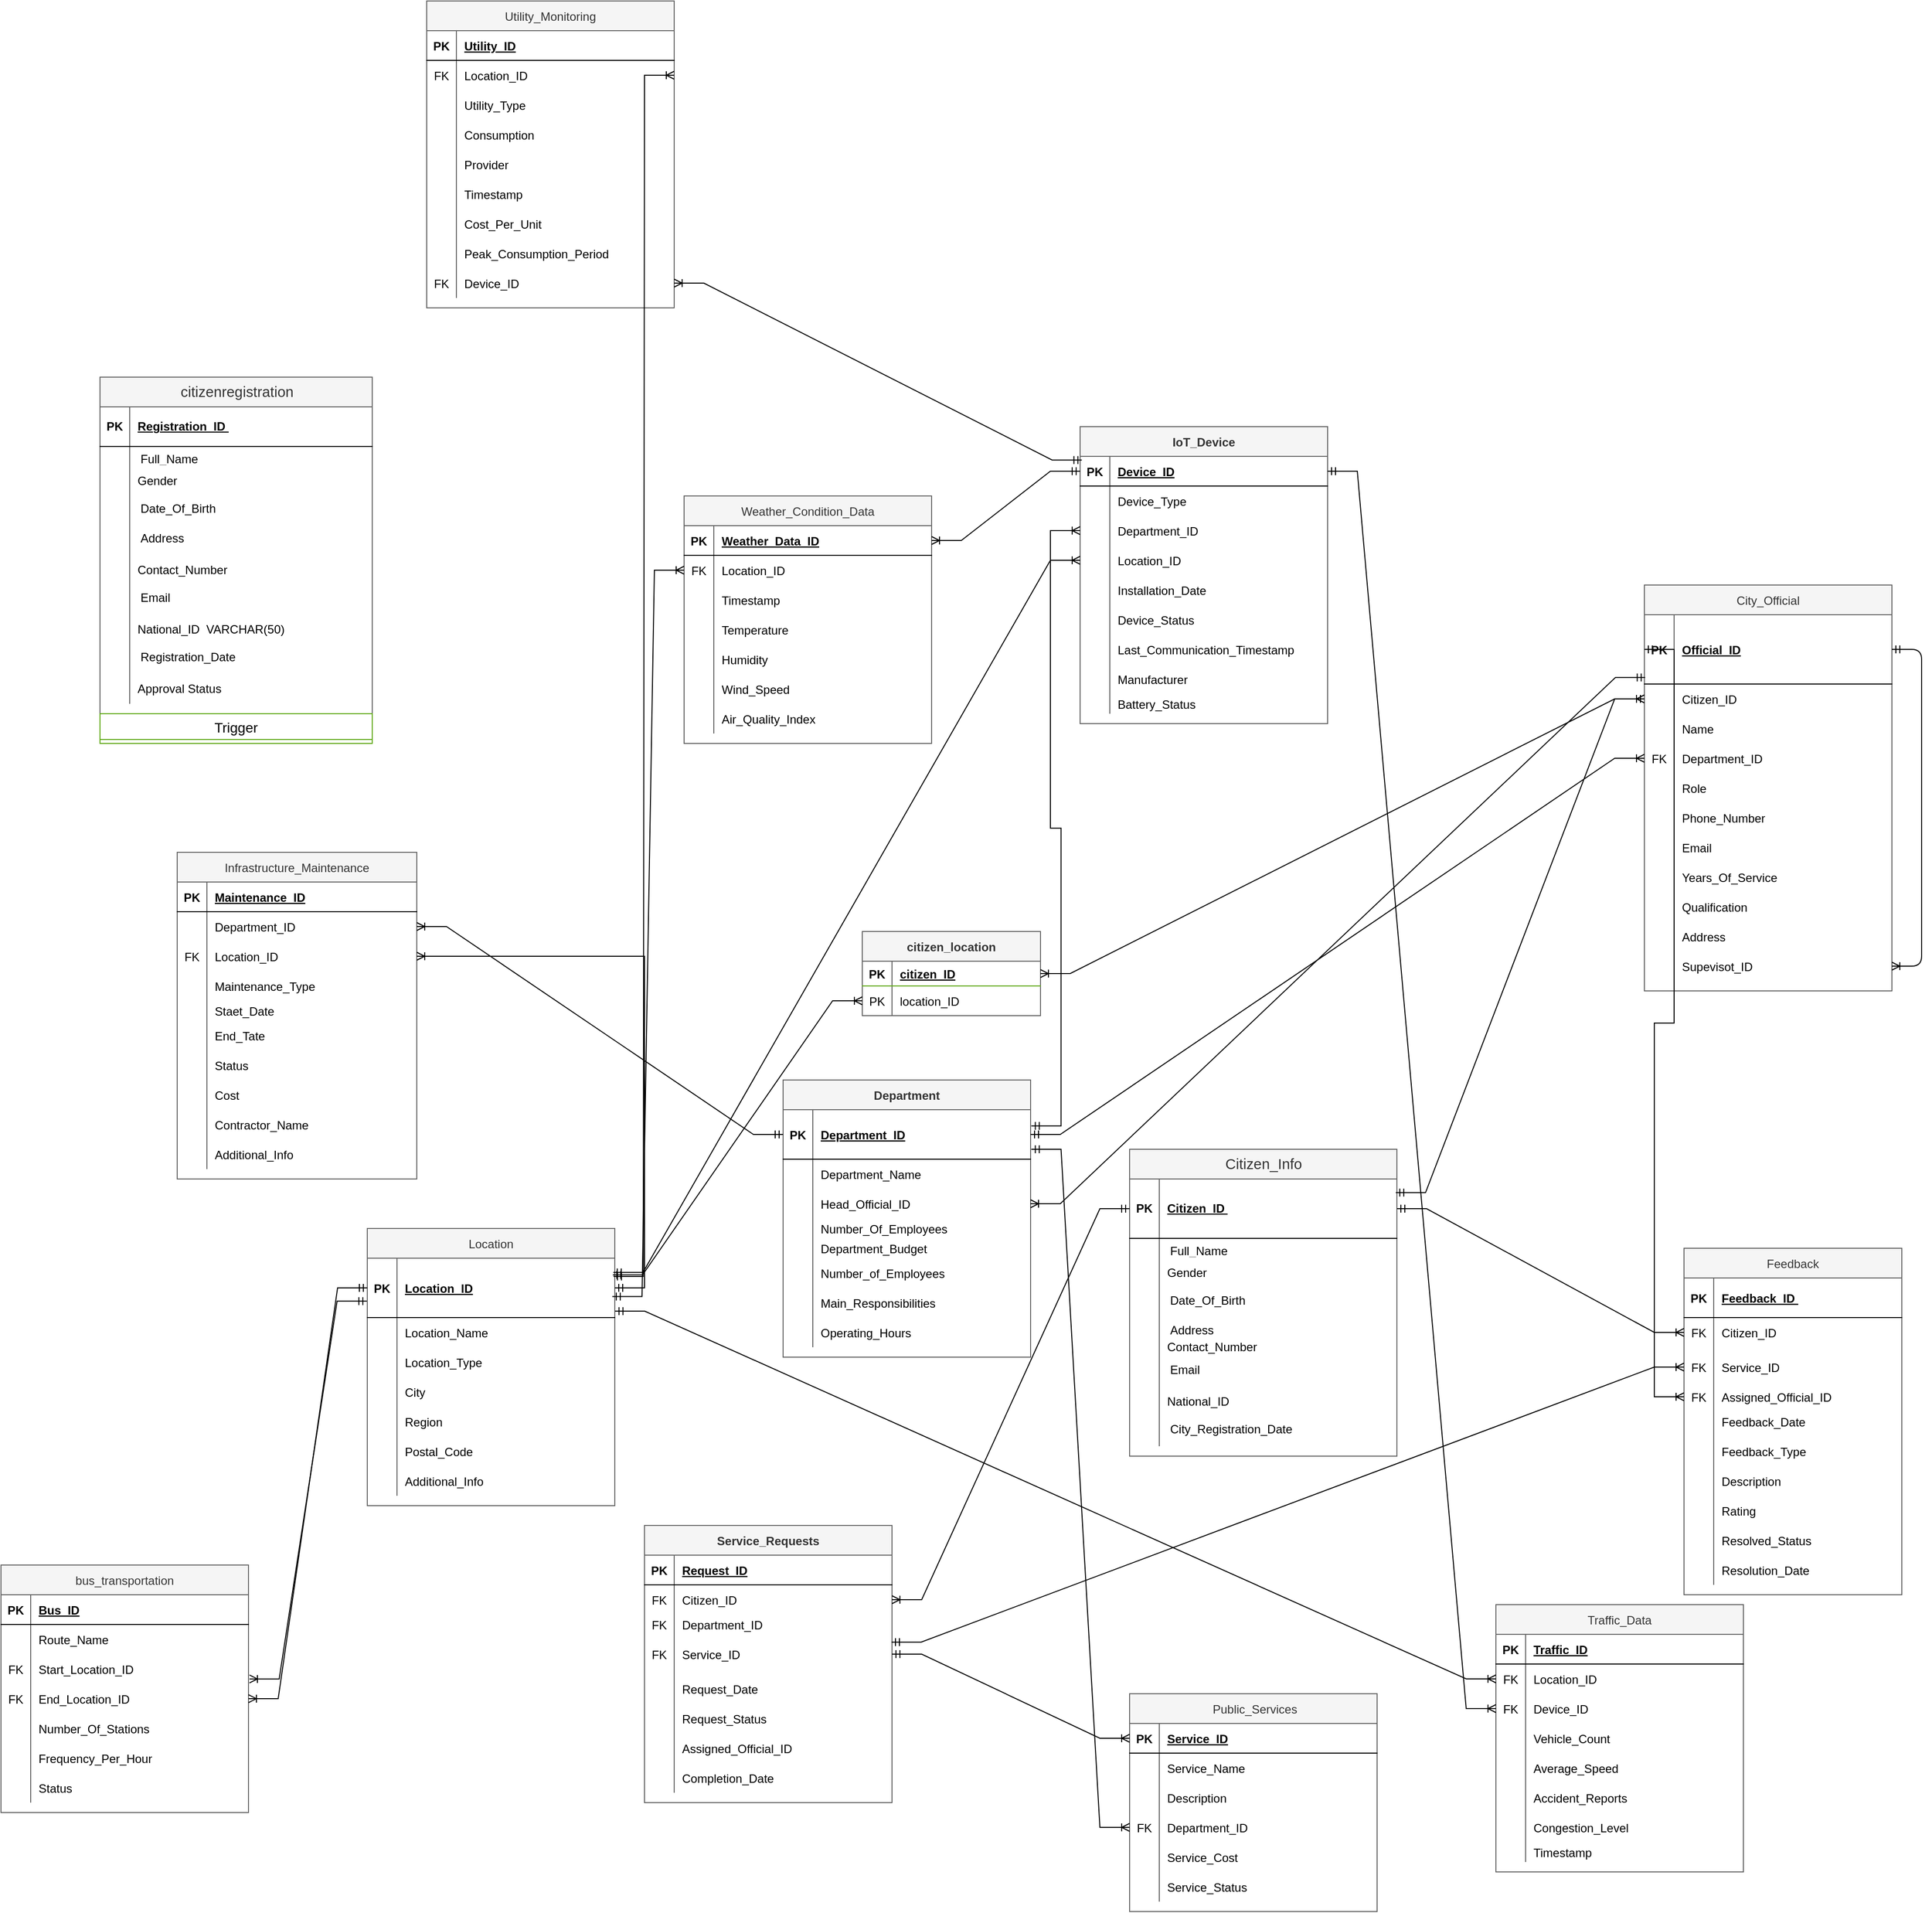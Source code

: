 <mxfile version="25.0.3">
  <diagram id="R2lEEEUBdFMjLlhIrx00" name="Page-1">
    <mxGraphModel dx="2730" dy="1418" grid="1" gridSize="10" guides="1" tooltips="1" connect="1" arrows="1" fold="1" page="0" pageScale="1" pageWidth="1654" pageHeight="2336" background="none" math="0" shadow="0" extFonts="Permanent Marker^https://fonts.googleapis.com/css?family=Permanent+Marker">
      <root>
        <mxCell id="0" />
        <mxCell id="1" parent="0" />
        <mxCell id="C-vyLk0tnHw3VtMMgP7b-2" value="City_Official" style="shape=table;startSize=30;container=1;collapsible=1;childLayout=tableLayout;fixedRows=1;rowLines=0;fontStyle=0;align=center;resizeLast=1;fillColor=#f5f5f5;strokeColor=#666666;fontColor=#333333;" parent="1" vertex="1">
          <mxGeometry x="290" y="40" width="250" height="410" as="geometry" />
        </mxCell>
        <mxCell id="C-vyLk0tnHw3VtMMgP7b-3" value="" style="shape=partialRectangle;collapsible=0;dropTarget=0;pointerEvents=0;fillColor=none;points=[[0,0.5],[1,0.5]];portConstraint=eastwest;top=0;left=0;right=0;bottom=1;" parent="C-vyLk0tnHw3VtMMgP7b-2" vertex="1">
          <mxGeometry y="30" width="250" height="70" as="geometry" />
        </mxCell>
        <mxCell id="C-vyLk0tnHw3VtMMgP7b-4" value="PK" style="shape=partialRectangle;overflow=hidden;connectable=0;fillColor=none;top=0;left=0;bottom=0;right=0;fontStyle=1;" parent="C-vyLk0tnHw3VtMMgP7b-3" vertex="1">
          <mxGeometry width="30" height="70" as="geometry">
            <mxRectangle width="30" height="70" as="alternateBounds" />
          </mxGeometry>
        </mxCell>
        <mxCell id="C-vyLk0tnHw3VtMMgP7b-5" value="Official_ID" style="shape=partialRectangle;overflow=hidden;connectable=0;fillColor=none;top=0;left=0;bottom=0;right=0;align=left;spacingLeft=6;fontStyle=5;" parent="C-vyLk0tnHw3VtMMgP7b-3" vertex="1">
          <mxGeometry x="30" width="220" height="70" as="geometry">
            <mxRectangle width="220" height="70" as="alternateBounds" />
          </mxGeometry>
        </mxCell>
        <mxCell id="npOuOYm13YIHByKX5XV8-177" style="shape=partialRectangle;collapsible=0;dropTarget=0;pointerEvents=0;fillColor=none;points=[[0,0.5],[1,0.5]];portConstraint=eastwest;top=0;left=0;right=0;bottom=0;" vertex="1" parent="C-vyLk0tnHw3VtMMgP7b-2">
          <mxGeometry y="100" width="250" height="30" as="geometry" />
        </mxCell>
        <mxCell id="npOuOYm13YIHByKX5XV8-178" style="shape=partialRectangle;overflow=hidden;connectable=0;fillColor=none;top=0;left=0;bottom=0;right=0;" vertex="1" parent="npOuOYm13YIHByKX5XV8-177">
          <mxGeometry width="30" height="30" as="geometry">
            <mxRectangle width="30" height="30" as="alternateBounds" />
          </mxGeometry>
        </mxCell>
        <mxCell id="npOuOYm13YIHByKX5XV8-179" value="Citizen_ID" style="shape=partialRectangle;overflow=hidden;connectable=0;fillColor=none;top=0;left=0;bottom=0;right=0;align=left;spacingLeft=6;" vertex="1" parent="npOuOYm13YIHByKX5XV8-177">
          <mxGeometry x="30" width="220" height="30" as="geometry">
            <mxRectangle width="220" height="30" as="alternateBounds" />
          </mxGeometry>
        </mxCell>
        <mxCell id="C-vyLk0tnHw3VtMMgP7b-6" value="" style="shape=partialRectangle;collapsible=0;dropTarget=0;pointerEvents=0;fillColor=none;points=[[0,0.5],[1,0.5]];portConstraint=eastwest;top=0;left=0;right=0;bottom=0;" parent="C-vyLk0tnHw3VtMMgP7b-2" vertex="1">
          <mxGeometry y="130" width="250" height="30" as="geometry" />
        </mxCell>
        <mxCell id="C-vyLk0tnHw3VtMMgP7b-7" value="" style="shape=partialRectangle;overflow=hidden;connectable=0;fillColor=none;top=0;left=0;bottom=0;right=0;" parent="C-vyLk0tnHw3VtMMgP7b-6" vertex="1">
          <mxGeometry width="30" height="30" as="geometry">
            <mxRectangle width="30" height="30" as="alternateBounds" />
          </mxGeometry>
        </mxCell>
        <mxCell id="C-vyLk0tnHw3VtMMgP7b-8" value="Name&#x9;" style="shape=partialRectangle;overflow=hidden;connectable=0;fillColor=none;top=0;left=0;bottom=0;right=0;align=left;spacingLeft=6;" parent="C-vyLk0tnHw3VtMMgP7b-6" vertex="1">
          <mxGeometry x="30" width="220" height="30" as="geometry">
            <mxRectangle width="220" height="30" as="alternateBounds" />
          </mxGeometry>
        </mxCell>
        <mxCell id="C-vyLk0tnHw3VtMMgP7b-9" value="" style="shape=partialRectangle;collapsible=0;dropTarget=0;pointerEvents=0;fillColor=none;points=[[0,0.5],[1,0.5]];portConstraint=eastwest;top=0;left=0;right=0;bottom=0;" parent="C-vyLk0tnHw3VtMMgP7b-2" vertex="1">
          <mxGeometry y="160" width="250" height="30" as="geometry" />
        </mxCell>
        <mxCell id="C-vyLk0tnHw3VtMMgP7b-10" value="FK" style="shape=partialRectangle;overflow=hidden;connectable=0;fillColor=none;top=0;left=0;bottom=0;right=0;" parent="C-vyLk0tnHw3VtMMgP7b-9" vertex="1">
          <mxGeometry width="30" height="30" as="geometry">
            <mxRectangle width="30" height="30" as="alternateBounds" />
          </mxGeometry>
        </mxCell>
        <mxCell id="C-vyLk0tnHw3VtMMgP7b-11" value="Department_ID" style="shape=partialRectangle;overflow=hidden;connectable=0;fillColor=none;top=0;left=0;bottom=0;right=0;align=left;spacingLeft=6;" parent="C-vyLk0tnHw3VtMMgP7b-9" vertex="1">
          <mxGeometry x="30" width="220" height="30" as="geometry">
            <mxRectangle width="220" height="30" as="alternateBounds" />
          </mxGeometry>
        </mxCell>
        <mxCell id="3Rg4faTr-dQIYXo3Do73-55" style="shape=partialRectangle;collapsible=0;dropTarget=0;pointerEvents=0;fillColor=none;points=[[0,0.5],[1,0.5]];portConstraint=eastwest;top=0;left=0;right=0;bottom=0;" parent="C-vyLk0tnHw3VtMMgP7b-2" vertex="1">
          <mxGeometry y="190" width="250" height="30" as="geometry" />
        </mxCell>
        <mxCell id="3Rg4faTr-dQIYXo3Do73-56" style="shape=partialRectangle;overflow=hidden;connectable=0;fillColor=none;top=0;left=0;bottom=0;right=0;" parent="3Rg4faTr-dQIYXo3Do73-55" vertex="1">
          <mxGeometry width="30" height="30" as="geometry">
            <mxRectangle width="30" height="30" as="alternateBounds" />
          </mxGeometry>
        </mxCell>
        <mxCell id="3Rg4faTr-dQIYXo3Do73-57" value="Role" style="shape=partialRectangle;overflow=hidden;connectable=0;fillColor=none;top=0;left=0;bottom=0;right=0;align=left;spacingLeft=6;" parent="3Rg4faTr-dQIYXo3Do73-55" vertex="1">
          <mxGeometry x="30" width="220" height="30" as="geometry">
            <mxRectangle width="220" height="30" as="alternateBounds" />
          </mxGeometry>
        </mxCell>
        <mxCell id="3Rg4faTr-dQIYXo3Do73-58" style="shape=partialRectangle;collapsible=0;dropTarget=0;pointerEvents=0;fillColor=none;points=[[0,0.5],[1,0.5]];portConstraint=eastwest;top=0;left=0;right=0;bottom=0;" parent="C-vyLk0tnHw3VtMMgP7b-2" vertex="1">
          <mxGeometry y="220" width="250" height="30" as="geometry" />
        </mxCell>
        <mxCell id="3Rg4faTr-dQIYXo3Do73-59" style="shape=partialRectangle;overflow=hidden;connectable=0;fillColor=none;top=0;left=0;bottom=0;right=0;" parent="3Rg4faTr-dQIYXo3Do73-58" vertex="1">
          <mxGeometry width="30" height="30" as="geometry">
            <mxRectangle width="30" height="30" as="alternateBounds" />
          </mxGeometry>
        </mxCell>
        <mxCell id="3Rg4faTr-dQIYXo3Do73-60" value="Phone_Number" style="shape=partialRectangle;overflow=hidden;connectable=0;fillColor=none;top=0;left=0;bottom=0;right=0;align=left;spacingLeft=6;" parent="3Rg4faTr-dQIYXo3Do73-58" vertex="1">
          <mxGeometry x="30" width="220" height="30" as="geometry">
            <mxRectangle width="220" height="30" as="alternateBounds" />
          </mxGeometry>
        </mxCell>
        <mxCell id="3Rg4faTr-dQIYXo3Do73-61" style="shape=partialRectangle;collapsible=0;dropTarget=0;pointerEvents=0;fillColor=none;points=[[0,0.5],[1,0.5]];portConstraint=eastwest;top=0;left=0;right=0;bottom=0;" parent="C-vyLk0tnHw3VtMMgP7b-2" vertex="1">
          <mxGeometry y="250" width="250" height="30" as="geometry" />
        </mxCell>
        <mxCell id="3Rg4faTr-dQIYXo3Do73-62" style="shape=partialRectangle;overflow=hidden;connectable=0;fillColor=none;top=0;left=0;bottom=0;right=0;" parent="3Rg4faTr-dQIYXo3Do73-61" vertex="1">
          <mxGeometry width="30" height="30" as="geometry">
            <mxRectangle width="30" height="30" as="alternateBounds" />
          </mxGeometry>
        </mxCell>
        <mxCell id="3Rg4faTr-dQIYXo3Do73-63" value="Email" style="shape=partialRectangle;overflow=hidden;connectable=0;fillColor=none;top=0;left=0;bottom=0;right=0;align=left;spacingLeft=6;" parent="3Rg4faTr-dQIYXo3Do73-61" vertex="1">
          <mxGeometry x="30" width="220" height="30" as="geometry">
            <mxRectangle width="220" height="30" as="alternateBounds" />
          </mxGeometry>
        </mxCell>
        <mxCell id="3Rg4faTr-dQIYXo3Do73-64" style="shape=partialRectangle;collapsible=0;dropTarget=0;pointerEvents=0;fillColor=none;points=[[0,0.5],[1,0.5]];portConstraint=eastwest;top=0;left=0;right=0;bottom=0;" parent="C-vyLk0tnHw3VtMMgP7b-2" vertex="1">
          <mxGeometry y="280" width="250" height="30" as="geometry" />
        </mxCell>
        <mxCell id="3Rg4faTr-dQIYXo3Do73-65" style="shape=partialRectangle;overflow=hidden;connectable=0;fillColor=none;top=0;left=0;bottom=0;right=0;" parent="3Rg4faTr-dQIYXo3Do73-64" vertex="1">
          <mxGeometry width="30" height="30" as="geometry">
            <mxRectangle width="30" height="30" as="alternateBounds" />
          </mxGeometry>
        </mxCell>
        <mxCell id="3Rg4faTr-dQIYXo3Do73-66" value="Years_Of_Service" style="shape=partialRectangle;overflow=hidden;connectable=0;fillColor=none;top=0;left=0;bottom=0;right=0;align=left;spacingLeft=6;" parent="3Rg4faTr-dQIYXo3Do73-64" vertex="1">
          <mxGeometry x="30" width="220" height="30" as="geometry">
            <mxRectangle width="220" height="30" as="alternateBounds" />
          </mxGeometry>
        </mxCell>
        <mxCell id="153" style="shape=partialRectangle;collapsible=0;dropTarget=0;pointerEvents=0;fillColor=none;points=[[0,0.5],[1,0.5]];portConstraint=eastwest;top=0;left=0;right=0;bottom=0;" parent="C-vyLk0tnHw3VtMMgP7b-2" vertex="1">
          <mxGeometry y="310" width="250" height="30" as="geometry" />
        </mxCell>
        <mxCell id="154" style="shape=partialRectangle;overflow=hidden;connectable=0;fillColor=none;top=0;left=0;bottom=0;right=0;" parent="153" vertex="1">
          <mxGeometry width="30" height="30" as="geometry">
            <mxRectangle width="30" height="30" as="alternateBounds" />
          </mxGeometry>
        </mxCell>
        <mxCell id="155" value="Qualification" style="shape=partialRectangle;overflow=hidden;connectable=0;fillColor=none;top=0;left=0;bottom=0;right=0;align=left;spacingLeft=6;" parent="153" vertex="1">
          <mxGeometry x="30" width="220" height="30" as="geometry">
            <mxRectangle width="220" height="30" as="alternateBounds" />
          </mxGeometry>
        </mxCell>
        <mxCell id="156" style="shape=partialRectangle;collapsible=0;dropTarget=0;pointerEvents=0;fillColor=none;points=[[0,0.5],[1,0.5]];portConstraint=eastwest;top=0;left=0;right=0;bottom=0;" parent="C-vyLk0tnHw3VtMMgP7b-2" vertex="1">
          <mxGeometry y="340" width="250" height="30" as="geometry" />
        </mxCell>
        <mxCell id="157" style="shape=partialRectangle;overflow=hidden;connectable=0;fillColor=none;top=0;left=0;bottom=0;right=0;" parent="156" vertex="1">
          <mxGeometry width="30" height="30" as="geometry">
            <mxRectangle width="30" height="30" as="alternateBounds" />
          </mxGeometry>
        </mxCell>
        <mxCell id="158" value="Address" style="shape=partialRectangle;overflow=hidden;connectable=0;fillColor=none;top=0;left=0;bottom=0;right=0;align=left;spacingLeft=6;" parent="156" vertex="1">
          <mxGeometry x="30" width="220" height="30" as="geometry">
            <mxRectangle width="220" height="30" as="alternateBounds" />
          </mxGeometry>
        </mxCell>
        <mxCell id="159" style="shape=partialRectangle;collapsible=0;dropTarget=0;pointerEvents=0;fillColor=none;points=[[0,0.5],[1,0.5]];portConstraint=eastwest;top=0;left=0;right=0;bottom=0;" parent="C-vyLk0tnHw3VtMMgP7b-2" vertex="1">
          <mxGeometry y="370" width="250" height="30" as="geometry" />
        </mxCell>
        <mxCell id="160" style="shape=partialRectangle;overflow=hidden;connectable=0;fillColor=none;top=0;left=0;bottom=0;right=0;" parent="159" vertex="1">
          <mxGeometry width="30" height="30" as="geometry">
            <mxRectangle width="30" height="30" as="alternateBounds" />
          </mxGeometry>
        </mxCell>
        <mxCell id="161" value="Supevisot_ID" style="shape=partialRectangle;overflow=hidden;connectable=0;fillColor=none;top=0;left=0;bottom=0;right=0;align=left;spacingLeft=6;" parent="159" vertex="1">
          <mxGeometry x="30" width="220" height="30" as="geometry">
            <mxRectangle width="220" height="30" as="alternateBounds" />
          </mxGeometry>
        </mxCell>
        <mxCell id="162" value="" style="edgeStyle=entityRelationEdgeStyle;fontSize=12;html=1;endArrow=ERoneToMany;startArrow=ERmandOne;exitX=1;exitY=0.5;exitDx=0;exitDy=0;" parent="C-vyLk0tnHw3VtMMgP7b-2" source="C-vyLk0tnHw3VtMMgP7b-3" target="159" edge="1">
          <mxGeometry width="100" height="100" relative="1" as="geometry">
            <mxPoint x="260" y="220" as="sourcePoint" />
            <mxPoint x="360" y="120" as="targetPoint" />
          </mxGeometry>
        </mxCell>
        <mxCell id="C-vyLk0tnHw3VtMMgP7b-13" value="Traffic_Data" style="shape=table;startSize=30;container=1;collapsible=1;childLayout=tableLayout;fixedRows=1;rowLines=0;fontStyle=0;align=center;resizeLast=1;fillColor=#f5f5f5;strokeColor=#666666;fontColor=#333333;" parent="1" vertex="1">
          <mxGeometry x="140" y="1070" width="250" height="270" as="geometry" />
        </mxCell>
        <mxCell id="C-vyLk0tnHw3VtMMgP7b-14" value="" style="shape=partialRectangle;collapsible=0;dropTarget=0;pointerEvents=0;fillColor=none;points=[[0,0.5],[1,0.5]];portConstraint=eastwest;top=0;left=0;right=0;bottom=1;" parent="C-vyLk0tnHw3VtMMgP7b-13" vertex="1">
          <mxGeometry y="30" width="250" height="30" as="geometry" />
        </mxCell>
        <mxCell id="C-vyLk0tnHw3VtMMgP7b-15" value="PK" style="shape=partialRectangle;overflow=hidden;connectable=0;fillColor=none;top=0;left=0;bottom=0;right=0;fontStyle=1;" parent="C-vyLk0tnHw3VtMMgP7b-14" vertex="1">
          <mxGeometry width="30" height="30" as="geometry">
            <mxRectangle width="30" height="30" as="alternateBounds" />
          </mxGeometry>
        </mxCell>
        <mxCell id="C-vyLk0tnHw3VtMMgP7b-16" value="Traffic_ID" style="shape=partialRectangle;overflow=hidden;connectable=0;fillColor=none;top=0;left=0;bottom=0;right=0;align=left;spacingLeft=6;fontStyle=5;" parent="C-vyLk0tnHw3VtMMgP7b-14" vertex="1">
          <mxGeometry x="30" width="220" height="30" as="geometry">
            <mxRectangle width="220" height="30" as="alternateBounds" />
          </mxGeometry>
        </mxCell>
        <mxCell id="C-vyLk0tnHw3VtMMgP7b-17" value="" style="shape=partialRectangle;collapsible=0;dropTarget=0;pointerEvents=0;fillColor=none;points=[[0,0.5],[1,0.5]];portConstraint=eastwest;top=0;left=0;right=0;bottom=0;" parent="C-vyLk0tnHw3VtMMgP7b-13" vertex="1">
          <mxGeometry y="60" width="250" height="30" as="geometry" />
        </mxCell>
        <mxCell id="C-vyLk0tnHw3VtMMgP7b-18" value="FK" style="shape=partialRectangle;overflow=hidden;connectable=0;fillColor=none;top=0;left=0;bottom=0;right=0;" parent="C-vyLk0tnHw3VtMMgP7b-17" vertex="1">
          <mxGeometry width="30" height="30" as="geometry">
            <mxRectangle width="30" height="30" as="alternateBounds" />
          </mxGeometry>
        </mxCell>
        <mxCell id="C-vyLk0tnHw3VtMMgP7b-19" value="Location_ID" style="shape=partialRectangle;overflow=hidden;connectable=0;fillColor=none;top=0;left=0;bottom=0;right=0;align=left;spacingLeft=6;" parent="C-vyLk0tnHw3VtMMgP7b-17" vertex="1">
          <mxGeometry x="30" width="220" height="30" as="geometry">
            <mxRectangle width="220" height="30" as="alternateBounds" />
          </mxGeometry>
        </mxCell>
        <mxCell id="C-vyLk0tnHw3VtMMgP7b-20" value="" style="shape=partialRectangle;collapsible=0;dropTarget=0;pointerEvents=0;fillColor=none;points=[[0,0.5],[1,0.5]];portConstraint=eastwest;top=0;left=0;right=0;bottom=0;" parent="C-vyLk0tnHw3VtMMgP7b-13" vertex="1">
          <mxGeometry y="90" width="250" height="30" as="geometry" />
        </mxCell>
        <mxCell id="C-vyLk0tnHw3VtMMgP7b-21" value="FK" style="shape=partialRectangle;overflow=hidden;connectable=0;fillColor=none;top=0;left=0;bottom=0;right=0;" parent="C-vyLk0tnHw3VtMMgP7b-20" vertex="1">
          <mxGeometry width="30" height="30" as="geometry">
            <mxRectangle width="30" height="30" as="alternateBounds" />
          </mxGeometry>
        </mxCell>
        <mxCell id="C-vyLk0tnHw3VtMMgP7b-22" value="Device_ID" style="shape=partialRectangle;overflow=hidden;connectable=0;fillColor=none;top=0;left=0;bottom=0;right=0;align=left;spacingLeft=6;" parent="C-vyLk0tnHw3VtMMgP7b-20" vertex="1">
          <mxGeometry x="30" width="220" height="30" as="geometry">
            <mxRectangle width="220" height="30" as="alternateBounds" />
          </mxGeometry>
        </mxCell>
        <mxCell id="3Rg4faTr-dQIYXo3Do73-92" style="shape=partialRectangle;collapsible=0;dropTarget=0;pointerEvents=0;fillColor=none;points=[[0,0.5],[1,0.5]];portConstraint=eastwest;top=0;left=0;right=0;bottom=0;" parent="C-vyLk0tnHw3VtMMgP7b-13" vertex="1">
          <mxGeometry y="120" width="250" height="30" as="geometry" />
        </mxCell>
        <mxCell id="3Rg4faTr-dQIYXo3Do73-93" style="shape=partialRectangle;overflow=hidden;connectable=0;fillColor=none;top=0;left=0;bottom=0;right=0;" parent="3Rg4faTr-dQIYXo3Do73-92" vertex="1">
          <mxGeometry width="30" height="30" as="geometry">
            <mxRectangle width="30" height="30" as="alternateBounds" />
          </mxGeometry>
        </mxCell>
        <mxCell id="3Rg4faTr-dQIYXo3Do73-94" value="Vehicle_Count" style="shape=partialRectangle;overflow=hidden;connectable=0;fillColor=none;top=0;left=0;bottom=0;right=0;align=left;spacingLeft=6;" parent="3Rg4faTr-dQIYXo3Do73-92" vertex="1">
          <mxGeometry x="30" width="220" height="30" as="geometry">
            <mxRectangle width="220" height="30" as="alternateBounds" />
          </mxGeometry>
        </mxCell>
        <mxCell id="3Rg4faTr-dQIYXo3Do73-95" style="shape=partialRectangle;collapsible=0;dropTarget=0;pointerEvents=0;fillColor=none;points=[[0,0.5],[1,0.5]];portConstraint=eastwest;top=0;left=0;right=0;bottom=0;" parent="C-vyLk0tnHw3VtMMgP7b-13" vertex="1">
          <mxGeometry y="150" width="250" height="30" as="geometry" />
        </mxCell>
        <mxCell id="3Rg4faTr-dQIYXo3Do73-96" style="shape=partialRectangle;overflow=hidden;connectable=0;fillColor=none;top=0;left=0;bottom=0;right=0;" parent="3Rg4faTr-dQIYXo3Do73-95" vertex="1">
          <mxGeometry width="30" height="30" as="geometry">
            <mxRectangle width="30" height="30" as="alternateBounds" />
          </mxGeometry>
        </mxCell>
        <mxCell id="3Rg4faTr-dQIYXo3Do73-97" value="Average_Speed" style="shape=partialRectangle;overflow=hidden;connectable=0;fillColor=none;top=0;left=0;bottom=0;right=0;align=left;spacingLeft=6;" parent="3Rg4faTr-dQIYXo3Do73-95" vertex="1">
          <mxGeometry x="30" width="220" height="30" as="geometry">
            <mxRectangle width="220" height="30" as="alternateBounds" />
          </mxGeometry>
        </mxCell>
        <mxCell id="3Rg4faTr-dQIYXo3Do73-98" style="shape=partialRectangle;collapsible=0;dropTarget=0;pointerEvents=0;fillColor=none;points=[[0,0.5],[1,0.5]];portConstraint=eastwest;top=0;left=0;right=0;bottom=0;" parent="C-vyLk0tnHw3VtMMgP7b-13" vertex="1">
          <mxGeometry y="180" width="250" height="30" as="geometry" />
        </mxCell>
        <mxCell id="3Rg4faTr-dQIYXo3Do73-99" style="shape=partialRectangle;overflow=hidden;connectable=0;fillColor=none;top=0;left=0;bottom=0;right=0;" parent="3Rg4faTr-dQIYXo3Do73-98" vertex="1">
          <mxGeometry width="30" height="30" as="geometry">
            <mxRectangle width="30" height="30" as="alternateBounds" />
          </mxGeometry>
        </mxCell>
        <mxCell id="3Rg4faTr-dQIYXo3Do73-100" value="Accident_Reports" style="shape=partialRectangle;overflow=hidden;connectable=0;fillColor=none;top=0;left=0;bottom=0;right=0;align=left;spacingLeft=6;" parent="3Rg4faTr-dQIYXo3Do73-98" vertex="1">
          <mxGeometry x="30" width="220" height="30" as="geometry">
            <mxRectangle width="220" height="30" as="alternateBounds" />
          </mxGeometry>
        </mxCell>
        <mxCell id="3Rg4faTr-dQIYXo3Do73-101" style="shape=partialRectangle;collapsible=0;dropTarget=0;pointerEvents=0;fillColor=none;points=[[0,0.5],[1,0.5]];portConstraint=eastwest;top=0;left=0;right=0;bottom=0;" parent="C-vyLk0tnHw3VtMMgP7b-13" vertex="1">
          <mxGeometry y="210" width="250" height="30" as="geometry" />
        </mxCell>
        <mxCell id="3Rg4faTr-dQIYXo3Do73-102" style="shape=partialRectangle;overflow=hidden;connectable=0;fillColor=none;top=0;left=0;bottom=0;right=0;" parent="3Rg4faTr-dQIYXo3Do73-101" vertex="1">
          <mxGeometry width="30" height="30" as="geometry">
            <mxRectangle width="30" height="30" as="alternateBounds" />
          </mxGeometry>
        </mxCell>
        <mxCell id="3Rg4faTr-dQIYXo3Do73-103" value="Congestion_Level" style="shape=partialRectangle;overflow=hidden;connectable=0;fillColor=none;top=0;left=0;bottom=0;right=0;align=left;spacingLeft=6;" parent="3Rg4faTr-dQIYXo3Do73-101" vertex="1">
          <mxGeometry x="30" width="220" height="30" as="geometry">
            <mxRectangle width="220" height="30" as="alternateBounds" />
          </mxGeometry>
        </mxCell>
        <mxCell id="3Rg4faTr-dQIYXo3Do73-104" style="shape=partialRectangle;collapsible=0;dropTarget=0;pointerEvents=0;fillColor=none;points=[[0,0.5],[1,0.5]];portConstraint=eastwest;top=0;left=0;right=0;bottom=0;" parent="C-vyLk0tnHw3VtMMgP7b-13" vertex="1">
          <mxGeometry y="240" width="250" height="20" as="geometry" />
        </mxCell>
        <mxCell id="3Rg4faTr-dQIYXo3Do73-105" style="shape=partialRectangle;overflow=hidden;connectable=0;fillColor=none;top=0;left=0;bottom=0;right=0;" parent="3Rg4faTr-dQIYXo3Do73-104" vertex="1">
          <mxGeometry width="30" height="20" as="geometry">
            <mxRectangle width="30" height="20" as="alternateBounds" />
          </mxGeometry>
        </mxCell>
        <mxCell id="3Rg4faTr-dQIYXo3Do73-106" value="Timestamp" style="shape=partialRectangle;overflow=hidden;connectable=0;fillColor=none;top=0;left=0;bottom=0;right=0;align=left;spacingLeft=6;" parent="3Rg4faTr-dQIYXo3Do73-104" vertex="1">
          <mxGeometry x="30" width="220" height="20" as="geometry">
            <mxRectangle width="220" height="20" as="alternateBounds" />
          </mxGeometry>
        </mxCell>
        <mxCell id="0H6hgO8aygfbWbYpBElu-36" value="Feedback" style="shape=table;startSize=30;container=1;collapsible=1;childLayout=tableLayout;fixedRows=1;rowLines=0;fontStyle=0;align=center;resizeLast=1;overflow=hidden;fillColor=#f5f5f5;strokeColor=#666666;fontColor=#333333;" parent="1" vertex="1">
          <mxGeometry x="330" y="710" width="220" height="350" as="geometry">
            <mxRectangle x="110" y="350" width="90" height="30" as="alternateBounds" />
          </mxGeometry>
        </mxCell>
        <mxCell id="0H6hgO8aygfbWbYpBElu-37" value="" style="shape=partialRectangle;collapsible=0;dropTarget=0;pointerEvents=0;fillColor=none;points=[[0,0.5],[1,0.5]];portConstraint=eastwest;top=0;left=0;right=0;bottom=1;" parent="0H6hgO8aygfbWbYpBElu-36" vertex="1">
          <mxGeometry y="30" width="220" height="40" as="geometry" />
        </mxCell>
        <mxCell id="0H6hgO8aygfbWbYpBElu-38" value="PK" style="shape=partialRectangle;overflow=hidden;connectable=0;fillColor=none;top=0;left=0;bottom=0;right=0;fontStyle=1;" parent="0H6hgO8aygfbWbYpBElu-37" vertex="1">
          <mxGeometry width="30" height="40" as="geometry">
            <mxRectangle width="30" height="40" as="alternateBounds" />
          </mxGeometry>
        </mxCell>
        <mxCell id="0H6hgO8aygfbWbYpBElu-39" value="Feedback_ID " style="shape=partialRectangle;overflow=hidden;connectable=0;fillColor=none;top=0;left=0;bottom=0;right=0;align=left;spacingLeft=6;fontStyle=5;" parent="0H6hgO8aygfbWbYpBElu-37" vertex="1">
          <mxGeometry x="30" width="190" height="40" as="geometry">
            <mxRectangle width="190" height="40" as="alternateBounds" />
          </mxGeometry>
        </mxCell>
        <mxCell id="0H6hgO8aygfbWbYpBElu-40" value="" style="shape=partialRectangle;collapsible=0;dropTarget=0;pointerEvents=0;fillColor=none;points=[[0,0.5],[1,0.5]];portConstraint=eastwest;top=0;left=0;right=0;bottom=0;" parent="0H6hgO8aygfbWbYpBElu-36" vertex="1">
          <mxGeometry y="70" width="220" height="30" as="geometry" />
        </mxCell>
        <mxCell id="0H6hgO8aygfbWbYpBElu-41" value="FK" style="shape=partialRectangle;overflow=hidden;connectable=0;fillColor=none;top=0;left=0;bottom=0;right=0;" parent="0H6hgO8aygfbWbYpBElu-40" vertex="1">
          <mxGeometry width="30" height="30" as="geometry">
            <mxRectangle width="30" height="30" as="alternateBounds" />
          </mxGeometry>
        </mxCell>
        <mxCell id="0H6hgO8aygfbWbYpBElu-42" value="Citizen_ID" style="shape=partialRectangle;overflow=hidden;connectable=0;fillColor=none;top=0;left=0;bottom=0;right=0;align=left;spacingLeft=6;" parent="0H6hgO8aygfbWbYpBElu-40" vertex="1">
          <mxGeometry x="30" width="190" height="30" as="geometry">
            <mxRectangle width="190" height="30" as="alternateBounds" />
          </mxGeometry>
        </mxCell>
        <mxCell id="0H6hgO8aygfbWbYpBElu-43" value="" style="shape=partialRectangle;collapsible=0;dropTarget=0;pointerEvents=0;fillColor=none;points=[[0,0.5],[1,0.5]];portConstraint=eastwest;top=0;left=0;right=0;bottom=0;" parent="0H6hgO8aygfbWbYpBElu-36" vertex="1">
          <mxGeometry y="100" width="220" height="40" as="geometry" />
        </mxCell>
        <mxCell id="0H6hgO8aygfbWbYpBElu-44" value="FK" style="shape=partialRectangle;overflow=hidden;connectable=0;fillColor=none;top=0;left=0;bottom=0;right=0;" parent="0H6hgO8aygfbWbYpBElu-43" vertex="1">
          <mxGeometry width="30" height="40" as="geometry">
            <mxRectangle width="30" height="40" as="alternateBounds" />
          </mxGeometry>
        </mxCell>
        <mxCell id="0H6hgO8aygfbWbYpBElu-45" value="Service_ID" style="shape=partialRectangle;overflow=hidden;connectable=0;fillColor=none;top=0;left=0;bottom=0;right=0;align=left;spacingLeft=6;" parent="0H6hgO8aygfbWbYpBElu-43" vertex="1">
          <mxGeometry x="30" width="190" height="40" as="geometry">
            <mxRectangle width="190" height="40" as="alternateBounds" />
          </mxGeometry>
        </mxCell>
        <mxCell id="3Rg4faTr-dQIYXo3Do73-19" style="shape=partialRectangle;collapsible=0;dropTarget=0;pointerEvents=0;fillColor=none;points=[[0,0.5],[1,0.5]];portConstraint=eastwest;top=0;left=0;right=0;bottom=0;" parent="0H6hgO8aygfbWbYpBElu-36" vertex="1">
          <mxGeometry y="140" width="220" height="20" as="geometry" />
        </mxCell>
        <mxCell id="3Rg4faTr-dQIYXo3Do73-20" value="FK" style="shape=partialRectangle;overflow=hidden;connectable=0;fillColor=none;top=0;left=0;bottom=0;right=0;" parent="3Rg4faTr-dQIYXo3Do73-19" vertex="1">
          <mxGeometry width="30" height="20" as="geometry">
            <mxRectangle width="30" height="20" as="alternateBounds" />
          </mxGeometry>
        </mxCell>
        <mxCell id="3Rg4faTr-dQIYXo3Do73-21" value="Assigned_Official_ID" style="shape=partialRectangle;overflow=hidden;connectable=0;fillColor=none;top=0;left=0;bottom=0;right=0;align=left;spacingLeft=6;verticalAlign=middle;" parent="3Rg4faTr-dQIYXo3Do73-19" vertex="1">
          <mxGeometry x="30" width="190" height="20" as="geometry">
            <mxRectangle width="190" height="20" as="alternateBounds" />
          </mxGeometry>
        </mxCell>
        <mxCell id="3Rg4faTr-dQIYXo3Do73-1" style="shape=partialRectangle;collapsible=0;dropTarget=0;pointerEvents=0;fillColor=none;points=[[0,0.5],[1,0.5]];portConstraint=eastwest;top=0;left=0;right=0;bottom=0;" parent="0H6hgO8aygfbWbYpBElu-36" vertex="1">
          <mxGeometry y="160" width="220" height="30" as="geometry" />
        </mxCell>
        <mxCell id="3Rg4faTr-dQIYXo3Do73-2" style="shape=partialRectangle;overflow=hidden;connectable=0;fillColor=none;top=0;left=0;bottom=0;right=0;" parent="3Rg4faTr-dQIYXo3Do73-1" vertex="1">
          <mxGeometry width="30" height="30" as="geometry">
            <mxRectangle width="30" height="30" as="alternateBounds" />
          </mxGeometry>
        </mxCell>
        <mxCell id="3Rg4faTr-dQIYXo3Do73-3" value="Feedback_Date" style="shape=partialRectangle;overflow=hidden;connectable=0;fillColor=none;top=0;left=0;bottom=0;right=0;align=left;spacingLeft=6;" parent="3Rg4faTr-dQIYXo3Do73-1" vertex="1">
          <mxGeometry x="30" width="190" height="30" as="geometry">
            <mxRectangle width="190" height="30" as="alternateBounds" />
          </mxGeometry>
        </mxCell>
        <mxCell id="3Rg4faTr-dQIYXo3Do73-4" style="shape=partialRectangle;collapsible=0;dropTarget=0;pointerEvents=0;fillColor=none;points=[[0,0.5],[1,0.5]];portConstraint=eastwest;top=0;left=0;right=0;bottom=0;" parent="0H6hgO8aygfbWbYpBElu-36" vertex="1">
          <mxGeometry y="190" width="220" height="30" as="geometry" />
        </mxCell>
        <mxCell id="3Rg4faTr-dQIYXo3Do73-5" style="shape=partialRectangle;overflow=hidden;connectable=0;fillColor=none;top=0;left=0;bottom=0;right=0;" parent="3Rg4faTr-dQIYXo3Do73-4" vertex="1">
          <mxGeometry width="30" height="30" as="geometry">
            <mxRectangle width="30" height="30" as="alternateBounds" />
          </mxGeometry>
        </mxCell>
        <mxCell id="3Rg4faTr-dQIYXo3Do73-6" value="Feedback_Type" style="shape=partialRectangle;overflow=hidden;connectable=0;fillColor=none;top=0;left=0;bottom=0;right=0;align=left;spacingLeft=6;" parent="3Rg4faTr-dQIYXo3Do73-4" vertex="1">
          <mxGeometry x="30" width="190" height="30" as="geometry">
            <mxRectangle width="190" height="30" as="alternateBounds" />
          </mxGeometry>
        </mxCell>
        <mxCell id="3Rg4faTr-dQIYXo3Do73-7" style="shape=partialRectangle;collapsible=0;dropTarget=0;pointerEvents=0;fillColor=none;points=[[0,0.5],[1,0.5]];portConstraint=eastwest;top=0;left=0;right=0;bottom=0;" parent="0H6hgO8aygfbWbYpBElu-36" vertex="1">
          <mxGeometry y="220" width="220" height="30" as="geometry" />
        </mxCell>
        <mxCell id="3Rg4faTr-dQIYXo3Do73-8" style="shape=partialRectangle;overflow=hidden;connectable=0;fillColor=none;top=0;left=0;bottom=0;right=0;" parent="3Rg4faTr-dQIYXo3Do73-7" vertex="1">
          <mxGeometry width="30" height="30" as="geometry">
            <mxRectangle width="30" height="30" as="alternateBounds" />
          </mxGeometry>
        </mxCell>
        <mxCell id="3Rg4faTr-dQIYXo3Do73-9" value="Description" style="shape=partialRectangle;overflow=hidden;connectable=0;fillColor=none;top=0;left=0;bottom=0;right=0;align=left;spacingLeft=6;" parent="3Rg4faTr-dQIYXo3Do73-7" vertex="1">
          <mxGeometry x="30" width="190" height="30" as="geometry">
            <mxRectangle width="190" height="30" as="alternateBounds" />
          </mxGeometry>
        </mxCell>
        <mxCell id="3Rg4faTr-dQIYXo3Do73-10" style="shape=partialRectangle;collapsible=0;dropTarget=0;pointerEvents=0;fillColor=none;points=[[0,0.5],[1,0.5]];portConstraint=eastwest;top=0;left=0;right=0;bottom=0;" parent="0H6hgO8aygfbWbYpBElu-36" vertex="1">
          <mxGeometry y="250" width="220" height="30" as="geometry" />
        </mxCell>
        <mxCell id="3Rg4faTr-dQIYXo3Do73-11" style="shape=partialRectangle;overflow=hidden;connectable=0;fillColor=none;top=0;left=0;bottom=0;right=0;" parent="3Rg4faTr-dQIYXo3Do73-10" vertex="1">
          <mxGeometry width="30" height="30" as="geometry">
            <mxRectangle width="30" height="30" as="alternateBounds" />
          </mxGeometry>
        </mxCell>
        <mxCell id="3Rg4faTr-dQIYXo3Do73-12" value="Rating    " style="shape=partialRectangle;overflow=hidden;connectable=0;fillColor=none;top=0;left=0;bottom=0;right=0;align=left;spacingLeft=6;" parent="3Rg4faTr-dQIYXo3Do73-10" vertex="1">
          <mxGeometry x="30" width="190" height="30" as="geometry">
            <mxRectangle width="190" height="30" as="alternateBounds" />
          </mxGeometry>
        </mxCell>
        <mxCell id="3Rg4faTr-dQIYXo3Do73-13" style="shape=partialRectangle;collapsible=0;dropTarget=0;pointerEvents=0;fillColor=none;points=[[0,0.5],[1,0.5]];portConstraint=eastwest;top=0;left=0;right=0;bottom=0;" parent="0H6hgO8aygfbWbYpBElu-36" vertex="1">
          <mxGeometry y="280" width="220" height="30" as="geometry" />
        </mxCell>
        <mxCell id="3Rg4faTr-dQIYXo3Do73-14" style="shape=partialRectangle;overflow=hidden;connectable=0;fillColor=none;top=0;left=0;bottom=0;right=0;" parent="3Rg4faTr-dQIYXo3Do73-13" vertex="1">
          <mxGeometry width="30" height="30" as="geometry">
            <mxRectangle width="30" height="30" as="alternateBounds" />
          </mxGeometry>
        </mxCell>
        <mxCell id="3Rg4faTr-dQIYXo3Do73-15" value="Resolved_Status" style="shape=partialRectangle;overflow=hidden;connectable=0;fillColor=none;top=0;left=0;bottom=0;right=0;align=left;spacingLeft=6;" parent="3Rg4faTr-dQIYXo3Do73-13" vertex="1">
          <mxGeometry x="30" width="190" height="30" as="geometry">
            <mxRectangle width="190" height="30" as="alternateBounds" />
          </mxGeometry>
        </mxCell>
        <mxCell id="3Rg4faTr-dQIYXo3Do73-16" style="shape=partialRectangle;collapsible=0;dropTarget=0;pointerEvents=0;fillColor=none;points=[[0,0.5],[1,0.5]];portConstraint=eastwest;top=0;left=0;right=0;bottom=0;" parent="0H6hgO8aygfbWbYpBElu-36" vertex="1">
          <mxGeometry y="310" width="220" height="30" as="geometry" />
        </mxCell>
        <mxCell id="3Rg4faTr-dQIYXo3Do73-17" style="shape=partialRectangle;overflow=hidden;connectable=0;fillColor=none;top=0;left=0;bottom=0;right=0;" parent="3Rg4faTr-dQIYXo3Do73-16" vertex="1">
          <mxGeometry width="30" height="30" as="geometry">
            <mxRectangle width="30" height="30" as="alternateBounds" />
          </mxGeometry>
        </mxCell>
        <mxCell id="3Rg4faTr-dQIYXo3Do73-18" value="Resolution_Date" style="shape=partialRectangle;overflow=hidden;connectable=0;fillColor=none;top=0;left=0;bottom=0;right=0;align=left;spacingLeft=6;" parent="3Rg4faTr-dQIYXo3Do73-16" vertex="1">
          <mxGeometry x="30" width="190" height="30" as="geometry">
            <mxRectangle width="190" height="30" as="alternateBounds" />
          </mxGeometry>
        </mxCell>
        <mxCell id="0H6hgO8aygfbWbYpBElu-74" value="Location" style="shape=table;startSize=30;container=1;collapsible=1;childLayout=tableLayout;fixedRows=1;rowLines=0;fontStyle=0;align=center;resizeLast=1;fillColor=#f5f5f5;strokeColor=#666666;fontColor=#333333;" parent="1" vertex="1">
          <mxGeometry x="-1000" y="690" width="250" height="280.0" as="geometry" />
        </mxCell>
        <mxCell id="0H6hgO8aygfbWbYpBElu-75" value="" style="shape=partialRectangle;collapsible=0;dropTarget=0;pointerEvents=0;fillColor=none;points=[[0,0.5],[1,0.5]];portConstraint=eastwest;top=0;left=0;right=0;bottom=1;" parent="0H6hgO8aygfbWbYpBElu-74" vertex="1">
          <mxGeometry y="30" width="250" height="60" as="geometry" />
        </mxCell>
        <mxCell id="0H6hgO8aygfbWbYpBElu-76" value="PK" style="shape=partialRectangle;overflow=hidden;connectable=0;fillColor=none;top=0;left=0;bottom=0;right=0;fontStyle=1;" parent="0H6hgO8aygfbWbYpBElu-75" vertex="1">
          <mxGeometry width="30" height="60" as="geometry">
            <mxRectangle width="30" height="60" as="alternateBounds" />
          </mxGeometry>
        </mxCell>
        <mxCell id="0H6hgO8aygfbWbYpBElu-77" value="Location_ID" style="shape=partialRectangle;overflow=hidden;connectable=0;fillColor=none;top=0;left=0;bottom=0;right=0;align=left;spacingLeft=6;fontStyle=5;" parent="0H6hgO8aygfbWbYpBElu-75" vertex="1">
          <mxGeometry x="30" width="220" height="60" as="geometry">
            <mxRectangle width="220" height="60" as="alternateBounds" />
          </mxGeometry>
        </mxCell>
        <mxCell id="0H6hgO8aygfbWbYpBElu-78" value="" style="shape=partialRectangle;collapsible=0;dropTarget=0;pointerEvents=0;fillColor=none;points=[[0,0.5],[1,0.5]];portConstraint=eastwest;top=0;left=0;right=0;bottom=0;" parent="0H6hgO8aygfbWbYpBElu-74" vertex="1">
          <mxGeometry y="90" width="250" height="30" as="geometry" />
        </mxCell>
        <mxCell id="0H6hgO8aygfbWbYpBElu-79" value="" style="shape=partialRectangle;overflow=hidden;connectable=0;fillColor=none;top=0;left=0;bottom=0;right=0;" parent="0H6hgO8aygfbWbYpBElu-78" vertex="1">
          <mxGeometry width="30" height="30" as="geometry">
            <mxRectangle width="30" height="30" as="alternateBounds" />
          </mxGeometry>
        </mxCell>
        <mxCell id="0H6hgO8aygfbWbYpBElu-80" value="Location_Name" style="shape=partialRectangle;overflow=hidden;connectable=0;fillColor=none;top=0;left=0;bottom=0;right=0;align=left;spacingLeft=6;" parent="0H6hgO8aygfbWbYpBElu-78" vertex="1">
          <mxGeometry x="30" width="220" height="30" as="geometry">
            <mxRectangle width="220" height="30" as="alternateBounds" />
          </mxGeometry>
        </mxCell>
        <mxCell id="0H6hgO8aygfbWbYpBElu-81" value="" style="shape=partialRectangle;collapsible=0;dropTarget=0;pointerEvents=0;fillColor=none;points=[[0,0.5],[1,0.5]];portConstraint=eastwest;top=0;left=0;right=0;bottom=0;" parent="0H6hgO8aygfbWbYpBElu-74" vertex="1">
          <mxGeometry y="120" width="250" height="30" as="geometry" />
        </mxCell>
        <mxCell id="0H6hgO8aygfbWbYpBElu-82" value="" style="shape=partialRectangle;overflow=hidden;connectable=0;fillColor=none;top=0;left=0;bottom=0;right=0;" parent="0H6hgO8aygfbWbYpBElu-81" vertex="1">
          <mxGeometry width="30" height="30" as="geometry">
            <mxRectangle width="30" height="30" as="alternateBounds" />
          </mxGeometry>
        </mxCell>
        <mxCell id="0H6hgO8aygfbWbYpBElu-83" value="Location_Type" style="shape=partialRectangle;overflow=hidden;connectable=0;fillColor=none;top=0;left=0;bottom=0;right=0;align=left;spacingLeft=6;" parent="0H6hgO8aygfbWbYpBElu-81" vertex="1">
          <mxGeometry x="30" width="220" height="30" as="geometry">
            <mxRectangle width="220" height="30" as="alternateBounds" />
          </mxGeometry>
        </mxCell>
        <mxCell id="3Rg4faTr-dQIYXo3Do73-25" style="shape=partialRectangle;collapsible=0;dropTarget=0;pointerEvents=0;fillColor=none;points=[[0,0.5],[1,0.5]];portConstraint=eastwest;top=0;left=0;right=0;bottom=0;" parent="0H6hgO8aygfbWbYpBElu-74" vertex="1">
          <mxGeometry y="150" width="250" height="30" as="geometry" />
        </mxCell>
        <mxCell id="3Rg4faTr-dQIYXo3Do73-26" style="shape=partialRectangle;overflow=hidden;connectable=0;fillColor=none;top=0;left=0;bottom=0;right=0;" parent="3Rg4faTr-dQIYXo3Do73-25" vertex="1">
          <mxGeometry width="30" height="30" as="geometry">
            <mxRectangle width="30" height="30" as="alternateBounds" />
          </mxGeometry>
        </mxCell>
        <mxCell id="3Rg4faTr-dQIYXo3Do73-27" value="City" style="shape=partialRectangle;overflow=hidden;connectable=0;fillColor=none;top=0;left=0;bottom=0;right=0;align=left;spacingLeft=6;" parent="3Rg4faTr-dQIYXo3Do73-25" vertex="1">
          <mxGeometry x="30" width="220" height="30" as="geometry">
            <mxRectangle width="220" height="30" as="alternateBounds" />
          </mxGeometry>
        </mxCell>
        <mxCell id="3Rg4faTr-dQIYXo3Do73-28" style="shape=partialRectangle;collapsible=0;dropTarget=0;pointerEvents=0;fillColor=none;points=[[0,0.5],[1,0.5]];portConstraint=eastwest;top=0;left=0;right=0;bottom=0;" parent="0H6hgO8aygfbWbYpBElu-74" vertex="1">
          <mxGeometry y="180" width="250" height="30" as="geometry" />
        </mxCell>
        <mxCell id="3Rg4faTr-dQIYXo3Do73-29" style="shape=partialRectangle;overflow=hidden;connectable=0;fillColor=none;top=0;left=0;bottom=0;right=0;" parent="3Rg4faTr-dQIYXo3Do73-28" vertex="1">
          <mxGeometry width="30" height="30" as="geometry">
            <mxRectangle width="30" height="30" as="alternateBounds" />
          </mxGeometry>
        </mxCell>
        <mxCell id="3Rg4faTr-dQIYXo3Do73-30" value="Region" style="shape=partialRectangle;overflow=hidden;connectable=0;fillColor=none;top=0;left=0;bottom=0;right=0;align=left;spacingLeft=6;" parent="3Rg4faTr-dQIYXo3Do73-28" vertex="1">
          <mxGeometry x="30" width="220" height="30" as="geometry">
            <mxRectangle width="220" height="30" as="alternateBounds" />
          </mxGeometry>
        </mxCell>
        <mxCell id="3Rg4faTr-dQIYXo3Do73-89" style="shape=partialRectangle;collapsible=0;dropTarget=0;pointerEvents=0;fillColor=none;points=[[0,0.5],[1,0.5]];portConstraint=eastwest;top=0;left=0;right=0;bottom=0;" parent="0H6hgO8aygfbWbYpBElu-74" vertex="1">
          <mxGeometry y="210" width="250" height="30" as="geometry" />
        </mxCell>
        <mxCell id="3Rg4faTr-dQIYXo3Do73-90" style="shape=partialRectangle;overflow=hidden;connectable=0;fillColor=none;top=0;left=0;bottom=0;right=0;" parent="3Rg4faTr-dQIYXo3Do73-89" vertex="1">
          <mxGeometry width="30" height="30" as="geometry">
            <mxRectangle width="30" height="30" as="alternateBounds" />
          </mxGeometry>
        </mxCell>
        <mxCell id="3Rg4faTr-dQIYXo3Do73-91" value="Postal_Code" style="shape=partialRectangle;overflow=hidden;connectable=0;fillColor=none;top=0;left=0;bottom=0;right=0;align=left;spacingLeft=6;" parent="3Rg4faTr-dQIYXo3Do73-89" vertex="1">
          <mxGeometry x="30" width="220" height="30" as="geometry">
            <mxRectangle width="220" height="30" as="alternateBounds" />
          </mxGeometry>
        </mxCell>
        <mxCell id="147" style="shape=partialRectangle;collapsible=0;dropTarget=0;pointerEvents=0;fillColor=none;points=[[0,0.5],[1,0.5]];portConstraint=eastwest;top=0;left=0;right=0;bottom=0;" parent="0H6hgO8aygfbWbYpBElu-74" vertex="1">
          <mxGeometry y="240" width="250" height="30" as="geometry" />
        </mxCell>
        <mxCell id="148" style="shape=partialRectangle;overflow=hidden;connectable=0;fillColor=none;top=0;left=0;bottom=0;right=0;" parent="147" vertex="1">
          <mxGeometry width="30" height="30" as="geometry">
            <mxRectangle width="30" height="30" as="alternateBounds" />
          </mxGeometry>
        </mxCell>
        <mxCell id="149" value="Additional_Info" style="shape=partialRectangle;overflow=hidden;connectable=0;fillColor=none;top=0;left=0;bottom=0;right=0;align=left;spacingLeft=6;" parent="147" vertex="1">
          <mxGeometry x="30" width="220" height="30" as="geometry">
            <mxRectangle width="220" height="30" as="alternateBounds" />
          </mxGeometry>
        </mxCell>
        <mxCell id="0H6hgO8aygfbWbYpBElu-84" value="Weather_Condition_Data" style="shape=table;startSize=30;container=1;collapsible=1;childLayout=tableLayout;fixedRows=1;rowLines=0;fontStyle=0;align=center;resizeLast=1;fillColor=#f5f5f5;fontColor=#333333;strokeColor=#666666;" parent="1" vertex="1">
          <mxGeometry x="-680" y="-50" width="250" height="250" as="geometry" />
        </mxCell>
        <mxCell id="0H6hgO8aygfbWbYpBElu-85" value="" style="shape=partialRectangle;collapsible=0;dropTarget=0;pointerEvents=0;fillColor=none;points=[[0,0.5],[1,0.5]];portConstraint=eastwest;top=0;left=0;right=0;bottom=1;" parent="0H6hgO8aygfbWbYpBElu-84" vertex="1">
          <mxGeometry y="30" width="250" height="30" as="geometry" />
        </mxCell>
        <mxCell id="0H6hgO8aygfbWbYpBElu-86" value="PK" style="shape=partialRectangle;overflow=hidden;connectable=0;fillColor=none;top=0;left=0;bottom=0;right=0;fontStyle=1;" parent="0H6hgO8aygfbWbYpBElu-85" vertex="1">
          <mxGeometry width="30" height="30" as="geometry">
            <mxRectangle width="30" height="30" as="alternateBounds" />
          </mxGeometry>
        </mxCell>
        <mxCell id="0H6hgO8aygfbWbYpBElu-87" value="Weather_Data_ID" style="shape=partialRectangle;overflow=hidden;connectable=0;fillColor=none;top=0;left=0;bottom=0;right=0;align=left;spacingLeft=6;fontStyle=5;" parent="0H6hgO8aygfbWbYpBElu-85" vertex="1">
          <mxGeometry x="30" width="220" height="30" as="geometry">
            <mxRectangle width="220" height="30" as="alternateBounds" />
          </mxGeometry>
        </mxCell>
        <mxCell id="0H6hgO8aygfbWbYpBElu-88" value="" style="shape=partialRectangle;collapsible=0;dropTarget=0;pointerEvents=0;fillColor=none;points=[[0,0.5],[1,0.5]];portConstraint=eastwest;top=0;left=0;right=0;bottom=0;" parent="0H6hgO8aygfbWbYpBElu-84" vertex="1">
          <mxGeometry y="60" width="250" height="30" as="geometry" />
        </mxCell>
        <mxCell id="0H6hgO8aygfbWbYpBElu-89" value="FK" style="shape=partialRectangle;overflow=hidden;connectable=0;fillColor=none;top=0;left=0;bottom=0;right=0;" parent="0H6hgO8aygfbWbYpBElu-88" vertex="1">
          <mxGeometry width="30" height="30" as="geometry">
            <mxRectangle width="30" height="30" as="alternateBounds" />
          </mxGeometry>
        </mxCell>
        <mxCell id="0H6hgO8aygfbWbYpBElu-90" value="Location_ID" style="shape=partialRectangle;overflow=hidden;connectable=0;fillColor=none;top=0;left=0;bottom=0;right=0;align=left;spacingLeft=6;" parent="0H6hgO8aygfbWbYpBElu-88" vertex="1">
          <mxGeometry x="30" width="220" height="30" as="geometry">
            <mxRectangle width="220" height="30" as="alternateBounds" />
          </mxGeometry>
        </mxCell>
        <mxCell id="0H6hgO8aygfbWbYpBElu-91" value="" style="shape=partialRectangle;collapsible=0;dropTarget=0;pointerEvents=0;fillColor=none;points=[[0,0.5],[1,0.5]];portConstraint=eastwest;top=0;left=0;right=0;bottom=0;" parent="0H6hgO8aygfbWbYpBElu-84" vertex="1">
          <mxGeometry y="90" width="250" height="30" as="geometry" />
        </mxCell>
        <mxCell id="0H6hgO8aygfbWbYpBElu-92" value="" style="shape=partialRectangle;overflow=hidden;connectable=0;fillColor=none;top=0;left=0;bottom=0;right=0;" parent="0H6hgO8aygfbWbYpBElu-91" vertex="1">
          <mxGeometry width="30" height="30" as="geometry">
            <mxRectangle width="30" height="30" as="alternateBounds" />
          </mxGeometry>
        </mxCell>
        <mxCell id="0H6hgO8aygfbWbYpBElu-93" value="Timestamp" style="shape=partialRectangle;overflow=hidden;connectable=0;fillColor=none;top=0;left=0;bottom=0;right=0;align=left;spacingLeft=6;" parent="0H6hgO8aygfbWbYpBElu-91" vertex="1">
          <mxGeometry x="30" width="220" height="30" as="geometry">
            <mxRectangle width="220" height="30" as="alternateBounds" />
          </mxGeometry>
        </mxCell>
        <mxCell id="3Rg4faTr-dQIYXo3Do73-210" style="shape=partialRectangle;collapsible=0;dropTarget=0;pointerEvents=0;fillColor=none;points=[[0,0.5],[1,0.5]];portConstraint=eastwest;top=0;left=0;right=0;bottom=0;" parent="0H6hgO8aygfbWbYpBElu-84" vertex="1">
          <mxGeometry y="120" width="250" height="30" as="geometry" />
        </mxCell>
        <mxCell id="3Rg4faTr-dQIYXo3Do73-211" style="shape=partialRectangle;overflow=hidden;connectable=0;fillColor=none;top=0;left=0;bottom=0;right=0;" parent="3Rg4faTr-dQIYXo3Do73-210" vertex="1">
          <mxGeometry width="30" height="30" as="geometry">
            <mxRectangle width="30" height="30" as="alternateBounds" />
          </mxGeometry>
        </mxCell>
        <mxCell id="3Rg4faTr-dQIYXo3Do73-212" value="Temperature" style="shape=partialRectangle;overflow=hidden;connectable=0;fillColor=none;top=0;left=0;bottom=0;right=0;align=left;spacingLeft=6;" parent="3Rg4faTr-dQIYXo3Do73-210" vertex="1">
          <mxGeometry x="30" width="220" height="30" as="geometry">
            <mxRectangle width="220" height="30" as="alternateBounds" />
          </mxGeometry>
        </mxCell>
        <mxCell id="3Rg4faTr-dQIYXo3Do73-207" style="shape=partialRectangle;collapsible=0;dropTarget=0;pointerEvents=0;fillColor=none;points=[[0,0.5],[1,0.5]];portConstraint=eastwest;top=0;left=0;right=0;bottom=0;" parent="0H6hgO8aygfbWbYpBElu-84" vertex="1">
          <mxGeometry y="150" width="250" height="30" as="geometry" />
        </mxCell>
        <mxCell id="3Rg4faTr-dQIYXo3Do73-208" style="shape=partialRectangle;overflow=hidden;connectable=0;fillColor=none;top=0;left=0;bottom=0;right=0;" parent="3Rg4faTr-dQIYXo3Do73-207" vertex="1">
          <mxGeometry width="30" height="30" as="geometry">
            <mxRectangle width="30" height="30" as="alternateBounds" />
          </mxGeometry>
        </mxCell>
        <mxCell id="3Rg4faTr-dQIYXo3Do73-209" value="Humidity" style="shape=partialRectangle;overflow=hidden;connectable=0;fillColor=none;top=0;left=0;bottom=0;right=0;align=left;spacingLeft=6;" parent="3Rg4faTr-dQIYXo3Do73-207" vertex="1">
          <mxGeometry x="30" width="220" height="30" as="geometry">
            <mxRectangle width="220" height="30" as="alternateBounds" />
          </mxGeometry>
        </mxCell>
        <mxCell id="3Rg4faTr-dQIYXo3Do73-204" style="shape=partialRectangle;collapsible=0;dropTarget=0;pointerEvents=0;fillColor=none;points=[[0,0.5],[1,0.5]];portConstraint=eastwest;top=0;left=0;right=0;bottom=0;" parent="0H6hgO8aygfbWbYpBElu-84" vertex="1">
          <mxGeometry y="180" width="250" height="30" as="geometry" />
        </mxCell>
        <mxCell id="3Rg4faTr-dQIYXo3Do73-205" style="shape=partialRectangle;overflow=hidden;connectable=0;fillColor=none;top=0;left=0;bottom=0;right=0;" parent="3Rg4faTr-dQIYXo3Do73-204" vertex="1">
          <mxGeometry width="30" height="30" as="geometry">
            <mxRectangle width="30" height="30" as="alternateBounds" />
          </mxGeometry>
        </mxCell>
        <mxCell id="3Rg4faTr-dQIYXo3Do73-206" value="Wind_Speed" style="shape=partialRectangle;overflow=hidden;connectable=0;fillColor=none;top=0;left=0;bottom=0;right=0;align=left;spacingLeft=6;" parent="3Rg4faTr-dQIYXo3Do73-204" vertex="1">
          <mxGeometry x="30" width="220" height="30" as="geometry">
            <mxRectangle width="220" height="30" as="alternateBounds" />
          </mxGeometry>
        </mxCell>
        <mxCell id="3Rg4faTr-dQIYXo3Do73-201" style="shape=partialRectangle;collapsible=0;dropTarget=0;pointerEvents=0;fillColor=none;points=[[0,0.5],[1,0.5]];portConstraint=eastwest;top=0;left=0;right=0;bottom=0;" parent="0H6hgO8aygfbWbYpBElu-84" vertex="1">
          <mxGeometry y="210" width="250" height="30" as="geometry" />
        </mxCell>
        <mxCell id="3Rg4faTr-dQIYXo3Do73-202" style="shape=partialRectangle;overflow=hidden;connectable=0;fillColor=none;top=0;left=0;bottom=0;right=0;" parent="3Rg4faTr-dQIYXo3Do73-201" vertex="1">
          <mxGeometry width="30" height="30" as="geometry">
            <mxRectangle width="30" height="30" as="alternateBounds" />
          </mxGeometry>
        </mxCell>
        <mxCell id="3Rg4faTr-dQIYXo3Do73-203" value="Air_Quality_Index" style="shape=partialRectangle;overflow=hidden;connectable=0;fillColor=none;top=0;left=0;bottom=0;right=0;align=left;spacingLeft=6;" parent="3Rg4faTr-dQIYXo3Do73-201" vertex="1">
          <mxGeometry x="30" width="220" height="30" as="geometry">
            <mxRectangle width="220" height="30" as="alternateBounds" />
          </mxGeometry>
        </mxCell>
        <mxCell id="0H6hgO8aygfbWbYpBElu-94" value="Utility_Monitoring" style="shape=table;startSize=30;container=1;collapsible=1;childLayout=tableLayout;fixedRows=1;rowLines=0;fontStyle=0;align=center;resizeLast=1;fillColor=#f5f5f5;strokeColor=#666666;fontColor=#333333;" parent="1" vertex="1">
          <mxGeometry x="-940" y="-550" width="250" height="310" as="geometry" />
        </mxCell>
        <mxCell id="0H6hgO8aygfbWbYpBElu-95" value="" style="shape=partialRectangle;collapsible=0;dropTarget=0;pointerEvents=0;fillColor=none;points=[[0,0.5],[1,0.5]];portConstraint=eastwest;top=0;left=0;right=0;bottom=1;" parent="0H6hgO8aygfbWbYpBElu-94" vertex="1">
          <mxGeometry y="30" width="250" height="30" as="geometry" />
        </mxCell>
        <mxCell id="0H6hgO8aygfbWbYpBElu-96" value="PK" style="shape=partialRectangle;overflow=hidden;connectable=0;fillColor=none;top=0;left=0;bottom=0;right=0;fontStyle=1;" parent="0H6hgO8aygfbWbYpBElu-95" vertex="1">
          <mxGeometry width="30" height="30" as="geometry">
            <mxRectangle width="30" height="30" as="alternateBounds" />
          </mxGeometry>
        </mxCell>
        <mxCell id="0H6hgO8aygfbWbYpBElu-97" value="Utility_ID" style="shape=partialRectangle;overflow=hidden;connectable=0;fillColor=none;top=0;left=0;bottom=0;right=0;align=left;spacingLeft=6;fontStyle=5;" parent="0H6hgO8aygfbWbYpBElu-95" vertex="1">
          <mxGeometry x="30" width="220" height="30" as="geometry">
            <mxRectangle width="220" height="30" as="alternateBounds" />
          </mxGeometry>
        </mxCell>
        <mxCell id="0H6hgO8aygfbWbYpBElu-98" value="" style="shape=partialRectangle;collapsible=0;dropTarget=0;pointerEvents=0;fillColor=none;points=[[0,0.5],[1,0.5]];portConstraint=eastwest;top=0;left=0;right=0;bottom=0;" parent="0H6hgO8aygfbWbYpBElu-94" vertex="1">
          <mxGeometry y="60" width="250" height="30" as="geometry" />
        </mxCell>
        <mxCell id="0H6hgO8aygfbWbYpBElu-99" value="FK" style="shape=partialRectangle;overflow=hidden;connectable=0;fillColor=none;top=0;left=0;bottom=0;right=0;" parent="0H6hgO8aygfbWbYpBElu-98" vertex="1">
          <mxGeometry width="30" height="30" as="geometry">
            <mxRectangle width="30" height="30" as="alternateBounds" />
          </mxGeometry>
        </mxCell>
        <mxCell id="0H6hgO8aygfbWbYpBElu-100" value="Location_ID" style="shape=partialRectangle;overflow=hidden;connectable=0;fillColor=none;top=0;left=0;bottom=0;right=0;align=left;spacingLeft=6;" parent="0H6hgO8aygfbWbYpBElu-98" vertex="1">
          <mxGeometry x="30" width="220" height="30" as="geometry">
            <mxRectangle width="220" height="30" as="alternateBounds" />
          </mxGeometry>
        </mxCell>
        <mxCell id="0H6hgO8aygfbWbYpBElu-101" value="" style="shape=partialRectangle;collapsible=0;dropTarget=0;pointerEvents=0;fillColor=none;points=[[0,0.5],[1,0.5]];portConstraint=eastwest;top=0;left=0;right=0;bottom=0;" parent="0H6hgO8aygfbWbYpBElu-94" vertex="1">
          <mxGeometry y="90" width="250" height="30" as="geometry" />
        </mxCell>
        <mxCell id="0H6hgO8aygfbWbYpBElu-102" value="" style="shape=partialRectangle;overflow=hidden;connectable=0;fillColor=none;top=0;left=0;bottom=0;right=0;" parent="0H6hgO8aygfbWbYpBElu-101" vertex="1">
          <mxGeometry width="30" height="30" as="geometry">
            <mxRectangle width="30" height="30" as="alternateBounds" />
          </mxGeometry>
        </mxCell>
        <mxCell id="0H6hgO8aygfbWbYpBElu-103" value="Utility_Type" style="shape=partialRectangle;overflow=hidden;connectable=0;fillColor=none;top=0;left=0;bottom=0;right=0;align=left;spacingLeft=6;" parent="0H6hgO8aygfbWbYpBElu-101" vertex="1">
          <mxGeometry x="30" width="220" height="30" as="geometry">
            <mxRectangle width="220" height="30" as="alternateBounds" />
          </mxGeometry>
        </mxCell>
        <mxCell id="3Rg4faTr-dQIYXo3Do73-177" style="shape=partialRectangle;collapsible=0;dropTarget=0;pointerEvents=0;fillColor=none;points=[[0,0.5],[1,0.5]];portConstraint=eastwest;top=0;left=0;right=0;bottom=0;" parent="0H6hgO8aygfbWbYpBElu-94" vertex="1">
          <mxGeometry y="120" width="250" height="30" as="geometry" />
        </mxCell>
        <mxCell id="3Rg4faTr-dQIYXo3Do73-178" style="shape=partialRectangle;overflow=hidden;connectable=0;fillColor=none;top=0;left=0;bottom=0;right=0;" parent="3Rg4faTr-dQIYXo3Do73-177" vertex="1">
          <mxGeometry width="30" height="30" as="geometry">
            <mxRectangle width="30" height="30" as="alternateBounds" />
          </mxGeometry>
        </mxCell>
        <mxCell id="3Rg4faTr-dQIYXo3Do73-179" value="Consumption" style="shape=partialRectangle;overflow=hidden;connectable=0;fillColor=none;top=0;left=0;bottom=0;right=0;align=left;spacingLeft=6;" parent="3Rg4faTr-dQIYXo3Do73-177" vertex="1">
          <mxGeometry x="30" width="220" height="30" as="geometry">
            <mxRectangle width="220" height="30" as="alternateBounds" />
          </mxGeometry>
        </mxCell>
        <mxCell id="3Rg4faTr-dQIYXo3Do73-180" style="shape=partialRectangle;collapsible=0;dropTarget=0;pointerEvents=0;fillColor=none;points=[[0,0.5],[1,0.5]];portConstraint=eastwest;top=0;left=0;right=0;bottom=0;" parent="0H6hgO8aygfbWbYpBElu-94" vertex="1">
          <mxGeometry y="150" width="250" height="30" as="geometry" />
        </mxCell>
        <mxCell id="3Rg4faTr-dQIYXo3Do73-181" style="shape=partialRectangle;overflow=hidden;connectable=0;fillColor=none;top=0;left=0;bottom=0;right=0;" parent="3Rg4faTr-dQIYXo3Do73-180" vertex="1">
          <mxGeometry width="30" height="30" as="geometry">
            <mxRectangle width="30" height="30" as="alternateBounds" />
          </mxGeometry>
        </mxCell>
        <mxCell id="3Rg4faTr-dQIYXo3Do73-182" value="Provider" style="shape=partialRectangle;overflow=hidden;connectable=0;fillColor=none;top=0;left=0;bottom=0;right=0;align=left;spacingLeft=6;" parent="3Rg4faTr-dQIYXo3Do73-180" vertex="1">
          <mxGeometry x="30" width="220" height="30" as="geometry">
            <mxRectangle width="220" height="30" as="alternateBounds" />
          </mxGeometry>
        </mxCell>
        <mxCell id="3Rg4faTr-dQIYXo3Do73-183" style="shape=partialRectangle;collapsible=0;dropTarget=0;pointerEvents=0;fillColor=none;points=[[0,0.5],[1,0.5]];portConstraint=eastwest;top=0;left=0;right=0;bottom=0;" parent="0H6hgO8aygfbWbYpBElu-94" vertex="1">
          <mxGeometry y="180" width="250" height="30" as="geometry" />
        </mxCell>
        <mxCell id="3Rg4faTr-dQIYXo3Do73-184" style="shape=partialRectangle;overflow=hidden;connectable=0;fillColor=none;top=0;left=0;bottom=0;right=0;" parent="3Rg4faTr-dQIYXo3Do73-183" vertex="1">
          <mxGeometry width="30" height="30" as="geometry">
            <mxRectangle width="30" height="30" as="alternateBounds" />
          </mxGeometry>
        </mxCell>
        <mxCell id="3Rg4faTr-dQIYXo3Do73-185" value="Timestamp" style="shape=partialRectangle;overflow=hidden;connectable=0;fillColor=none;top=0;left=0;bottom=0;right=0;align=left;spacingLeft=6;" parent="3Rg4faTr-dQIYXo3Do73-183" vertex="1">
          <mxGeometry x="30" width="220" height="30" as="geometry">
            <mxRectangle width="220" height="30" as="alternateBounds" />
          </mxGeometry>
        </mxCell>
        <mxCell id="3Rg4faTr-dQIYXo3Do73-189" style="shape=partialRectangle;collapsible=0;dropTarget=0;pointerEvents=0;fillColor=none;points=[[0,0.5],[1,0.5]];portConstraint=eastwest;top=0;left=0;right=0;bottom=0;" parent="0H6hgO8aygfbWbYpBElu-94" vertex="1">
          <mxGeometry y="210" width="250" height="30" as="geometry" />
        </mxCell>
        <mxCell id="3Rg4faTr-dQIYXo3Do73-190" style="shape=partialRectangle;overflow=hidden;connectable=0;fillColor=none;top=0;left=0;bottom=0;right=0;" parent="3Rg4faTr-dQIYXo3Do73-189" vertex="1">
          <mxGeometry width="30" height="30" as="geometry">
            <mxRectangle width="30" height="30" as="alternateBounds" />
          </mxGeometry>
        </mxCell>
        <mxCell id="3Rg4faTr-dQIYXo3Do73-191" value="Cost_Per_Unit" style="shape=partialRectangle;overflow=hidden;connectable=0;fillColor=none;top=0;left=0;bottom=0;right=0;align=left;spacingLeft=6;" parent="3Rg4faTr-dQIYXo3Do73-189" vertex="1">
          <mxGeometry x="30" width="220" height="30" as="geometry">
            <mxRectangle width="220" height="30" as="alternateBounds" />
          </mxGeometry>
        </mxCell>
        <mxCell id="3Rg4faTr-dQIYXo3Do73-192" style="shape=partialRectangle;collapsible=0;dropTarget=0;pointerEvents=0;fillColor=none;points=[[0,0.5],[1,0.5]];portConstraint=eastwest;top=0;left=0;right=0;bottom=0;" parent="0H6hgO8aygfbWbYpBElu-94" vertex="1">
          <mxGeometry y="240" width="250" height="30" as="geometry" />
        </mxCell>
        <mxCell id="3Rg4faTr-dQIYXo3Do73-193" style="shape=partialRectangle;overflow=hidden;connectable=0;fillColor=none;top=0;left=0;bottom=0;right=0;" parent="3Rg4faTr-dQIYXo3Do73-192" vertex="1">
          <mxGeometry width="30" height="30" as="geometry">
            <mxRectangle width="30" height="30" as="alternateBounds" />
          </mxGeometry>
        </mxCell>
        <mxCell id="3Rg4faTr-dQIYXo3Do73-194" value="Peak_Consumption_Period" style="shape=partialRectangle;overflow=hidden;connectable=0;fillColor=none;top=0;left=0;bottom=0;right=0;align=left;spacingLeft=6;" parent="3Rg4faTr-dQIYXo3Do73-192" vertex="1">
          <mxGeometry x="30" width="220" height="30" as="geometry">
            <mxRectangle width="220" height="30" as="alternateBounds" />
          </mxGeometry>
        </mxCell>
        <mxCell id="3Rg4faTr-dQIYXo3Do73-238" style="shape=partialRectangle;collapsible=0;dropTarget=0;pointerEvents=0;fillColor=none;points=[[0,0.5],[1,0.5]];portConstraint=eastwest;top=0;left=0;right=0;bottom=0;" parent="0H6hgO8aygfbWbYpBElu-94" vertex="1">
          <mxGeometry y="270" width="250" height="30" as="geometry" />
        </mxCell>
        <mxCell id="3Rg4faTr-dQIYXo3Do73-239" value="FK" style="shape=partialRectangle;overflow=hidden;connectable=0;fillColor=none;top=0;left=0;bottom=0;right=0;" parent="3Rg4faTr-dQIYXo3Do73-238" vertex="1">
          <mxGeometry width="30" height="30" as="geometry">
            <mxRectangle width="30" height="30" as="alternateBounds" />
          </mxGeometry>
        </mxCell>
        <mxCell id="3Rg4faTr-dQIYXo3Do73-240" value="Device_ID" style="shape=partialRectangle;overflow=hidden;connectable=0;fillColor=none;top=0;left=0;bottom=0;right=0;align=left;spacingLeft=6;" parent="3Rg4faTr-dQIYXo3Do73-238" vertex="1">
          <mxGeometry x="30" width="220" height="30" as="geometry">
            <mxRectangle width="220" height="30" as="alternateBounds" />
          </mxGeometry>
        </mxCell>
        <mxCell id="0H6hgO8aygfbWbYpBElu-104" value="bus_transportation" style="shape=table;startSize=30;container=1;collapsible=1;childLayout=tableLayout;fixedRows=1;rowLines=0;fontStyle=0;align=center;resizeLast=1;fillColor=#f5f5f5;strokeColor=#666666;fontColor=#333333;" parent="1" vertex="1">
          <mxGeometry x="-1370" y="1030" width="250" height="250" as="geometry" />
        </mxCell>
        <mxCell id="0H6hgO8aygfbWbYpBElu-105" value="" style="shape=partialRectangle;collapsible=0;dropTarget=0;pointerEvents=0;fillColor=none;points=[[0,0.5],[1,0.5]];portConstraint=eastwest;top=0;left=0;right=0;bottom=1;" parent="0H6hgO8aygfbWbYpBElu-104" vertex="1">
          <mxGeometry y="30" width="250" height="30" as="geometry" />
        </mxCell>
        <mxCell id="0H6hgO8aygfbWbYpBElu-106" value="PK" style="shape=partialRectangle;overflow=hidden;connectable=0;fillColor=none;top=0;left=0;bottom=0;right=0;fontStyle=1;" parent="0H6hgO8aygfbWbYpBElu-105" vertex="1">
          <mxGeometry width="30" height="30" as="geometry">
            <mxRectangle width="30" height="30" as="alternateBounds" />
          </mxGeometry>
        </mxCell>
        <mxCell id="0H6hgO8aygfbWbYpBElu-107" value="Bus_ID" style="shape=partialRectangle;overflow=hidden;connectable=0;fillColor=none;top=0;left=0;bottom=0;right=0;align=left;spacingLeft=6;fontStyle=5;" parent="0H6hgO8aygfbWbYpBElu-105" vertex="1">
          <mxGeometry x="30" width="220" height="30" as="geometry">
            <mxRectangle width="220" height="30" as="alternateBounds" />
          </mxGeometry>
        </mxCell>
        <mxCell id="0H6hgO8aygfbWbYpBElu-108" value="" style="shape=partialRectangle;collapsible=0;dropTarget=0;pointerEvents=0;fillColor=none;points=[[0,0.5],[1,0.5]];portConstraint=eastwest;top=0;left=0;right=0;bottom=0;" parent="0H6hgO8aygfbWbYpBElu-104" vertex="1">
          <mxGeometry y="60" width="250" height="30" as="geometry" />
        </mxCell>
        <mxCell id="0H6hgO8aygfbWbYpBElu-109" value="" style="shape=partialRectangle;overflow=hidden;connectable=0;fillColor=none;top=0;left=0;bottom=0;right=0;" parent="0H6hgO8aygfbWbYpBElu-108" vertex="1">
          <mxGeometry width="30" height="30" as="geometry">
            <mxRectangle width="30" height="30" as="alternateBounds" />
          </mxGeometry>
        </mxCell>
        <mxCell id="0H6hgO8aygfbWbYpBElu-110" value="Route_Name" style="shape=partialRectangle;overflow=hidden;connectable=0;fillColor=none;top=0;left=0;bottom=0;right=0;align=left;spacingLeft=6;" parent="0H6hgO8aygfbWbYpBElu-108" vertex="1">
          <mxGeometry x="30" width="220" height="30" as="geometry">
            <mxRectangle width="220" height="30" as="alternateBounds" />
          </mxGeometry>
        </mxCell>
        <mxCell id="0H6hgO8aygfbWbYpBElu-111" value="" style="shape=partialRectangle;collapsible=0;dropTarget=0;pointerEvents=0;fillColor=none;points=[[0,0.5],[1,0.5]];portConstraint=eastwest;top=0;left=0;right=0;bottom=0;" parent="0H6hgO8aygfbWbYpBElu-104" vertex="1">
          <mxGeometry y="90" width="250" height="30" as="geometry" />
        </mxCell>
        <mxCell id="0H6hgO8aygfbWbYpBElu-112" value="FK" style="shape=partialRectangle;overflow=hidden;connectable=0;fillColor=none;top=0;left=0;bottom=0;right=0;" parent="0H6hgO8aygfbWbYpBElu-111" vertex="1">
          <mxGeometry width="30" height="30" as="geometry">
            <mxRectangle width="30" height="30" as="alternateBounds" />
          </mxGeometry>
        </mxCell>
        <mxCell id="0H6hgO8aygfbWbYpBElu-113" value="Start_Location_ID" style="shape=partialRectangle;overflow=hidden;connectable=0;fillColor=none;top=0;left=0;bottom=0;right=0;align=left;spacingLeft=6;" parent="0H6hgO8aygfbWbYpBElu-111" vertex="1">
          <mxGeometry x="30" width="220" height="30" as="geometry">
            <mxRectangle width="220" height="30" as="alternateBounds" />
          </mxGeometry>
        </mxCell>
        <mxCell id="3Rg4faTr-dQIYXo3Do73-147" style="shape=partialRectangle;collapsible=0;dropTarget=0;pointerEvents=0;fillColor=none;points=[[0,0.5],[1,0.5]];portConstraint=eastwest;top=0;left=0;right=0;bottom=0;" parent="0H6hgO8aygfbWbYpBElu-104" vertex="1">
          <mxGeometry y="120" width="250" height="30" as="geometry" />
        </mxCell>
        <mxCell id="3Rg4faTr-dQIYXo3Do73-148" value="FK" style="shape=partialRectangle;overflow=hidden;connectable=0;fillColor=none;top=0;left=0;bottom=0;right=0;" parent="3Rg4faTr-dQIYXo3Do73-147" vertex="1">
          <mxGeometry width="30" height="30" as="geometry">
            <mxRectangle width="30" height="30" as="alternateBounds" />
          </mxGeometry>
        </mxCell>
        <mxCell id="3Rg4faTr-dQIYXo3Do73-149" value="End_Location_ID" style="shape=partialRectangle;overflow=hidden;connectable=0;fillColor=none;top=0;left=0;bottom=0;right=0;align=left;spacingLeft=6;" parent="3Rg4faTr-dQIYXo3Do73-147" vertex="1">
          <mxGeometry x="30" width="220" height="30" as="geometry">
            <mxRectangle width="220" height="30" as="alternateBounds" />
          </mxGeometry>
        </mxCell>
        <mxCell id="3Rg4faTr-dQIYXo3Do73-150" style="shape=partialRectangle;collapsible=0;dropTarget=0;pointerEvents=0;fillColor=none;points=[[0,0.5],[1,0.5]];portConstraint=eastwest;top=0;left=0;right=0;bottom=0;" parent="0H6hgO8aygfbWbYpBElu-104" vertex="1">
          <mxGeometry y="150" width="250" height="30" as="geometry" />
        </mxCell>
        <mxCell id="3Rg4faTr-dQIYXo3Do73-151" style="shape=partialRectangle;overflow=hidden;connectable=0;fillColor=none;top=0;left=0;bottom=0;right=0;" parent="3Rg4faTr-dQIYXo3Do73-150" vertex="1">
          <mxGeometry width="30" height="30" as="geometry">
            <mxRectangle width="30" height="30" as="alternateBounds" />
          </mxGeometry>
        </mxCell>
        <mxCell id="3Rg4faTr-dQIYXo3Do73-152" value="Number_Of_Stations" style="shape=partialRectangle;overflow=hidden;connectable=0;fillColor=none;top=0;left=0;bottom=0;right=0;align=left;spacingLeft=6;" parent="3Rg4faTr-dQIYXo3Do73-150" vertex="1">
          <mxGeometry x="30" width="220" height="30" as="geometry">
            <mxRectangle width="220" height="30" as="alternateBounds" />
          </mxGeometry>
        </mxCell>
        <mxCell id="3Rg4faTr-dQIYXo3Do73-153" style="shape=partialRectangle;collapsible=0;dropTarget=0;pointerEvents=0;fillColor=none;points=[[0,0.5],[1,0.5]];portConstraint=eastwest;top=0;left=0;right=0;bottom=0;" parent="0H6hgO8aygfbWbYpBElu-104" vertex="1">
          <mxGeometry y="180" width="250" height="30" as="geometry" />
        </mxCell>
        <mxCell id="3Rg4faTr-dQIYXo3Do73-154" style="shape=partialRectangle;overflow=hidden;connectable=0;fillColor=none;top=0;left=0;bottom=0;right=0;" parent="3Rg4faTr-dQIYXo3Do73-153" vertex="1">
          <mxGeometry width="30" height="30" as="geometry">
            <mxRectangle width="30" height="30" as="alternateBounds" />
          </mxGeometry>
        </mxCell>
        <mxCell id="3Rg4faTr-dQIYXo3Do73-155" value="Frequency_Per_Hour" style="shape=partialRectangle;overflow=hidden;connectable=0;fillColor=none;top=0;left=0;bottom=0;right=0;align=left;spacingLeft=6;" parent="3Rg4faTr-dQIYXo3Do73-153" vertex="1">
          <mxGeometry x="30" width="220" height="30" as="geometry">
            <mxRectangle width="220" height="30" as="alternateBounds" />
          </mxGeometry>
        </mxCell>
        <mxCell id="3Rg4faTr-dQIYXo3Do73-156" style="shape=partialRectangle;collapsible=0;dropTarget=0;pointerEvents=0;fillColor=none;points=[[0,0.5],[1,0.5]];portConstraint=eastwest;top=0;left=0;right=0;bottom=0;" parent="0H6hgO8aygfbWbYpBElu-104" vertex="1">
          <mxGeometry y="210" width="250" height="30" as="geometry" />
        </mxCell>
        <mxCell id="3Rg4faTr-dQIYXo3Do73-157" style="shape=partialRectangle;overflow=hidden;connectable=0;fillColor=none;top=0;left=0;bottom=0;right=0;" parent="3Rg4faTr-dQIYXo3Do73-156" vertex="1">
          <mxGeometry width="30" height="30" as="geometry">
            <mxRectangle width="30" height="30" as="alternateBounds" />
          </mxGeometry>
        </mxCell>
        <mxCell id="3Rg4faTr-dQIYXo3Do73-158" value="Status" style="shape=partialRectangle;overflow=hidden;connectable=0;fillColor=none;top=0;left=0;bottom=0;right=0;align=left;spacingLeft=6;" parent="3Rg4faTr-dQIYXo3Do73-156" vertex="1">
          <mxGeometry x="30" width="220" height="30" as="geometry">
            <mxRectangle width="220" height="30" as="alternateBounds" />
          </mxGeometry>
        </mxCell>
        <mxCell id="0H6hgO8aygfbWbYpBElu-114" value=" Public_Services" style="shape=table;startSize=30;container=1;collapsible=1;childLayout=tableLayout;fixedRows=1;rowLines=0;fontStyle=0;align=center;resizeLast=1;fillColor=#f5f5f5;strokeColor=#666666;fontColor=#333333;" parent="1" vertex="1">
          <mxGeometry x="-230" y="1160" width="250" height="220" as="geometry" />
        </mxCell>
        <mxCell id="0H6hgO8aygfbWbYpBElu-115" value="" style="shape=partialRectangle;collapsible=0;dropTarget=0;pointerEvents=0;fillColor=none;points=[[0,0.5],[1,0.5]];portConstraint=eastwest;top=0;left=0;right=0;bottom=1;" parent="0H6hgO8aygfbWbYpBElu-114" vertex="1">
          <mxGeometry y="30" width="250" height="30" as="geometry" />
        </mxCell>
        <mxCell id="0H6hgO8aygfbWbYpBElu-116" value="PK" style="shape=partialRectangle;overflow=hidden;connectable=0;fillColor=none;top=0;left=0;bottom=0;right=0;fontStyle=1;" parent="0H6hgO8aygfbWbYpBElu-115" vertex="1">
          <mxGeometry width="30" height="30" as="geometry">
            <mxRectangle width="30" height="30" as="alternateBounds" />
          </mxGeometry>
        </mxCell>
        <mxCell id="0H6hgO8aygfbWbYpBElu-117" value="Service_ID" style="shape=partialRectangle;overflow=hidden;connectable=0;fillColor=none;top=0;left=0;bottom=0;right=0;align=left;spacingLeft=6;fontStyle=5;" parent="0H6hgO8aygfbWbYpBElu-115" vertex="1">
          <mxGeometry x="30" width="220" height="30" as="geometry">
            <mxRectangle width="220" height="30" as="alternateBounds" />
          </mxGeometry>
        </mxCell>
        <mxCell id="0H6hgO8aygfbWbYpBElu-118" value="" style="shape=partialRectangle;collapsible=0;dropTarget=0;pointerEvents=0;fillColor=none;points=[[0,0.5],[1,0.5]];portConstraint=eastwest;top=0;left=0;right=0;bottom=0;" parent="0H6hgO8aygfbWbYpBElu-114" vertex="1">
          <mxGeometry y="60" width="250" height="30" as="geometry" />
        </mxCell>
        <mxCell id="0H6hgO8aygfbWbYpBElu-119" value="" style="shape=partialRectangle;overflow=hidden;connectable=0;fillColor=none;top=0;left=0;bottom=0;right=0;" parent="0H6hgO8aygfbWbYpBElu-118" vertex="1">
          <mxGeometry width="30" height="30" as="geometry">
            <mxRectangle width="30" height="30" as="alternateBounds" />
          </mxGeometry>
        </mxCell>
        <mxCell id="0H6hgO8aygfbWbYpBElu-120" value="Service_Name" style="shape=partialRectangle;overflow=hidden;connectable=0;fillColor=none;top=0;left=0;bottom=0;right=0;align=left;spacingLeft=6;" parent="0H6hgO8aygfbWbYpBElu-118" vertex="1">
          <mxGeometry x="30" width="220" height="30" as="geometry">
            <mxRectangle width="220" height="30" as="alternateBounds" />
          </mxGeometry>
        </mxCell>
        <mxCell id="3Rg4faTr-dQIYXo3Do73-116" style="shape=partialRectangle;collapsible=0;dropTarget=0;pointerEvents=0;fillColor=none;points=[[0,0.5],[1,0.5]];portConstraint=eastwest;top=0;left=0;right=0;bottom=0;" parent="0H6hgO8aygfbWbYpBElu-114" vertex="1">
          <mxGeometry y="90" width="250" height="30" as="geometry" />
        </mxCell>
        <mxCell id="3Rg4faTr-dQIYXo3Do73-117" style="shape=partialRectangle;overflow=hidden;connectable=0;fillColor=none;top=0;left=0;bottom=0;right=0;" parent="3Rg4faTr-dQIYXo3Do73-116" vertex="1">
          <mxGeometry width="30" height="30" as="geometry">
            <mxRectangle width="30" height="30" as="alternateBounds" />
          </mxGeometry>
        </mxCell>
        <mxCell id="3Rg4faTr-dQIYXo3Do73-118" value="Description" style="shape=partialRectangle;overflow=hidden;connectable=0;fillColor=none;top=0;left=0;bottom=0;right=0;align=left;spacingLeft=6;" parent="3Rg4faTr-dQIYXo3Do73-116" vertex="1">
          <mxGeometry x="30" width="220" height="30" as="geometry">
            <mxRectangle width="220" height="30" as="alternateBounds" />
          </mxGeometry>
        </mxCell>
        <mxCell id="3Rg4faTr-dQIYXo3Do73-113" style="shape=partialRectangle;collapsible=0;dropTarget=0;pointerEvents=0;fillColor=none;points=[[0,0.5],[1,0.5]];portConstraint=eastwest;top=0;left=0;right=0;bottom=0;" parent="0H6hgO8aygfbWbYpBElu-114" vertex="1">
          <mxGeometry y="120" width="250" height="30" as="geometry" />
        </mxCell>
        <mxCell id="3Rg4faTr-dQIYXo3Do73-114" value="FK" style="shape=partialRectangle;overflow=hidden;connectable=0;fillColor=none;top=0;left=0;bottom=0;right=0;" parent="3Rg4faTr-dQIYXo3Do73-113" vertex="1">
          <mxGeometry width="30" height="30" as="geometry">
            <mxRectangle width="30" height="30" as="alternateBounds" />
          </mxGeometry>
        </mxCell>
        <mxCell id="3Rg4faTr-dQIYXo3Do73-115" value="Department_ID" style="shape=partialRectangle;overflow=hidden;connectable=0;fillColor=none;top=0;left=0;bottom=0;right=0;align=left;spacingLeft=6;" parent="3Rg4faTr-dQIYXo3Do73-113" vertex="1">
          <mxGeometry x="30" width="220" height="30" as="geometry">
            <mxRectangle width="220" height="30" as="alternateBounds" />
          </mxGeometry>
        </mxCell>
        <mxCell id="3Rg4faTr-dQIYXo3Do73-110" style="shape=partialRectangle;collapsible=0;dropTarget=0;pointerEvents=0;fillColor=none;points=[[0,0.5],[1,0.5]];portConstraint=eastwest;top=0;left=0;right=0;bottom=0;" parent="0H6hgO8aygfbWbYpBElu-114" vertex="1">
          <mxGeometry y="150" width="250" height="30" as="geometry" />
        </mxCell>
        <mxCell id="3Rg4faTr-dQIYXo3Do73-111" style="shape=partialRectangle;overflow=hidden;connectable=0;fillColor=none;top=0;left=0;bottom=0;right=0;" parent="3Rg4faTr-dQIYXo3Do73-110" vertex="1">
          <mxGeometry width="30" height="30" as="geometry">
            <mxRectangle width="30" height="30" as="alternateBounds" />
          </mxGeometry>
        </mxCell>
        <mxCell id="3Rg4faTr-dQIYXo3Do73-112" value="Service_Cost" style="shape=partialRectangle;overflow=hidden;connectable=0;fillColor=none;top=0;left=0;bottom=0;right=0;align=left;spacingLeft=6;" parent="3Rg4faTr-dQIYXo3Do73-110" vertex="1">
          <mxGeometry x="30" width="220" height="30" as="geometry">
            <mxRectangle width="220" height="30" as="alternateBounds" />
          </mxGeometry>
        </mxCell>
        <mxCell id="3Rg4faTr-dQIYXo3Do73-107" style="shape=partialRectangle;collapsible=0;dropTarget=0;pointerEvents=0;fillColor=none;points=[[0,0.5],[1,0.5]];portConstraint=eastwest;top=0;left=0;right=0;bottom=0;" parent="0H6hgO8aygfbWbYpBElu-114" vertex="1">
          <mxGeometry y="180" width="250" height="30" as="geometry" />
        </mxCell>
        <mxCell id="3Rg4faTr-dQIYXo3Do73-108" style="shape=partialRectangle;overflow=hidden;connectable=0;fillColor=none;top=0;left=0;bottom=0;right=0;" parent="3Rg4faTr-dQIYXo3Do73-107" vertex="1">
          <mxGeometry width="30" height="30" as="geometry">
            <mxRectangle width="30" height="30" as="alternateBounds" />
          </mxGeometry>
        </mxCell>
        <mxCell id="3Rg4faTr-dQIYXo3Do73-109" value="Service_Status" style="shape=partialRectangle;overflow=hidden;connectable=0;fillColor=none;top=0;left=0;bottom=0;right=0;align=left;spacingLeft=6;" parent="3Rg4faTr-dQIYXo3Do73-107" vertex="1">
          <mxGeometry x="30" width="220" height="30" as="geometry">
            <mxRectangle width="220" height="30" as="alternateBounds" />
          </mxGeometry>
        </mxCell>
        <mxCell id="0H6hgO8aygfbWbYpBElu-124" value="Department" style="shape=table;startSize=30;container=1;collapsible=1;childLayout=tableLayout;fixedRows=1;rowLines=0;fontStyle=1;align=center;resizeLast=1;fillColor=#f5f5f5;strokeColor=#666666;fontColor=#333333;" parent="1" vertex="1">
          <mxGeometry x="-580" y="540" width="250" height="280" as="geometry" />
        </mxCell>
        <mxCell id="0H6hgO8aygfbWbYpBElu-125" value="" style="shape=partialRectangle;collapsible=0;dropTarget=0;pointerEvents=0;fillColor=none;points=[[0,0.5],[1,0.5]];portConstraint=eastwest;top=0;left=0;right=0;bottom=1;" parent="0H6hgO8aygfbWbYpBElu-124" vertex="1">
          <mxGeometry y="30" width="250" height="50" as="geometry" />
        </mxCell>
        <mxCell id="0H6hgO8aygfbWbYpBElu-126" value="PK" style="shape=partialRectangle;overflow=hidden;connectable=0;fillColor=none;top=0;left=0;bottom=0;right=0;fontStyle=1;" parent="0H6hgO8aygfbWbYpBElu-125" vertex="1">
          <mxGeometry width="30" height="50" as="geometry">
            <mxRectangle width="30" height="50" as="alternateBounds" />
          </mxGeometry>
        </mxCell>
        <mxCell id="0H6hgO8aygfbWbYpBElu-127" value="Department_ID" style="shape=partialRectangle;overflow=hidden;connectable=0;fillColor=none;top=0;left=0;bottom=0;right=0;align=left;spacingLeft=6;fontStyle=5;" parent="0H6hgO8aygfbWbYpBElu-125" vertex="1">
          <mxGeometry x="30" width="220" height="50" as="geometry">
            <mxRectangle width="220" height="50" as="alternateBounds" />
          </mxGeometry>
        </mxCell>
        <mxCell id="0H6hgO8aygfbWbYpBElu-128" value="" style="shape=partialRectangle;collapsible=0;dropTarget=0;pointerEvents=0;fillColor=none;points=[[0,0.5],[1,0.5]];portConstraint=eastwest;top=0;left=0;right=0;bottom=0;" parent="0H6hgO8aygfbWbYpBElu-124" vertex="1">
          <mxGeometry y="80" width="250" height="30" as="geometry" />
        </mxCell>
        <mxCell id="0H6hgO8aygfbWbYpBElu-129" value="" style="shape=partialRectangle;overflow=hidden;connectable=0;fillColor=none;top=0;left=0;bottom=0;right=0;" parent="0H6hgO8aygfbWbYpBElu-128" vertex="1">
          <mxGeometry width="30" height="30" as="geometry">
            <mxRectangle width="30" height="30" as="alternateBounds" />
          </mxGeometry>
        </mxCell>
        <mxCell id="0H6hgO8aygfbWbYpBElu-130" value="Department_Name" style="shape=partialRectangle;overflow=hidden;connectable=0;fillColor=none;top=0;left=0;bottom=0;right=0;align=left;spacingLeft=6;" parent="0H6hgO8aygfbWbYpBElu-128" vertex="1">
          <mxGeometry x="30" width="220" height="30" as="geometry">
            <mxRectangle width="220" height="30" as="alternateBounds" />
          </mxGeometry>
        </mxCell>
        <mxCell id="0H6hgO8aygfbWbYpBElu-131" value="" style="shape=partialRectangle;collapsible=0;dropTarget=0;pointerEvents=0;fillColor=none;points=[[0,0.5],[1,0.5]];portConstraint=eastwest;top=0;left=0;right=0;bottom=0;" parent="0H6hgO8aygfbWbYpBElu-124" vertex="1">
          <mxGeometry y="110" width="250" height="30" as="geometry" />
        </mxCell>
        <mxCell id="0H6hgO8aygfbWbYpBElu-132" value="" style="shape=partialRectangle;overflow=hidden;connectable=0;fillColor=none;top=0;left=0;bottom=0;right=0;" parent="0H6hgO8aygfbWbYpBElu-131" vertex="1">
          <mxGeometry width="30" height="30" as="geometry">
            <mxRectangle width="30" height="30" as="alternateBounds" />
          </mxGeometry>
        </mxCell>
        <mxCell id="0H6hgO8aygfbWbYpBElu-133" value="Head_Official_ID" style="shape=partialRectangle;overflow=hidden;connectable=0;fillColor=none;top=0;left=0;bottom=0;right=0;align=left;spacingLeft=6;" parent="0H6hgO8aygfbWbYpBElu-131" vertex="1">
          <mxGeometry x="30" width="220" height="30" as="geometry">
            <mxRectangle width="220" height="30" as="alternateBounds" />
          </mxGeometry>
        </mxCell>
        <mxCell id="3Rg4faTr-dQIYXo3Do73-70" style="shape=partialRectangle;collapsible=0;dropTarget=0;pointerEvents=0;fillColor=none;points=[[0,0.5],[1,0.5]];portConstraint=eastwest;top=0;left=0;right=0;bottom=0;" parent="0H6hgO8aygfbWbYpBElu-124" vertex="1">
          <mxGeometry y="140" width="250" height="20" as="geometry" />
        </mxCell>
        <mxCell id="3Rg4faTr-dQIYXo3Do73-71" style="shape=partialRectangle;overflow=hidden;connectable=0;fillColor=none;top=0;left=0;bottom=0;right=0;" parent="3Rg4faTr-dQIYXo3Do73-70" vertex="1">
          <mxGeometry width="30" height="20" as="geometry">
            <mxRectangle width="30" height="20" as="alternateBounds" />
          </mxGeometry>
        </mxCell>
        <mxCell id="3Rg4faTr-dQIYXo3Do73-72" value="Number_Of_Employees" style="shape=partialRectangle;overflow=hidden;connectable=0;fillColor=none;top=0;left=0;bottom=0;right=0;align=left;spacingLeft=6;" parent="3Rg4faTr-dQIYXo3Do73-70" vertex="1">
          <mxGeometry x="30" width="220" height="20" as="geometry">
            <mxRectangle width="220" height="20" as="alternateBounds" />
          </mxGeometry>
        </mxCell>
        <mxCell id="3Rg4faTr-dQIYXo3Do73-73" style="shape=partialRectangle;collapsible=0;dropTarget=0;pointerEvents=0;fillColor=none;points=[[0,0.5],[1,0.5]];portConstraint=eastwest;top=0;left=0;right=0;bottom=0;" parent="0H6hgO8aygfbWbYpBElu-124" vertex="1">
          <mxGeometry y="160" width="250" height="20" as="geometry" />
        </mxCell>
        <mxCell id="3Rg4faTr-dQIYXo3Do73-74" style="shape=partialRectangle;overflow=hidden;connectable=0;fillColor=none;top=0;left=0;bottom=0;right=0;" parent="3Rg4faTr-dQIYXo3Do73-73" vertex="1">
          <mxGeometry width="30" height="20" as="geometry">
            <mxRectangle width="30" height="20" as="alternateBounds" />
          </mxGeometry>
        </mxCell>
        <mxCell id="3Rg4faTr-dQIYXo3Do73-75" value="Department_Budget" style="shape=partialRectangle;overflow=hidden;connectable=0;fillColor=none;top=0;left=0;bottom=0;right=0;align=left;spacingLeft=6;" parent="3Rg4faTr-dQIYXo3Do73-73" vertex="1">
          <mxGeometry x="30" width="220" height="20" as="geometry">
            <mxRectangle width="220" height="20" as="alternateBounds" />
          </mxGeometry>
        </mxCell>
        <mxCell id="npOuOYm13YIHByKX5XV8-172" style="shape=partialRectangle;collapsible=0;dropTarget=0;pointerEvents=0;fillColor=none;points=[[0,0.5],[1,0.5]];portConstraint=eastwest;top=0;left=0;right=0;bottom=0;" vertex="1" parent="0H6hgO8aygfbWbYpBElu-124">
          <mxGeometry y="180" width="250" height="30" as="geometry" />
        </mxCell>
        <mxCell id="npOuOYm13YIHByKX5XV8-173" style="shape=partialRectangle;overflow=hidden;connectable=0;fillColor=none;top=0;left=0;bottom=0;right=0;" vertex="1" parent="npOuOYm13YIHByKX5XV8-172">
          <mxGeometry width="30" height="30" as="geometry">
            <mxRectangle width="30" height="30" as="alternateBounds" />
          </mxGeometry>
        </mxCell>
        <mxCell id="npOuOYm13YIHByKX5XV8-174" value="Number_of_Employees" style="shape=partialRectangle;overflow=hidden;connectable=0;fillColor=none;top=0;left=0;bottom=0;right=0;align=left;spacingLeft=6;" vertex="1" parent="npOuOYm13YIHByKX5XV8-172">
          <mxGeometry x="30" width="220" height="30" as="geometry">
            <mxRectangle width="220" height="30" as="alternateBounds" />
          </mxGeometry>
        </mxCell>
        <mxCell id="3Rg4faTr-dQIYXo3Do73-76" style="shape=partialRectangle;collapsible=0;dropTarget=0;pointerEvents=0;fillColor=none;points=[[0,0.5],[1,0.5]];portConstraint=eastwest;top=0;left=0;right=0;bottom=0;" parent="0H6hgO8aygfbWbYpBElu-124" vertex="1">
          <mxGeometry y="210" width="250" height="30" as="geometry" />
        </mxCell>
        <mxCell id="3Rg4faTr-dQIYXo3Do73-77" style="shape=partialRectangle;overflow=hidden;connectable=0;fillColor=none;top=0;left=0;bottom=0;right=0;" parent="3Rg4faTr-dQIYXo3Do73-76" vertex="1">
          <mxGeometry width="30" height="30" as="geometry">
            <mxRectangle width="30" height="30" as="alternateBounds" />
          </mxGeometry>
        </mxCell>
        <mxCell id="3Rg4faTr-dQIYXo3Do73-78" value="Main_Responsibilities" style="shape=partialRectangle;overflow=hidden;connectable=0;fillColor=none;top=0;left=0;bottom=0;right=0;align=left;spacingLeft=6;" parent="3Rg4faTr-dQIYXo3Do73-76" vertex="1">
          <mxGeometry x="30" width="220" height="30" as="geometry">
            <mxRectangle width="220" height="30" as="alternateBounds" />
          </mxGeometry>
        </mxCell>
        <mxCell id="3Rg4faTr-dQIYXo3Do73-79" style="shape=partialRectangle;collapsible=0;dropTarget=0;pointerEvents=0;fillColor=none;points=[[0,0.5],[1,0.5]];portConstraint=eastwest;top=0;left=0;right=0;bottom=0;" parent="0H6hgO8aygfbWbYpBElu-124" vertex="1">
          <mxGeometry y="240" width="250" height="30" as="geometry" />
        </mxCell>
        <mxCell id="3Rg4faTr-dQIYXo3Do73-80" style="shape=partialRectangle;overflow=hidden;connectable=0;fillColor=none;top=0;left=0;bottom=0;right=0;" parent="3Rg4faTr-dQIYXo3Do73-79" vertex="1">
          <mxGeometry width="30" height="30" as="geometry">
            <mxRectangle width="30" height="30" as="alternateBounds" />
          </mxGeometry>
        </mxCell>
        <mxCell id="3Rg4faTr-dQIYXo3Do73-81" value="Operating_Hours" style="shape=partialRectangle;overflow=hidden;connectable=0;fillColor=none;top=0;left=0;bottom=0;right=0;align=left;spacingLeft=6;" parent="3Rg4faTr-dQIYXo3Do73-79" vertex="1">
          <mxGeometry x="30" width="220" height="30" as="geometry">
            <mxRectangle width="220" height="30" as="alternateBounds" />
          </mxGeometry>
        </mxCell>
        <mxCell id="0H6hgO8aygfbWbYpBElu-134" value="IoT_Device" style="shape=table;startSize=30;container=1;collapsible=1;childLayout=tableLayout;fixedRows=1;rowLines=0;fontStyle=1;align=center;resizeLast=1;fillColor=#f5f5f5;strokeColor=#666666;fontColor=#333333;" parent="1" vertex="1">
          <mxGeometry x="-280" y="-120" width="250" height="300.0" as="geometry" />
        </mxCell>
        <mxCell id="0H6hgO8aygfbWbYpBElu-135" value="" style="shape=partialRectangle;collapsible=0;dropTarget=0;pointerEvents=0;fillColor=none;points=[[0,0.5],[1,0.5]];portConstraint=eastwest;top=0;left=0;right=0;bottom=1;" parent="0H6hgO8aygfbWbYpBElu-134" vertex="1">
          <mxGeometry y="30" width="250" height="30" as="geometry" />
        </mxCell>
        <mxCell id="0H6hgO8aygfbWbYpBElu-136" value="PK" style="shape=partialRectangle;overflow=hidden;connectable=0;fillColor=none;top=0;left=0;bottom=0;right=0;fontStyle=1;" parent="0H6hgO8aygfbWbYpBElu-135" vertex="1">
          <mxGeometry width="30" height="30" as="geometry">
            <mxRectangle width="30" height="30" as="alternateBounds" />
          </mxGeometry>
        </mxCell>
        <mxCell id="0H6hgO8aygfbWbYpBElu-137" value="Device_ID" style="shape=partialRectangle;overflow=hidden;connectable=0;fillColor=none;top=0;left=0;bottom=0;right=0;align=left;spacingLeft=6;fontStyle=5;" parent="0H6hgO8aygfbWbYpBElu-135" vertex="1">
          <mxGeometry x="30" width="220" height="30" as="geometry">
            <mxRectangle width="220" height="30" as="alternateBounds" />
          </mxGeometry>
        </mxCell>
        <mxCell id="0H6hgO8aygfbWbYpBElu-138" value="" style="shape=partialRectangle;collapsible=0;dropTarget=0;pointerEvents=0;fillColor=none;points=[[0,0.5],[1,0.5]];portConstraint=eastwest;top=0;left=0;right=0;bottom=0;" parent="0H6hgO8aygfbWbYpBElu-134" vertex="1">
          <mxGeometry y="60" width="250" height="30" as="geometry" />
        </mxCell>
        <mxCell id="0H6hgO8aygfbWbYpBElu-139" value="" style="shape=partialRectangle;overflow=hidden;connectable=0;fillColor=none;top=0;left=0;bottom=0;right=0;" parent="0H6hgO8aygfbWbYpBElu-138" vertex="1">
          <mxGeometry width="30" height="30" as="geometry">
            <mxRectangle width="30" height="30" as="alternateBounds" />
          </mxGeometry>
        </mxCell>
        <mxCell id="0H6hgO8aygfbWbYpBElu-140" value="Device_Type" style="shape=partialRectangle;overflow=hidden;connectable=0;fillColor=none;top=0;left=0;bottom=0;right=0;align=left;spacingLeft=6;" parent="0H6hgO8aygfbWbYpBElu-138" vertex="1">
          <mxGeometry x="30" width="220" height="30" as="geometry">
            <mxRectangle width="220" height="30" as="alternateBounds" />
          </mxGeometry>
        </mxCell>
        <mxCell id="0H6hgO8aygfbWbYpBElu-141" value="" style="shape=partialRectangle;collapsible=0;dropTarget=0;pointerEvents=0;fillColor=none;points=[[0,0.5],[1,0.5]];portConstraint=eastwest;top=0;left=0;right=0;bottom=0;" parent="0H6hgO8aygfbWbYpBElu-134" vertex="1">
          <mxGeometry y="90" width="250" height="30" as="geometry" />
        </mxCell>
        <mxCell id="0H6hgO8aygfbWbYpBElu-142" value="" style="shape=partialRectangle;overflow=hidden;connectable=0;fillColor=none;top=0;left=0;bottom=0;right=0;" parent="0H6hgO8aygfbWbYpBElu-141" vertex="1">
          <mxGeometry width="30" height="30" as="geometry">
            <mxRectangle width="30" height="30" as="alternateBounds" />
          </mxGeometry>
        </mxCell>
        <mxCell id="0H6hgO8aygfbWbYpBElu-143" value="Department_ID" style="shape=partialRectangle;overflow=hidden;connectable=0;fillColor=none;top=0;left=0;bottom=0;right=0;align=left;spacingLeft=6;" parent="0H6hgO8aygfbWbYpBElu-141" vertex="1">
          <mxGeometry x="30" width="220" height="30" as="geometry">
            <mxRectangle width="220" height="30" as="alternateBounds" />
          </mxGeometry>
        </mxCell>
        <mxCell id="3Rg4faTr-dQIYXo3Do73-131" style="shape=partialRectangle;collapsible=0;dropTarget=0;pointerEvents=0;fillColor=none;points=[[0,0.5],[1,0.5]];portConstraint=eastwest;top=0;left=0;right=0;bottom=0;" parent="0H6hgO8aygfbWbYpBElu-134" vertex="1">
          <mxGeometry y="120" width="250" height="30" as="geometry" />
        </mxCell>
        <mxCell id="3Rg4faTr-dQIYXo3Do73-132" style="shape=partialRectangle;overflow=hidden;connectable=0;fillColor=none;top=0;left=0;bottom=0;right=0;" parent="3Rg4faTr-dQIYXo3Do73-131" vertex="1">
          <mxGeometry width="30" height="30" as="geometry">
            <mxRectangle width="30" height="30" as="alternateBounds" />
          </mxGeometry>
        </mxCell>
        <mxCell id="3Rg4faTr-dQIYXo3Do73-133" value="Location_ID" style="shape=partialRectangle;overflow=hidden;connectable=0;fillColor=none;top=0;left=0;bottom=0;right=0;align=left;spacingLeft=6;" parent="3Rg4faTr-dQIYXo3Do73-131" vertex="1">
          <mxGeometry x="30" width="220" height="30" as="geometry">
            <mxRectangle width="220" height="30" as="alternateBounds" />
          </mxGeometry>
        </mxCell>
        <mxCell id="3Rg4faTr-dQIYXo3Do73-128" style="shape=partialRectangle;collapsible=0;dropTarget=0;pointerEvents=0;fillColor=none;points=[[0,0.5],[1,0.5]];portConstraint=eastwest;top=0;left=0;right=0;bottom=0;" parent="0H6hgO8aygfbWbYpBElu-134" vertex="1">
          <mxGeometry y="150" width="250" height="30" as="geometry" />
        </mxCell>
        <mxCell id="3Rg4faTr-dQIYXo3Do73-129" style="shape=partialRectangle;overflow=hidden;connectable=0;fillColor=none;top=0;left=0;bottom=0;right=0;" parent="3Rg4faTr-dQIYXo3Do73-128" vertex="1">
          <mxGeometry width="30" height="30" as="geometry">
            <mxRectangle width="30" height="30" as="alternateBounds" />
          </mxGeometry>
        </mxCell>
        <mxCell id="3Rg4faTr-dQIYXo3Do73-130" value="Installation_Date" style="shape=partialRectangle;overflow=hidden;connectable=0;fillColor=none;top=0;left=0;bottom=0;right=0;align=left;spacingLeft=6;" parent="3Rg4faTr-dQIYXo3Do73-128" vertex="1">
          <mxGeometry x="30" width="220" height="30" as="geometry">
            <mxRectangle width="220" height="30" as="alternateBounds" />
          </mxGeometry>
        </mxCell>
        <mxCell id="3Rg4faTr-dQIYXo3Do73-125" style="shape=partialRectangle;collapsible=0;dropTarget=0;pointerEvents=0;fillColor=none;points=[[0,0.5],[1,0.5]];portConstraint=eastwest;top=0;left=0;right=0;bottom=0;" parent="0H6hgO8aygfbWbYpBElu-134" vertex="1">
          <mxGeometry y="180" width="250" height="30" as="geometry" />
        </mxCell>
        <mxCell id="3Rg4faTr-dQIYXo3Do73-126" style="shape=partialRectangle;overflow=hidden;connectable=0;fillColor=none;top=0;left=0;bottom=0;right=0;" parent="3Rg4faTr-dQIYXo3Do73-125" vertex="1">
          <mxGeometry width="30" height="30" as="geometry">
            <mxRectangle width="30" height="30" as="alternateBounds" />
          </mxGeometry>
        </mxCell>
        <mxCell id="3Rg4faTr-dQIYXo3Do73-127" value="Device_Status" style="shape=partialRectangle;overflow=hidden;connectable=0;fillColor=none;top=0;left=0;bottom=0;right=0;align=left;spacingLeft=6;" parent="3Rg4faTr-dQIYXo3Do73-125" vertex="1">
          <mxGeometry x="30" width="220" height="30" as="geometry">
            <mxRectangle width="220" height="30" as="alternateBounds" />
          </mxGeometry>
        </mxCell>
        <mxCell id="3Rg4faTr-dQIYXo3Do73-122" style="shape=partialRectangle;collapsible=0;dropTarget=0;pointerEvents=0;fillColor=none;points=[[0,0.5],[1,0.5]];portConstraint=eastwest;top=0;left=0;right=0;bottom=0;" parent="0H6hgO8aygfbWbYpBElu-134" vertex="1">
          <mxGeometry y="210" width="250" height="30" as="geometry" />
        </mxCell>
        <mxCell id="3Rg4faTr-dQIYXo3Do73-123" style="shape=partialRectangle;overflow=hidden;connectable=0;fillColor=none;top=0;left=0;bottom=0;right=0;" parent="3Rg4faTr-dQIYXo3Do73-122" vertex="1">
          <mxGeometry width="30" height="30" as="geometry">
            <mxRectangle width="30" height="30" as="alternateBounds" />
          </mxGeometry>
        </mxCell>
        <mxCell id="3Rg4faTr-dQIYXo3Do73-124" value="Last_Communication_Timestamp" style="shape=partialRectangle;overflow=hidden;connectable=0;fillColor=none;top=0;left=0;bottom=0;right=0;align=left;spacingLeft=6;" parent="3Rg4faTr-dQIYXo3Do73-122" vertex="1">
          <mxGeometry x="30" width="220" height="30" as="geometry">
            <mxRectangle width="220" height="30" as="alternateBounds" />
          </mxGeometry>
        </mxCell>
        <mxCell id="3Rg4faTr-dQIYXo3Do73-119" style="shape=partialRectangle;collapsible=0;dropTarget=0;pointerEvents=0;fillColor=none;points=[[0,0.5],[1,0.5]];portConstraint=eastwest;top=0;left=0;right=0;bottom=0;" parent="0H6hgO8aygfbWbYpBElu-134" vertex="1">
          <mxGeometry y="240" width="250" height="30" as="geometry" />
        </mxCell>
        <mxCell id="3Rg4faTr-dQIYXo3Do73-120" style="shape=partialRectangle;overflow=hidden;connectable=0;fillColor=none;top=0;left=0;bottom=0;right=0;" parent="3Rg4faTr-dQIYXo3Do73-119" vertex="1">
          <mxGeometry width="30" height="30" as="geometry">
            <mxRectangle width="30" height="30" as="alternateBounds" />
          </mxGeometry>
        </mxCell>
        <mxCell id="3Rg4faTr-dQIYXo3Do73-121" value="Manufacturer" style="shape=partialRectangle;overflow=hidden;connectable=0;fillColor=none;top=0;left=0;bottom=0;right=0;align=left;spacingLeft=6;" parent="3Rg4faTr-dQIYXo3Do73-119" vertex="1">
          <mxGeometry x="30" width="220" height="30" as="geometry">
            <mxRectangle width="220" height="30" as="alternateBounds" />
          </mxGeometry>
        </mxCell>
        <mxCell id="3Rg4faTr-dQIYXo3Do73-134" style="shape=partialRectangle;collapsible=0;dropTarget=0;pointerEvents=0;fillColor=none;points=[[0,0.5],[1,0.5]];portConstraint=eastwest;top=0;left=0;right=0;bottom=0;" parent="0H6hgO8aygfbWbYpBElu-134" vertex="1">
          <mxGeometry y="270" width="250" height="20" as="geometry" />
        </mxCell>
        <mxCell id="3Rg4faTr-dQIYXo3Do73-135" style="shape=partialRectangle;overflow=hidden;connectable=0;fillColor=none;top=0;left=0;bottom=0;right=0;" parent="3Rg4faTr-dQIYXo3Do73-134" vertex="1">
          <mxGeometry width="30" height="20" as="geometry">
            <mxRectangle width="30" height="20" as="alternateBounds" />
          </mxGeometry>
        </mxCell>
        <mxCell id="3Rg4faTr-dQIYXo3Do73-136" value="Battery_Status" style="shape=partialRectangle;overflow=hidden;connectable=0;fillColor=none;top=0;left=0;bottom=0;right=0;align=left;spacingLeft=6;" parent="3Rg4faTr-dQIYXo3Do73-134" vertex="1">
          <mxGeometry x="30" width="220" height="20" as="geometry">
            <mxRectangle width="220" height="20" as="alternateBounds" />
          </mxGeometry>
        </mxCell>
        <mxCell id="3Rg4faTr-dQIYXo3Do73-305" style="edgeStyle=orthogonalEdgeStyle;rounded=0;orthogonalLoop=1;jettySize=auto;html=1;exitX=1;exitY=0.5;exitDx=0;exitDy=0;fontFamily=Helvetica;fontSize=12;fontColor=default;fontStyle=0;" parent="0H6hgO8aygfbWbYpBElu-134" source="0H6hgO8aygfbWbYpBElu-135" target="0H6hgO8aygfbWbYpBElu-135" edge="1">
          <mxGeometry relative="1" as="geometry" />
        </mxCell>
        <mxCell id="0H6hgO8aygfbWbYpBElu-144" value="Service_Requests" style="shape=table;startSize=30;container=1;collapsible=1;childLayout=tableLayout;fixedRows=1;rowLines=0;fontStyle=1;align=center;resizeLast=1;fillColor=#f5f5f5;strokeColor=#666666;fontColor=#333333;" parent="1" vertex="1">
          <mxGeometry x="-720" y="990" width="250" height="280" as="geometry" />
        </mxCell>
        <mxCell id="0H6hgO8aygfbWbYpBElu-145" value="" style="shape=partialRectangle;collapsible=0;dropTarget=0;pointerEvents=0;fillColor=none;points=[[0,0.5],[1,0.5]];portConstraint=eastwest;top=0;left=0;right=0;bottom=1;" parent="0H6hgO8aygfbWbYpBElu-144" vertex="1">
          <mxGeometry y="30" width="250" height="30" as="geometry" />
        </mxCell>
        <mxCell id="0H6hgO8aygfbWbYpBElu-146" value="PK" style="shape=partialRectangle;overflow=hidden;connectable=0;fillColor=none;top=0;left=0;bottom=0;right=0;fontStyle=1;" parent="0H6hgO8aygfbWbYpBElu-145" vertex="1">
          <mxGeometry width="30" height="30" as="geometry">
            <mxRectangle width="30" height="30" as="alternateBounds" />
          </mxGeometry>
        </mxCell>
        <mxCell id="0H6hgO8aygfbWbYpBElu-147" value="Request_ID" style="shape=partialRectangle;overflow=hidden;connectable=0;fillColor=none;top=0;left=0;bottom=0;right=0;align=left;spacingLeft=6;fontStyle=5;" parent="0H6hgO8aygfbWbYpBElu-145" vertex="1">
          <mxGeometry x="30" width="220" height="30" as="geometry">
            <mxRectangle width="220" height="30" as="alternateBounds" />
          </mxGeometry>
        </mxCell>
        <mxCell id="0H6hgO8aygfbWbYpBElu-148" value="" style="shape=partialRectangle;collapsible=0;dropTarget=0;pointerEvents=0;fillColor=none;points=[[0,0.5],[1,0.5]];portConstraint=eastwest;top=0;left=0;right=0;bottom=0;" parent="0H6hgO8aygfbWbYpBElu-144" vertex="1">
          <mxGeometry y="60" width="250" height="30" as="geometry" />
        </mxCell>
        <mxCell id="0H6hgO8aygfbWbYpBElu-149" value="FK" style="shape=partialRectangle;overflow=hidden;connectable=0;fillColor=none;top=0;left=0;bottom=0;right=0;" parent="0H6hgO8aygfbWbYpBElu-148" vertex="1">
          <mxGeometry width="30" height="30" as="geometry">
            <mxRectangle width="30" height="30" as="alternateBounds" />
          </mxGeometry>
        </mxCell>
        <mxCell id="0H6hgO8aygfbWbYpBElu-150" value="Citizen_ID" style="shape=partialRectangle;overflow=hidden;connectable=0;fillColor=none;top=0;left=0;bottom=0;right=0;align=left;spacingLeft=6;" parent="0H6hgO8aygfbWbYpBElu-148" vertex="1">
          <mxGeometry x="30" width="220" height="30" as="geometry">
            <mxRectangle width="220" height="30" as="alternateBounds" />
          </mxGeometry>
        </mxCell>
        <mxCell id="3Rg4faTr-dQIYXo3Do73-46" style="shape=partialRectangle;collapsible=0;dropTarget=0;pointerEvents=0;fillColor=none;points=[[0,0.5],[1,0.5]];portConstraint=eastwest;top=0;left=0;right=0;bottom=0;" parent="0H6hgO8aygfbWbYpBElu-144" vertex="1">
          <mxGeometry y="90" width="250" height="20" as="geometry" />
        </mxCell>
        <mxCell id="3Rg4faTr-dQIYXo3Do73-47" value="FK" style="shape=partialRectangle;overflow=hidden;connectable=0;fillColor=none;top=0;left=0;bottom=0;right=0;" parent="3Rg4faTr-dQIYXo3Do73-46" vertex="1">
          <mxGeometry width="30" height="20" as="geometry">
            <mxRectangle width="30" height="20" as="alternateBounds" />
          </mxGeometry>
        </mxCell>
        <mxCell id="3Rg4faTr-dQIYXo3Do73-48" value="Department_ID" style="shape=partialRectangle;overflow=hidden;connectable=0;fillColor=none;top=0;left=0;bottom=0;right=0;align=left;spacingLeft=6;" parent="3Rg4faTr-dQIYXo3Do73-46" vertex="1">
          <mxGeometry x="30" width="220" height="20" as="geometry">
            <mxRectangle width="220" height="20" as="alternateBounds" />
          </mxGeometry>
        </mxCell>
        <mxCell id="3Rg4faTr-dQIYXo3Do73-43" style="shape=partialRectangle;collapsible=0;dropTarget=0;pointerEvents=0;fillColor=none;points=[[0,0.5],[1,0.5]];portConstraint=eastwest;top=0;left=0;right=0;bottom=0;" parent="0H6hgO8aygfbWbYpBElu-144" vertex="1">
          <mxGeometry y="110" width="250" height="40" as="geometry" />
        </mxCell>
        <mxCell id="3Rg4faTr-dQIYXo3Do73-44" value="FK" style="shape=partialRectangle;overflow=hidden;connectable=0;fillColor=none;top=0;left=0;bottom=0;right=0;" parent="3Rg4faTr-dQIYXo3Do73-43" vertex="1">
          <mxGeometry width="30" height="40" as="geometry">
            <mxRectangle width="30" height="40" as="alternateBounds" />
          </mxGeometry>
        </mxCell>
        <mxCell id="3Rg4faTr-dQIYXo3Do73-45" value="Service_ID" style="shape=partialRectangle;overflow=hidden;connectable=0;fillColor=none;top=0;left=0;bottom=0;right=0;align=left;spacingLeft=6;" parent="3Rg4faTr-dQIYXo3Do73-43" vertex="1">
          <mxGeometry x="30" width="220" height="40" as="geometry">
            <mxRectangle width="220" height="40" as="alternateBounds" />
          </mxGeometry>
        </mxCell>
        <mxCell id="3Rg4faTr-dQIYXo3Do73-40" style="shape=partialRectangle;collapsible=0;dropTarget=0;pointerEvents=0;fillColor=none;points=[[0,0.5],[1,0.5]];portConstraint=eastwest;top=0;left=0;right=0;bottom=0;" parent="0H6hgO8aygfbWbYpBElu-144" vertex="1">
          <mxGeometry y="150" width="250" height="30" as="geometry" />
        </mxCell>
        <mxCell id="3Rg4faTr-dQIYXo3Do73-41" style="shape=partialRectangle;overflow=hidden;connectable=0;fillColor=none;top=0;left=0;bottom=0;right=0;" parent="3Rg4faTr-dQIYXo3Do73-40" vertex="1">
          <mxGeometry width="30" height="30" as="geometry">
            <mxRectangle width="30" height="30" as="alternateBounds" />
          </mxGeometry>
        </mxCell>
        <mxCell id="3Rg4faTr-dQIYXo3Do73-42" value="Request_Date" style="shape=partialRectangle;overflow=hidden;connectable=0;fillColor=none;top=0;left=0;bottom=0;right=0;align=left;spacingLeft=6;" parent="3Rg4faTr-dQIYXo3Do73-40" vertex="1">
          <mxGeometry x="30" width="220" height="30" as="geometry">
            <mxRectangle width="220" height="30" as="alternateBounds" />
          </mxGeometry>
        </mxCell>
        <mxCell id="3Rg4faTr-dQIYXo3Do73-34" style="shape=partialRectangle;collapsible=0;dropTarget=0;pointerEvents=0;fillColor=none;points=[[0,0.5],[1,0.5]];portConstraint=eastwest;top=0;left=0;right=0;bottom=0;" parent="0H6hgO8aygfbWbYpBElu-144" vertex="1">
          <mxGeometry y="180" width="250" height="30" as="geometry" />
        </mxCell>
        <mxCell id="3Rg4faTr-dQIYXo3Do73-35" style="shape=partialRectangle;overflow=hidden;connectable=0;fillColor=none;top=0;left=0;bottom=0;right=0;" parent="3Rg4faTr-dQIYXo3Do73-34" vertex="1">
          <mxGeometry width="30" height="30" as="geometry">
            <mxRectangle width="30" height="30" as="alternateBounds" />
          </mxGeometry>
        </mxCell>
        <mxCell id="3Rg4faTr-dQIYXo3Do73-36" value="Request_Status" style="shape=partialRectangle;overflow=hidden;connectable=0;fillColor=none;top=0;left=0;bottom=0;right=0;align=left;spacingLeft=6;" parent="3Rg4faTr-dQIYXo3Do73-34" vertex="1">
          <mxGeometry x="30" width="220" height="30" as="geometry">
            <mxRectangle width="220" height="30" as="alternateBounds" />
          </mxGeometry>
        </mxCell>
        <mxCell id="3Rg4faTr-dQIYXo3Do73-49" style="shape=partialRectangle;collapsible=0;dropTarget=0;pointerEvents=0;fillColor=none;points=[[0,0.5],[1,0.5]];portConstraint=eastwest;top=0;left=0;right=0;bottom=0;" parent="0H6hgO8aygfbWbYpBElu-144" vertex="1">
          <mxGeometry y="210" width="250" height="30" as="geometry" />
        </mxCell>
        <mxCell id="3Rg4faTr-dQIYXo3Do73-50" style="shape=partialRectangle;overflow=hidden;connectable=0;fillColor=none;top=0;left=0;bottom=0;right=0;" parent="3Rg4faTr-dQIYXo3Do73-49" vertex="1">
          <mxGeometry width="30" height="30" as="geometry">
            <mxRectangle width="30" height="30" as="alternateBounds" />
          </mxGeometry>
        </mxCell>
        <mxCell id="3Rg4faTr-dQIYXo3Do73-51" value="Assigned_Official_ID" style="shape=partialRectangle;overflow=hidden;connectable=0;fillColor=none;top=0;left=0;bottom=0;right=0;align=left;spacingLeft=6;" parent="3Rg4faTr-dQIYXo3Do73-49" vertex="1">
          <mxGeometry x="30" width="220" height="30" as="geometry">
            <mxRectangle width="220" height="30" as="alternateBounds" />
          </mxGeometry>
        </mxCell>
        <mxCell id="3Rg4faTr-dQIYXo3Do73-52" style="shape=partialRectangle;collapsible=0;dropTarget=0;pointerEvents=0;fillColor=none;points=[[0,0.5],[1,0.5]];portConstraint=eastwest;top=0;left=0;right=0;bottom=0;" parent="0H6hgO8aygfbWbYpBElu-144" vertex="1">
          <mxGeometry y="240" width="250" height="30" as="geometry" />
        </mxCell>
        <mxCell id="3Rg4faTr-dQIYXo3Do73-53" style="shape=partialRectangle;overflow=hidden;connectable=0;fillColor=none;top=0;left=0;bottom=0;right=0;" parent="3Rg4faTr-dQIYXo3Do73-52" vertex="1">
          <mxGeometry width="30" height="30" as="geometry">
            <mxRectangle width="30" height="30" as="alternateBounds" />
          </mxGeometry>
        </mxCell>
        <mxCell id="3Rg4faTr-dQIYXo3Do73-54" value="Completion_Date" style="shape=partialRectangle;overflow=hidden;connectable=0;fillColor=none;top=0;left=0;bottom=0;right=0;align=left;spacingLeft=6;" parent="3Rg4faTr-dQIYXo3Do73-52" vertex="1">
          <mxGeometry x="30" width="220" height="30" as="geometry">
            <mxRectangle width="220" height="30" as="alternateBounds" />
          </mxGeometry>
        </mxCell>
        <mxCell id="0H6hgO8aygfbWbYpBElu-172" value="&lt;span id=&quot;docs-internal-guid-ca59889c-7fff-660f-4954-a789f8b1f76d&quot; style=&quot;&quot;&gt;&lt;span style=&quot;font-size: 11pt; font-family: Arial, sans-serif; background-color: transparent; font-variant-numeric: normal; font-variant-east-asian: normal; font-variant-alternates: normal; font-variant-position: normal; font-variant-emoji: normal; vertical-align: baseline; white-space: pre-wrap; font-weight: normal;&quot;&gt;Citizen_Info&lt;/span&gt;&lt;/span&gt;" style="shape=table;startSize=30;container=1;collapsible=1;childLayout=tableLayout;fixedRows=1;rowLines=0;fontStyle=1;align=center;resizeLast=1;html=1;fillColor=#f5f5f5;strokeColor=#666666;fontColor=#333333;" parent="1" vertex="1">
          <mxGeometry x="-230" y="610" width="270" height="310.0" as="geometry" />
        </mxCell>
        <mxCell id="0H6hgO8aygfbWbYpBElu-173" value="" style="shape=tableRow;horizontal=0;startSize=0;swimlaneHead=0;swimlaneBody=0;fillColor=none;collapsible=0;dropTarget=0;points=[[0,0.5],[1,0.5]];portConstraint=eastwest;top=0;left=0;right=0;bottom=1;" parent="0H6hgO8aygfbWbYpBElu-172" vertex="1">
          <mxGeometry y="30" width="270" height="60" as="geometry" />
        </mxCell>
        <mxCell id="0H6hgO8aygfbWbYpBElu-174" value="PK" style="shape=partialRectangle;connectable=0;fillColor=none;top=0;left=0;bottom=0;right=0;fontStyle=1;overflow=hidden;whiteSpace=wrap;html=1;" parent="0H6hgO8aygfbWbYpBElu-173" vertex="1">
          <mxGeometry width="30" height="60" as="geometry">
            <mxRectangle width="30" height="60" as="alternateBounds" />
          </mxGeometry>
        </mxCell>
        <mxCell id="0H6hgO8aygfbWbYpBElu-175" value="Citizen_ID&amp;nbsp;" style="shape=partialRectangle;connectable=0;fillColor=none;top=0;left=0;bottom=0;right=0;align=left;spacingLeft=6;fontStyle=5;overflow=hidden;whiteSpace=wrap;html=1;" parent="0H6hgO8aygfbWbYpBElu-173" vertex="1">
          <mxGeometry x="30" width="240" height="60" as="geometry">
            <mxRectangle width="240" height="60" as="alternateBounds" />
          </mxGeometry>
        </mxCell>
        <mxCell id="0H6hgO8aygfbWbYpBElu-176" value="" style="shape=tableRow;horizontal=0;startSize=0;swimlaneHead=0;swimlaneBody=0;fillColor=none;collapsible=0;dropTarget=0;points=[[0,0.5],[1,0.5]];portConstraint=eastwest;top=0;left=0;right=0;bottom=0;" parent="0H6hgO8aygfbWbYpBElu-172" vertex="1">
          <mxGeometry y="90" width="270" height="20" as="geometry" />
        </mxCell>
        <mxCell id="0H6hgO8aygfbWbYpBElu-177" value="" style="shape=partialRectangle;connectable=0;fillColor=none;top=0;left=0;bottom=0;right=0;editable=1;overflow=hidden;whiteSpace=wrap;html=1;" parent="0H6hgO8aygfbWbYpBElu-176" vertex="1">
          <mxGeometry width="30" height="20" as="geometry">
            <mxRectangle width="30" height="20" as="alternateBounds" />
          </mxGeometry>
        </mxCell>
        <mxCell id="0H6hgO8aygfbWbYpBElu-178" value="&lt;table&gt;&lt;tbody&gt;&lt;tr&gt;&lt;td&gt;Full_Name&lt;/td&gt;&lt;/tr&gt;&lt;/tbody&gt;&lt;/table&gt;&lt;table&gt;&lt;tbody&gt;&lt;tr&gt;&lt;td&gt;&lt;/td&gt;&lt;/tr&gt;&lt;/tbody&gt;&lt;/table&gt;" style="shape=partialRectangle;connectable=0;fillColor=none;top=0;left=0;bottom=0;right=0;align=left;spacingLeft=6;overflow=hidden;whiteSpace=wrap;html=1;" parent="0H6hgO8aygfbWbYpBElu-176" vertex="1">
          <mxGeometry x="30" width="240" height="20" as="geometry">
            <mxRectangle width="240" height="20" as="alternateBounds" />
          </mxGeometry>
        </mxCell>
        <mxCell id="0H6hgO8aygfbWbYpBElu-179" value="" style="shape=tableRow;horizontal=0;startSize=0;swimlaneHead=0;swimlaneBody=0;fillColor=none;collapsible=0;dropTarget=0;points=[[0,0.5],[1,0.5]];portConstraint=eastwest;top=0;left=0;right=0;bottom=0;" parent="0H6hgO8aygfbWbYpBElu-172" vertex="1">
          <mxGeometry y="110" width="270" height="30" as="geometry" />
        </mxCell>
        <mxCell id="0H6hgO8aygfbWbYpBElu-180" value="" style="shape=partialRectangle;connectable=0;fillColor=none;top=0;left=0;bottom=0;right=0;editable=1;overflow=hidden;whiteSpace=wrap;html=1;" parent="0H6hgO8aygfbWbYpBElu-179" vertex="1">
          <mxGeometry width="30" height="30" as="geometry">
            <mxRectangle width="30" height="30" as="alternateBounds" />
          </mxGeometry>
        </mxCell>
        <mxCell id="0H6hgO8aygfbWbYpBElu-181" value="Gender&amp;nbsp;" style="shape=partialRectangle;connectable=0;fillColor=none;top=0;left=0;bottom=0;right=0;align=left;spacingLeft=6;overflow=hidden;whiteSpace=wrap;html=1;" parent="0H6hgO8aygfbWbYpBElu-179" vertex="1">
          <mxGeometry x="30" width="240" height="30" as="geometry">
            <mxRectangle width="240" height="30" as="alternateBounds" />
          </mxGeometry>
        </mxCell>
        <mxCell id="0H6hgO8aygfbWbYpBElu-182" value="" style="shape=tableRow;horizontal=0;startSize=0;swimlaneHead=0;swimlaneBody=0;fillColor=none;collapsible=0;dropTarget=0;points=[[0,0.5],[1,0.5]];portConstraint=eastwest;top=0;left=0;right=0;bottom=0;" parent="0H6hgO8aygfbWbYpBElu-172" vertex="1">
          <mxGeometry y="140" width="270" height="30" as="geometry" />
        </mxCell>
        <mxCell id="0H6hgO8aygfbWbYpBElu-183" value="" style="shape=partialRectangle;connectable=0;fillColor=none;top=0;left=0;bottom=0;right=0;editable=1;overflow=hidden;whiteSpace=wrap;html=1;" parent="0H6hgO8aygfbWbYpBElu-182" vertex="1">
          <mxGeometry width="30" height="30" as="geometry">
            <mxRectangle width="30" height="30" as="alternateBounds" />
          </mxGeometry>
        </mxCell>
        <mxCell id="0H6hgO8aygfbWbYpBElu-184" value="&lt;table&gt;&lt;tbody&gt;&lt;tr&gt;&lt;td&gt;Date_Of_Birth&amp;nbsp;&lt;/td&gt;&lt;/tr&gt;&lt;/tbody&gt;&lt;/table&gt;&lt;br&gt;&lt;table&gt;&lt;tbody&gt;&lt;tr&gt;&lt;td&gt;&lt;/td&gt;&lt;/tr&gt;&lt;/tbody&gt;&lt;/table&gt;" style="shape=partialRectangle;connectable=0;fillColor=none;top=0;left=0;bottom=0;right=0;align=left;spacingLeft=6;overflow=hidden;whiteSpace=wrap;html=1;" parent="0H6hgO8aygfbWbYpBElu-182" vertex="1">
          <mxGeometry x="30" width="240" height="30" as="geometry">
            <mxRectangle width="240" height="30" as="alternateBounds" />
          </mxGeometry>
        </mxCell>
        <mxCell id="0H6hgO8aygfbWbYpBElu-201" style="shape=tableRow;horizontal=0;startSize=0;swimlaneHead=0;swimlaneBody=0;fillColor=none;collapsible=0;dropTarget=0;points=[[0,0.5],[1,0.5]];portConstraint=eastwest;top=0;left=0;right=0;bottom=0;" parent="0H6hgO8aygfbWbYpBElu-172" vertex="1">
          <mxGeometry y="170" width="270" height="20" as="geometry" />
        </mxCell>
        <mxCell id="0H6hgO8aygfbWbYpBElu-202" style="shape=partialRectangle;connectable=0;fillColor=none;top=0;left=0;bottom=0;right=0;editable=1;overflow=hidden;whiteSpace=wrap;html=1;" parent="0H6hgO8aygfbWbYpBElu-201" vertex="1">
          <mxGeometry width="30" height="20" as="geometry">
            <mxRectangle width="30" height="20" as="alternateBounds" />
          </mxGeometry>
        </mxCell>
        <mxCell id="0H6hgO8aygfbWbYpBElu-203" value="&lt;table&gt;&lt;tbody&gt;&lt;tr&gt;&lt;td&gt;Address&amp;nbsp;&lt;/td&gt;&lt;/tr&gt;&lt;/tbody&gt;&lt;/table&gt;&lt;table&gt;&lt;tbody&gt;&lt;tr&gt;&lt;td&gt;&lt;/td&gt;&lt;/tr&gt;&lt;/tbody&gt;&lt;/table&gt;" style="shape=partialRectangle;connectable=0;fillColor=none;top=0;left=0;bottom=0;right=0;align=left;spacingLeft=6;overflow=hidden;whiteSpace=wrap;html=1;" parent="0H6hgO8aygfbWbYpBElu-201" vertex="1">
          <mxGeometry x="30" width="240" height="20" as="geometry">
            <mxRectangle width="240" height="20" as="alternateBounds" />
          </mxGeometry>
        </mxCell>
        <mxCell id="0H6hgO8aygfbWbYpBElu-204" style="shape=tableRow;horizontal=0;startSize=0;swimlaneHead=0;swimlaneBody=0;fillColor=none;collapsible=0;dropTarget=0;points=[[0,0.5],[1,0.5]];portConstraint=eastwest;top=0;left=0;right=0;bottom=0;" parent="0H6hgO8aygfbWbYpBElu-172" vertex="1">
          <mxGeometry y="190" width="270" height="20" as="geometry" />
        </mxCell>
        <mxCell id="0H6hgO8aygfbWbYpBElu-205" style="shape=partialRectangle;connectable=0;fillColor=none;top=0;left=0;bottom=0;right=0;editable=1;overflow=hidden;whiteSpace=wrap;html=1;" parent="0H6hgO8aygfbWbYpBElu-204" vertex="1">
          <mxGeometry width="30" height="20" as="geometry">
            <mxRectangle width="30" height="20" as="alternateBounds" />
          </mxGeometry>
        </mxCell>
        <mxCell id="0H6hgO8aygfbWbYpBElu-206" value="Contact_Number&amp;nbsp;" style="shape=partialRectangle;connectable=0;fillColor=none;top=0;left=0;bottom=0;right=0;align=left;spacingLeft=6;overflow=hidden;whiteSpace=wrap;html=1;" parent="0H6hgO8aygfbWbYpBElu-204" vertex="1">
          <mxGeometry x="30" width="240" height="20" as="geometry">
            <mxRectangle width="240" height="20" as="alternateBounds" />
          </mxGeometry>
        </mxCell>
        <mxCell id="0H6hgO8aygfbWbYpBElu-207" style="shape=tableRow;horizontal=0;startSize=0;swimlaneHead=0;swimlaneBody=0;fillColor=none;collapsible=0;dropTarget=0;points=[[0,0.5],[1,0.5]];portConstraint=eastwest;top=0;left=0;right=0;bottom=0;" parent="0H6hgO8aygfbWbYpBElu-172" vertex="1">
          <mxGeometry y="210" width="270" height="30" as="geometry" />
        </mxCell>
        <mxCell id="0H6hgO8aygfbWbYpBElu-208" style="shape=partialRectangle;connectable=0;fillColor=none;top=0;left=0;bottom=0;right=0;editable=1;overflow=hidden;whiteSpace=wrap;html=1;" parent="0H6hgO8aygfbWbYpBElu-207" vertex="1">
          <mxGeometry width="30" height="30" as="geometry">
            <mxRectangle width="30" height="30" as="alternateBounds" />
          </mxGeometry>
        </mxCell>
        <mxCell id="0H6hgO8aygfbWbYpBElu-209" value="&lt;table&gt;&lt;tbody&gt;&lt;tr&gt;&lt;td&gt;Email&amp;nbsp;&lt;/td&gt;&lt;/tr&gt;&lt;/tbody&gt;&lt;/table&gt;&lt;table&gt;&lt;tbody&gt;&lt;tr&gt;&lt;td&gt;&lt;/td&gt;&lt;/tr&gt;&lt;/tbody&gt;&lt;/table&gt;" style="shape=partialRectangle;connectable=0;fillColor=none;top=0;left=0;bottom=0;right=0;align=left;spacingLeft=6;overflow=hidden;whiteSpace=wrap;html=1;" parent="0H6hgO8aygfbWbYpBElu-207" vertex="1">
          <mxGeometry x="30" width="240" height="30" as="geometry">
            <mxRectangle width="240" height="30" as="alternateBounds" />
          </mxGeometry>
        </mxCell>
        <mxCell id="0H6hgO8aygfbWbYpBElu-210" style="shape=tableRow;horizontal=0;startSize=0;swimlaneHead=0;swimlaneBody=0;fillColor=none;collapsible=0;dropTarget=0;points=[[0,0.5],[1,0.5]];portConstraint=eastwest;top=0;left=0;right=0;bottom=0;" parent="0H6hgO8aygfbWbYpBElu-172" vertex="1">
          <mxGeometry y="240" width="270" height="30" as="geometry" />
        </mxCell>
        <mxCell id="0H6hgO8aygfbWbYpBElu-211" style="shape=partialRectangle;connectable=0;fillColor=none;top=0;left=0;bottom=0;right=0;editable=1;overflow=hidden;whiteSpace=wrap;html=1;" parent="0H6hgO8aygfbWbYpBElu-210" vertex="1">
          <mxGeometry width="30" height="30" as="geometry">
            <mxRectangle width="30" height="30" as="alternateBounds" />
          </mxGeometry>
        </mxCell>
        <mxCell id="0H6hgO8aygfbWbYpBElu-212" value="National_ID" style="shape=partialRectangle;connectable=0;fillColor=none;top=0;left=0;bottom=0;right=0;align=left;spacingLeft=6;overflow=hidden;whiteSpace=wrap;html=1;" parent="0H6hgO8aygfbWbYpBElu-210" vertex="1">
          <mxGeometry x="30" width="240" height="30" as="geometry">
            <mxRectangle width="240" height="30" as="alternateBounds" />
          </mxGeometry>
        </mxCell>
        <mxCell id="0H6hgO8aygfbWbYpBElu-213" style="shape=tableRow;horizontal=0;startSize=0;swimlaneHead=0;swimlaneBody=0;fillColor=none;collapsible=0;dropTarget=0;points=[[0,0.5],[1,0.5]];portConstraint=eastwest;top=0;left=0;right=0;bottom=0;" parent="0H6hgO8aygfbWbYpBElu-172" vertex="1">
          <mxGeometry y="270" width="270" height="30" as="geometry" />
        </mxCell>
        <mxCell id="0H6hgO8aygfbWbYpBElu-214" style="shape=partialRectangle;connectable=0;fillColor=none;top=0;left=0;bottom=0;right=0;editable=1;overflow=hidden;whiteSpace=wrap;html=1;" parent="0H6hgO8aygfbWbYpBElu-213" vertex="1">
          <mxGeometry width="30" height="30" as="geometry">
            <mxRectangle width="30" height="30" as="alternateBounds" />
          </mxGeometry>
        </mxCell>
        <mxCell id="0H6hgO8aygfbWbYpBElu-215" value="&lt;table&gt;&lt;tbody&gt;&lt;tr&gt;&lt;td&gt;City_Registration_Date&amp;nbsp;&lt;/td&gt;&lt;/tr&gt;&lt;/tbody&gt;&lt;/table&gt;&lt;table&gt;&lt;tbody&gt;&lt;tr&gt;&lt;td&gt;&lt;/td&gt;&lt;/tr&gt;&lt;/tbody&gt;&lt;/table&gt;" style="shape=partialRectangle;connectable=0;fillColor=none;top=0;left=0;bottom=0;right=0;align=left;spacingLeft=6;overflow=hidden;whiteSpace=wrap;html=1;" parent="0H6hgO8aygfbWbYpBElu-213" vertex="1">
          <mxGeometry x="30" width="240" height="30" as="geometry">
            <mxRectangle width="240" height="30" as="alternateBounds" />
          </mxGeometry>
        </mxCell>
        <mxCell id="3Rg4faTr-dQIYXo3Do73-137" value="Infrastructure_Maintenance" style="shape=table;startSize=30;container=1;collapsible=1;childLayout=tableLayout;fixedRows=1;rowLines=0;fontStyle=0;align=center;resizeLast=1;fillColor=#f5f5f5;strokeColor=#666666;fontColor=#333333;" parent="1" vertex="1">
          <mxGeometry x="-1192" y="310" width="242" height="330" as="geometry">
            <mxRectangle x="-952" y="1740" width="190" height="30" as="alternateBounds" />
          </mxGeometry>
        </mxCell>
        <mxCell id="3Rg4faTr-dQIYXo3Do73-138" value="" style="shape=partialRectangle;collapsible=0;dropTarget=0;pointerEvents=0;fillColor=none;points=[[0,0.5],[1,0.5]];portConstraint=eastwest;top=0;left=0;right=0;bottom=1;" parent="3Rg4faTr-dQIYXo3Do73-137" vertex="1">
          <mxGeometry y="30" width="242" height="30" as="geometry" />
        </mxCell>
        <mxCell id="3Rg4faTr-dQIYXo3Do73-139" value="PK" style="shape=partialRectangle;overflow=hidden;connectable=0;fillColor=none;top=0;left=0;bottom=0;right=0;fontStyle=1;" parent="3Rg4faTr-dQIYXo3Do73-138" vertex="1">
          <mxGeometry width="30" height="30" as="geometry">
            <mxRectangle width="30" height="30" as="alternateBounds" />
          </mxGeometry>
        </mxCell>
        <mxCell id="3Rg4faTr-dQIYXo3Do73-140" value="Maintenance_ID" style="shape=partialRectangle;overflow=hidden;connectable=0;fillColor=none;top=0;left=0;bottom=0;right=0;align=left;spacingLeft=6;fontStyle=5;" parent="3Rg4faTr-dQIYXo3Do73-138" vertex="1">
          <mxGeometry x="30" width="212" height="30" as="geometry">
            <mxRectangle width="212" height="30" as="alternateBounds" />
          </mxGeometry>
        </mxCell>
        <mxCell id="3Rg4faTr-dQIYXo3Do73-141" value="" style="shape=partialRectangle;collapsible=0;dropTarget=0;pointerEvents=0;fillColor=none;points=[[0,0.5],[1,0.5]];portConstraint=eastwest;top=0;left=0;right=0;bottom=0;" parent="3Rg4faTr-dQIYXo3Do73-137" vertex="1">
          <mxGeometry y="60" width="242" height="30" as="geometry" />
        </mxCell>
        <mxCell id="3Rg4faTr-dQIYXo3Do73-142" value="" style="shape=partialRectangle;overflow=hidden;connectable=0;fillColor=none;top=0;left=0;bottom=0;right=0;" parent="3Rg4faTr-dQIYXo3Do73-141" vertex="1">
          <mxGeometry width="30" height="30" as="geometry">
            <mxRectangle width="30" height="30" as="alternateBounds" />
          </mxGeometry>
        </mxCell>
        <mxCell id="3Rg4faTr-dQIYXo3Do73-143" value="Department_ID" style="shape=partialRectangle;overflow=hidden;connectable=0;fillColor=none;top=0;left=0;bottom=0;right=0;align=left;spacingLeft=6;" parent="3Rg4faTr-dQIYXo3Do73-141" vertex="1">
          <mxGeometry x="30" width="212" height="30" as="geometry">
            <mxRectangle width="212" height="30" as="alternateBounds" />
          </mxGeometry>
        </mxCell>
        <mxCell id="3Rg4faTr-dQIYXo3Do73-144" value="" style="shape=partialRectangle;collapsible=0;dropTarget=0;pointerEvents=0;fillColor=none;points=[[0,0.5],[1,0.5]];portConstraint=eastwest;top=0;left=0;right=0;bottom=0;" parent="3Rg4faTr-dQIYXo3Do73-137" vertex="1">
          <mxGeometry y="90" width="242" height="30" as="geometry" />
        </mxCell>
        <mxCell id="3Rg4faTr-dQIYXo3Do73-145" value="FK" style="shape=partialRectangle;overflow=hidden;connectable=0;fillColor=none;top=0;left=0;bottom=0;right=0;" parent="3Rg4faTr-dQIYXo3Do73-144" vertex="1">
          <mxGeometry width="30" height="30" as="geometry">
            <mxRectangle width="30" height="30" as="alternateBounds" />
          </mxGeometry>
        </mxCell>
        <mxCell id="3Rg4faTr-dQIYXo3Do73-146" value="Location_ID" style="shape=partialRectangle;overflow=hidden;connectable=0;fillColor=none;top=0;left=0;bottom=0;right=0;align=left;spacingLeft=6;" parent="3Rg4faTr-dQIYXo3Do73-144" vertex="1">
          <mxGeometry x="30" width="212" height="30" as="geometry">
            <mxRectangle width="212" height="30" as="alternateBounds" />
          </mxGeometry>
        </mxCell>
        <mxCell id="3Rg4faTr-dQIYXo3Do73-168" style="shape=partialRectangle;collapsible=0;dropTarget=0;pointerEvents=0;fillColor=none;points=[[0,0.5],[1,0.5]];portConstraint=eastwest;top=0;left=0;right=0;bottom=0;" parent="3Rg4faTr-dQIYXo3Do73-137" vertex="1">
          <mxGeometry y="120" width="242" height="30" as="geometry" />
        </mxCell>
        <mxCell id="3Rg4faTr-dQIYXo3Do73-169" value="" style="shape=partialRectangle;overflow=hidden;connectable=0;fillColor=none;top=0;left=0;bottom=0;right=0;" parent="3Rg4faTr-dQIYXo3Do73-168" vertex="1">
          <mxGeometry width="30" height="30" as="geometry">
            <mxRectangle width="30" height="30" as="alternateBounds" />
          </mxGeometry>
        </mxCell>
        <mxCell id="3Rg4faTr-dQIYXo3Do73-170" value="Maintenance_Type" style="shape=partialRectangle;overflow=hidden;connectable=0;fillColor=none;top=0;left=0;bottom=0;right=0;align=left;spacingLeft=6;" parent="3Rg4faTr-dQIYXo3Do73-168" vertex="1">
          <mxGeometry x="30" width="212" height="30" as="geometry">
            <mxRectangle width="212" height="30" as="alternateBounds" />
          </mxGeometry>
        </mxCell>
        <mxCell id="3Rg4faTr-dQIYXo3Do73-165" style="shape=partialRectangle;collapsible=0;dropTarget=0;pointerEvents=0;fillColor=none;points=[[0,0.5],[1,0.5]];portConstraint=eastwest;top=0;left=0;right=0;bottom=0;" parent="3Rg4faTr-dQIYXo3Do73-137" vertex="1">
          <mxGeometry y="150" width="242" height="20" as="geometry" />
        </mxCell>
        <mxCell id="3Rg4faTr-dQIYXo3Do73-166" style="shape=partialRectangle;overflow=hidden;connectable=0;fillColor=none;top=0;left=0;bottom=0;right=0;" parent="3Rg4faTr-dQIYXo3Do73-165" vertex="1">
          <mxGeometry width="30" height="20" as="geometry">
            <mxRectangle width="30" height="20" as="alternateBounds" />
          </mxGeometry>
        </mxCell>
        <mxCell id="3Rg4faTr-dQIYXo3Do73-167" value="Staet_Date" style="shape=partialRectangle;overflow=hidden;connectable=0;fillColor=none;top=0;left=0;bottom=0;right=0;align=left;spacingLeft=6;" parent="3Rg4faTr-dQIYXo3Do73-165" vertex="1">
          <mxGeometry x="30" width="212" height="20" as="geometry">
            <mxRectangle width="212" height="20" as="alternateBounds" />
          </mxGeometry>
        </mxCell>
        <mxCell id="3Rg4faTr-dQIYXo3Do73-162" style="shape=partialRectangle;collapsible=0;dropTarget=0;pointerEvents=0;fillColor=none;points=[[0,0.5],[1,0.5]];portConstraint=eastwest;top=0;left=0;right=0;bottom=0;" parent="3Rg4faTr-dQIYXo3Do73-137" vertex="1">
          <mxGeometry y="170" width="242" height="30" as="geometry" />
        </mxCell>
        <mxCell id="3Rg4faTr-dQIYXo3Do73-163" style="shape=partialRectangle;overflow=hidden;connectable=0;fillColor=none;top=0;left=0;bottom=0;right=0;" parent="3Rg4faTr-dQIYXo3Do73-162" vertex="1">
          <mxGeometry width="30" height="30" as="geometry">
            <mxRectangle width="30" height="30" as="alternateBounds" />
          </mxGeometry>
        </mxCell>
        <mxCell id="3Rg4faTr-dQIYXo3Do73-164" value="End_Tate" style="shape=partialRectangle;overflow=hidden;connectable=0;fillColor=none;top=0;left=0;bottom=0;right=0;align=left;spacingLeft=6;" parent="3Rg4faTr-dQIYXo3Do73-162" vertex="1">
          <mxGeometry x="30" width="212" height="30" as="geometry">
            <mxRectangle width="212" height="30" as="alternateBounds" />
          </mxGeometry>
        </mxCell>
        <mxCell id="3Rg4faTr-dQIYXo3Do73-174" style="shape=partialRectangle;collapsible=0;dropTarget=0;pointerEvents=0;fillColor=none;points=[[0,0.5],[1,0.5]];portConstraint=eastwest;top=0;left=0;right=0;bottom=0;" parent="3Rg4faTr-dQIYXo3Do73-137" vertex="1">
          <mxGeometry y="200" width="242" height="30" as="geometry" />
        </mxCell>
        <mxCell id="3Rg4faTr-dQIYXo3Do73-175" style="shape=partialRectangle;overflow=hidden;connectable=0;fillColor=none;top=0;left=0;bottom=0;right=0;" parent="3Rg4faTr-dQIYXo3Do73-174" vertex="1">
          <mxGeometry width="30" height="30" as="geometry">
            <mxRectangle width="30" height="30" as="alternateBounds" />
          </mxGeometry>
        </mxCell>
        <mxCell id="3Rg4faTr-dQIYXo3Do73-176" value="Status" style="shape=partialRectangle;overflow=hidden;connectable=0;fillColor=none;top=0;left=0;bottom=0;right=0;align=left;spacingLeft=6;" parent="3Rg4faTr-dQIYXo3Do73-174" vertex="1">
          <mxGeometry x="30" width="212" height="30" as="geometry">
            <mxRectangle width="212" height="30" as="alternateBounds" />
          </mxGeometry>
        </mxCell>
        <mxCell id="npOuOYm13YIHByKX5XV8-169" style="shape=partialRectangle;collapsible=0;dropTarget=0;pointerEvents=0;fillColor=none;points=[[0,0.5],[1,0.5]];portConstraint=eastwest;top=0;left=0;right=0;bottom=0;" vertex="1" parent="3Rg4faTr-dQIYXo3Do73-137">
          <mxGeometry y="230" width="242" height="30" as="geometry" />
        </mxCell>
        <mxCell id="npOuOYm13YIHByKX5XV8-170" style="shape=partialRectangle;overflow=hidden;connectable=0;fillColor=none;top=0;left=0;bottom=0;right=0;" vertex="1" parent="npOuOYm13YIHByKX5XV8-169">
          <mxGeometry width="30" height="30" as="geometry">
            <mxRectangle width="30" height="30" as="alternateBounds" />
          </mxGeometry>
        </mxCell>
        <mxCell id="npOuOYm13YIHByKX5XV8-171" value="Cost" style="shape=partialRectangle;overflow=hidden;connectable=0;fillColor=none;top=0;left=0;bottom=0;right=0;align=left;spacingLeft=6;" vertex="1" parent="npOuOYm13YIHByKX5XV8-169">
          <mxGeometry x="30" width="212" height="30" as="geometry">
            <mxRectangle width="212" height="30" as="alternateBounds" />
          </mxGeometry>
        </mxCell>
        <mxCell id="npOuOYm13YIHByKX5XV8-166" style="shape=partialRectangle;collapsible=0;dropTarget=0;pointerEvents=0;fillColor=none;points=[[0,0.5],[1,0.5]];portConstraint=eastwest;top=0;left=0;right=0;bottom=0;" vertex="1" parent="3Rg4faTr-dQIYXo3Do73-137">
          <mxGeometry y="260" width="242" height="30" as="geometry" />
        </mxCell>
        <mxCell id="npOuOYm13YIHByKX5XV8-167" style="shape=partialRectangle;overflow=hidden;connectable=0;fillColor=none;top=0;left=0;bottom=0;right=0;" vertex="1" parent="npOuOYm13YIHByKX5XV8-166">
          <mxGeometry width="30" height="30" as="geometry">
            <mxRectangle width="30" height="30" as="alternateBounds" />
          </mxGeometry>
        </mxCell>
        <mxCell id="npOuOYm13YIHByKX5XV8-168" value="Contractor_Name" style="shape=partialRectangle;overflow=hidden;connectable=0;fillColor=none;top=0;left=0;bottom=0;right=0;align=left;spacingLeft=6;" vertex="1" parent="npOuOYm13YIHByKX5XV8-166">
          <mxGeometry x="30" width="212" height="30" as="geometry">
            <mxRectangle width="212" height="30" as="alternateBounds" />
          </mxGeometry>
        </mxCell>
        <mxCell id="npOuOYm13YIHByKX5XV8-163" style="shape=partialRectangle;collapsible=0;dropTarget=0;pointerEvents=0;fillColor=none;points=[[0,0.5],[1,0.5]];portConstraint=eastwest;top=0;left=0;right=0;bottom=0;" vertex="1" parent="3Rg4faTr-dQIYXo3Do73-137">
          <mxGeometry y="290" width="242" height="30" as="geometry" />
        </mxCell>
        <mxCell id="npOuOYm13YIHByKX5XV8-164" style="shape=partialRectangle;overflow=hidden;connectable=0;fillColor=none;top=0;left=0;bottom=0;right=0;" vertex="1" parent="npOuOYm13YIHByKX5XV8-163">
          <mxGeometry width="30" height="30" as="geometry">
            <mxRectangle width="30" height="30" as="alternateBounds" />
          </mxGeometry>
        </mxCell>
        <mxCell id="npOuOYm13YIHByKX5XV8-165" value="Additional_Info" style="shape=partialRectangle;overflow=hidden;connectable=0;fillColor=none;top=0;left=0;bottom=0;right=0;align=left;spacingLeft=6;" vertex="1" parent="npOuOYm13YIHByKX5XV8-163">
          <mxGeometry x="30" width="212" height="30" as="geometry">
            <mxRectangle width="212" height="30" as="alternateBounds" />
          </mxGeometry>
        </mxCell>
        <mxCell id="17" value="&lt;font face=&quot;Arial, sans-serif&quot;&gt;&lt;span style=&quot;font-size: 14.667px; font-weight: 400; white-space: pre-wrap;&quot;&gt;citizenregistration&lt;/span&gt;&lt;/font&gt;" style="shape=table;startSize=30;container=1;collapsible=1;childLayout=tableLayout;fixedRows=1;rowLines=0;fontStyle=1;align=center;resizeLast=1;html=1;fillColor=#f5f5f5;strokeColor=#666666;fontColor=#333333;" parent="1" vertex="1">
          <mxGeometry x="-1270" y="-170" width="275" height="340" as="geometry" />
        </mxCell>
        <mxCell id="18" value="" style="shape=tableRow;horizontal=0;startSize=0;swimlaneHead=0;swimlaneBody=0;fillColor=none;collapsible=0;dropTarget=0;points=[[0,0.5],[1,0.5]];portConstraint=eastwest;top=0;left=0;right=0;bottom=1;" parent="17" vertex="1">
          <mxGeometry y="30" width="275" height="40" as="geometry" />
        </mxCell>
        <mxCell id="19" value="PK" style="shape=partialRectangle;connectable=0;fillColor=none;top=0;left=0;bottom=0;right=0;fontStyle=1;overflow=hidden;whiteSpace=wrap;html=1;" parent="18" vertex="1">
          <mxGeometry width="30" height="40" as="geometry">
            <mxRectangle width="30" height="40" as="alternateBounds" />
          </mxGeometry>
        </mxCell>
        <mxCell id="20" value="Registration_ID&amp;nbsp;" style="shape=partialRectangle;connectable=0;fillColor=none;top=0;left=0;bottom=0;right=0;align=left;spacingLeft=6;fontStyle=5;overflow=hidden;whiteSpace=wrap;html=1;" parent="18" vertex="1">
          <mxGeometry x="30" width="245" height="40" as="geometry">
            <mxRectangle width="245" height="40" as="alternateBounds" />
          </mxGeometry>
        </mxCell>
        <mxCell id="21" value="" style="shape=tableRow;horizontal=0;startSize=0;swimlaneHead=0;swimlaneBody=0;fillColor=none;collapsible=0;dropTarget=0;points=[[0,0.5],[1,0.5]];portConstraint=eastwest;top=0;left=0;right=0;bottom=0;" parent="17" vertex="1">
          <mxGeometry y="70" width="275" height="20" as="geometry" />
        </mxCell>
        <mxCell id="22" value="" style="shape=partialRectangle;connectable=0;fillColor=none;top=0;left=0;bottom=0;right=0;editable=1;overflow=hidden;whiteSpace=wrap;html=1;" parent="21" vertex="1">
          <mxGeometry width="30" height="20" as="geometry">
            <mxRectangle width="30" height="20" as="alternateBounds" />
          </mxGeometry>
        </mxCell>
        <mxCell id="23" value="&lt;table&gt;&lt;tbody&gt;&lt;tr&gt;&lt;td&gt;Full_Name&lt;/td&gt;&lt;/tr&gt;&lt;/tbody&gt;&lt;/table&gt;&lt;table&gt;&lt;tbody&gt;&lt;tr&gt;&lt;td&gt;&lt;/td&gt;&lt;/tr&gt;&lt;/tbody&gt;&lt;/table&gt;" style="shape=partialRectangle;connectable=0;fillColor=none;top=0;left=0;bottom=0;right=0;align=left;spacingLeft=6;overflow=hidden;whiteSpace=wrap;html=1;" parent="21" vertex="1">
          <mxGeometry x="30" width="245" height="20" as="geometry">
            <mxRectangle width="245" height="20" as="alternateBounds" />
          </mxGeometry>
        </mxCell>
        <mxCell id="24" value="" style="shape=tableRow;horizontal=0;startSize=0;swimlaneHead=0;swimlaneBody=0;fillColor=none;collapsible=0;dropTarget=0;points=[[0,0.5],[1,0.5]];portConstraint=eastwest;top=0;left=0;right=0;bottom=0;" parent="17" vertex="1">
          <mxGeometry y="90" width="275" height="30" as="geometry" />
        </mxCell>
        <mxCell id="25" value="" style="shape=partialRectangle;connectable=0;fillColor=none;top=0;left=0;bottom=0;right=0;editable=1;overflow=hidden;whiteSpace=wrap;html=1;" parent="24" vertex="1">
          <mxGeometry width="30" height="30" as="geometry">
            <mxRectangle width="30" height="30" as="alternateBounds" />
          </mxGeometry>
        </mxCell>
        <mxCell id="26" value="Gender&amp;nbsp;" style="shape=partialRectangle;connectable=0;fillColor=none;top=0;left=0;bottom=0;right=0;align=left;spacingLeft=6;overflow=hidden;whiteSpace=wrap;html=1;" parent="24" vertex="1">
          <mxGeometry x="30" width="245" height="30" as="geometry">
            <mxRectangle width="245" height="30" as="alternateBounds" />
          </mxGeometry>
        </mxCell>
        <mxCell id="27" value="" style="shape=tableRow;horizontal=0;startSize=0;swimlaneHead=0;swimlaneBody=0;fillColor=none;collapsible=0;dropTarget=0;points=[[0,0.5],[1,0.5]];portConstraint=eastwest;top=0;left=0;right=0;bottom=0;" parent="17" vertex="1">
          <mxGeometry y="120" width="275" height="30" as="geometry" />
        </mxCell>
        <mxCell id="28" value="" style="shape=partialRectangle;connectable=0;fillColor=none;top=0;left=0;bottom=0;right=0;editable=1;overflow=hidden;whiteSpace=wrap;html=1;" parent="27" vertex="1">
          <mxGeometry width="30" height="30" as="geometry">
            <mxRectangle width="30" height="30" as="alternateBounds" />
          </mxGeometry>
        </mxCell>
        <mxCell id="29" value="&lt;table&gt;&lt;tbody&gt;&lt;tr&gt;&lt;td&gt;Date_Of_Birth&amp;nbsp;&lt;/td&gt;&lt;/tr&gt;&lt;/tbody&gt;&lt;/table&gt;&lt;br&gt;&lt;table&gt;&lt;tbody&gt;&lt;tr&gt;&lt;td&gt;&lt;/td&gt;&lt;/tr&gt;&lt;/tbody&gt;&lt;/table&gt;" style="shape=partialRectangle;connectable=0;fillColor=none;top=0;left=0;bottom=0;right=0;align=left;spacingLeft=6;overflow=hidden;whiteSpace=wrap;html=1;" parent="27" vertex="1">
          <mxGeometry x="30" width="245" height="30" as="geometry">
            <mxRectangle width="245" height="30" as="alternateBounds" />
          </mxGeometry>
        </mxCell>
        <mxCell id="30" style="shape=tableRow;horizontal=0;startSize=0;swimlaneHead=0;swimlaneBody=0;fillColor=none;collapsible=0;dropTarget=0;points=[[0,0.5],[1,0.5]];portConstraint=eastwest;top=0;left=0;right=0;bottom=0;" parent="17" vertex="1">
          <mxGeometry y="150" width="275" height="30" as="geometry" />
        </mxCell>
        <mxCell id="31" style="shape=partialRectangle;connectable=0;fillColor=none;top=0;left=0;bottom=0;right=0;editable=1;overflow=hidden;whiteSpace=wrap;html=1;" parent="30" vertex="1">
          <mxGeometry width="30" height="30" as="geometry">
            <mxRectangle width="30" height="30" as="alternateBounds" />
          </mxGeometry>
        </mxCell>
        <mxCell id="32" value="&lt;table&gt;&lt;tbody&gt;&lt;tr&gt;&lt;td&gt;Address&amp;nbsp;&lt;/td&gt;&lt;/tr&gt;&lt;/tbody&gt;&lt;/table&gt;&lt;table&gt;&lt;tbody&gt;&lt;tr&gt;&lt;td&gt;&lt;/td&gt;&lt;/tr&gt;&lt;/tbody&gt;&lt;/table&gt;" style="shape=partialRectangle;connectable=0;fillColor=none;top=0;left=0;bottom=0;right=0;align=left;spacingLeft=6;overflow=hidden;whiteSpace=wrap;html=1;" parent="30" vertex="1">
          <mxGeometry x="30" width="245" height="30" as="geometry">
            <mxRectangle width="245" height="30" as="alternateBounds" />
          </mxGeometry>
        </mxCell>
        <mxCell id="33" style="shape=tableRow;horizontal=0;startSize=0;swimlaneHead=0;swimlaneBody=0;fillColor=none;collapsible=0;dropTarget=0;points=[[0,0.5],[1,0.5]];portConstraint=eastwest;top=0;left=0;right=0;bottom=0;strokeWidth=3;" parent="17" vertex="1">
          <mxGeometry y="180" width="275" height="30" as="geometry" />
        </mxCell>
        <mxCell id="34" style="shape=partialRectangle;connectable=0;fillColor=none;top=0;left=0;bottom=0;right=0;editable=1;overflow=hidden;whiteSpace=wrap;html=1;" parent="33" vertex="1">
          <mxGeometry width="30" height="30" as="geometry">
            <mxRectangle width="30" height="30" as="alternateBounds" />
          </mxGeometry>
        </mxCell>
        <mxCell id="35" value="Contact_Number&amp;nbsp;" style="shape=partialRectangle;connectable=0;fillColor=none;top=0;left=0;bottom=0;right=0;align=left;spacingLeft=6;overflow=hidden;whiteSpace=wrap;html=1;" parent="33" vertex="1">
          <mxGeometry x="30" width="245" height="30" as="geometry">
            <mxRectangle width="245" height="30" as="alternateBounds" />
          </mxGeometry>
        </mxCell>
        <mxCell id="36" style="shape=tableRow;horizontal=0;startSize=0;swimlaneHead=0;swimlaneBody=0;fillColor=none;collapsible=0;dropTarget=0;points=[[0,0.5],[1,0.5]];portConstraint=eastwest;top=0;left=0;right=0;bottom=0;" parent="17" vertex="1">
          <mxGeometry y="210" width="275" height="30" as="geometry" />
        </mxCell>
        <mxCell id="37" style="shape=partialRectangle;connectable=0;fillColor=none;top=0;left=0;bottom=0;right=0;editable=1;overflow=hidden;whiteSpace=wrap;html=1;" parent="36" vertex="1">
          <mxGeometry width="30" height="30" as="geometry">
            <mxRectangle width="30" height="30" as="alternateBounds" />
          </mxGeometry>
        </mxCell>
        <mxCell id="38" value="&lt;table&gt;&lt;tbody&gt;&lt;tr&gt;&lt;td&gt;Email&amp;nbsp;&lt;/td&gt;&lt;/tr&gt;&lt;/tbody&gt;&lt;/table&gt;&lt;table&gt;&lt;tbody&gt;&lt;tr&gt;&lt;td&gt;&lt;/td&gt;&lt;/tr&gt;&lt;/tbody&gt;&lt;/table&gt;" style="shape=partialRectangle;connectable=0;fillColor=none;top=0;left=0;bottom=0;right=0;align=left;spacingLeft=6;overflow=hidden;whiteSpace=wrap;html=1;" parent="36" vertex="1">
          <mxGeometry x="30" width="245" height="30" as="geometry">
            <mxRectangle width="245" height="30" as="alternateBounds" />
          </mxGeometry>
        </mxCell>
        <mxCell id="39" style="shape=tableRow;horizontal=0;startSize=0;swimlaneHead=0;swimlaneBody=0;fillColor=none;collapsible=0;dropTarget=0;points=[[0,0.5],[1,0.5]];portConstraint=eastwest;top=0;left=0;right=0;bottom=0;" parent="17" vertex="1">
          <mxGeometry y="240" width="275" height="30" as="geometry" />
        </mxCell>
        <mxCell id="40" style="shape=partialRectangle;connectable=0;fillColor=none;top=0;left=0;bottom=0;right=0;editable=1;overflow=hidden;whiteSpace=wrap;html=1;" parent="39" vertex="1">
          <mxGeometry width="30" height="30" as="geometry">
            <mxRectangle width="30" height="30" as="alternateBounds" />
          </mxGeometry>
        </mxCell>
        <mxCell id="41" value="National_ID&amp;nbsp; VARCHAR(50)" style="shape=partialRectangle;connectable=0;fillColor=none;top=0;left=0;bottom=0;right=0;align=left;spacingLeft=6;overflow=hidden;whiteSpace=wrap;html=1;" parent="39" vertex="1">
          <mxGeometry x="30" width="245" height="30" as="geometry">
            <mxRectangle width="245" height="30" as="alternateBounds" />
          </mxGeometry>
        </mxCell>
        <mxCell id="42" style="shape=tableRow;horizontal=0;startSize=0;swimlaneHead=0;swimlaneBody=0;fillColor=none;collapsible=0;dropTarget=0;points=[[0,0.5],[1,0.5]];portConstraint=eastwest;top=0;left=0;right=0;bottom=0;" parent="17" vertex="1">
          <mxGeometry y="270" width="275" height="30" as="geometry" />
        </mxCell>
        <mxCell id="43" style="shape=partialRectangle;connectable=0;fillColor=none;top=0;left=0;bottom=0;right=0;editable=1;overflow=hidden;whiteSpace=wrap;html=1;" parent="42" vertex="1">
          <mxGeometry width="30" height="30" as="geometry">
            <mxRectangle width="30" height="30" as="alternateBounds" />
          </mxGeometry>
        </mxCell>
        <mxCell id="44" value="&lt;table&gt;&lt;tbody&gt;&lt;tr&gt;&lt;td&gt;Registration_Date&amp;nbsp;&lt;/td&gt;&lt;/tr&gt;&lt;/tbody&gt;&lt;/table&gt;&lt;table&gt;&lt;tbody&gt;&lt;tr&gt;&lt;td&gt;&lt;/td&gt;&lt;/tr&gt;&lt;/tbody&gt;&lt;/table&gt;" style="shape=partialRectangle;connectable=0;fillColor=none;top=0;left=0;bottom=0;right=0;align=left;spacingLeft=6;overflow=hidden;whiteSpace=wrap;html=1;" parent="42" vertex="1">
          <mxGeometry x="30" width="245" height="30" as="geometry">
            <mxRectangle width="245" height="30" as="alternateBounds" />
          </mxGeometry>
        </mxCell>
        <mxCell id="150" style="shape=tableRow;horizontal=0;startSize=0;swimlaneHead=0;swimlaneBody=0;fillColor=none;collapsible=0;dropTarget=0;points=[[0,0.5],[1,0.5]];portConstraint=eastwest;top=0;left=0;right=0;bottom=0;" parent="17" vertex="1">
          <mxGeometry y="300" width="275" height="30" as="geometry" />
        </mxCell>
        <mxCell id="151" style="shape=partialRectangle;connectable=0;fillColor=none;top=0;left=0;bottom=0;right=0;editable=1;overflow=hidden;whiteSpace=wrap;html=1;" parent="150" vertex="1">
          <mxGeometry width="30" height="30" as="geometry">
            <mxRectangle width="30" height="30" as="alternateBounds" />
          </mxGeometry>
        </mxCell>
        <mxCell id="152" value="Approval Status" style="shape=partialRectangle;connectable=0;fillColor=none;top=0;left=0;bottom=0;right=0;align=left;spacingLeft=6;overflow=hidden;whiteSpace=wrap;html=1;" parent="150" vertex="1">
          <mxGeometry x="30" width="245" height="30" as="geometry">
            <mxRectangle width="245" height="30" as="alternateBounds" />
          </mxGeometry>
        </mxCell>
        <mxCell id="55" value="Trigger" style="swimlane;fontStyle=0;childLayout=stackLayout;horizontal=1;startSize=26;horizontalStack=0;resizeParent=1;resizeParentMax=0;resizeLast=0;collapsible=1;marginBottom=0;align=center;fontSize=14;strokeColor=#60A917;" parent="1" vertex="1" collapsed="1">
          <mxGeometry x="-1270" y="170" width="275" height="30" as="geometry">
            <mxRectangle x="-575" y="990" width="275" height="56" as="alternateBounds" />
          </mxGeometry>
        </mxCell>
        <mxCell id="56" value="AFT_Update After_Approval_Update" style="text;strokeColor=none;fillColor=none;spacingLeft=4;spacingRight=4;overflow=hidden;rotatable=0;points=[[0,0.5],[1,0.5]];portConstraint=eastwest;fontSize=12;" parent="55" vertex="1">
          <mxGeometry y="26" width="275" height="30" as="geometry" />
        </mxCell>
        <mxCell id="85" value="citizen_location" style="shape=table;startSize=30;container=1;collapsible=1;childLayout=tableLayout;fixedRows=1;rowLines=0;fontStyle=1;align=center;resizeLast=1;strokeColor=#666666;fillColor=#f5f5f5;fontColor=#333333;" parent="1" vertex="1">
          <mxGeometry x="-500" y="390" width="180" height="85" as="geometry" />
        </mxCell>
        <mxCell id="86" value="" style="shape=tableRow;horizontal=0;startSize=0;swimlaneHead=0;swimlaneBody=0;fillColor=none;collapsible=0;dropTarget=0;points=[[0,0.5],[1,0.5]];portConstraint=eastwest;top=0;left=0;right=0;bottom=1;strokeColor=#60A917;" parent="85" vertex="1">
          <mxGeometry y="30" width="180" height="25" as="geometry" />
        </mxCell>
        <mxCell id="87" value="PK" style="shape=partialRectangle;connectable=0;fillColor=none;top=0;left=0;bottom=0;right=0;fontStyle=1;overflow=hidden;strokeColor=#60A917;" parent="86" vertex="1">
          <mxGeometry width="30" height="25" as="geometry">
            <mxRectangle width="30" height="25" as="alternateBounds" />
          </mxGeometry>
        </mxCell>
        <mxCell id="88" value="citizen_ID" style="shape=partialRectangle;connectable=0;fillColor=none;top=0;left=0;bottom=0;right=0;align=left;spacingLeft=6;fontStyle=5;overflow=hidden;strokeColor=#60A917;" parent="86" vertex="1">
          <mxGeometry x="30" width="150" height="25" as="geometry">
            <mxRectangle width="150" height="25" as="alternateBounds" />
          </mxGeometry>
        </mxCell>
        <mxCell id="92" value="" style="shape=tableRow;horizontal=0;startSize=0;swimlaneHead=0;swimlaneBody=0;fillColor=none;collapsible=0;dropTarget=0;points=[[0,0.5],[1,0.5]];portConstraint=eastwest;top=0;left=0;right=0;bottom=0;strokeColor=#60A917;" parent="85" vertex="1">
          <mxGeometry y="55" width="180" height="30" as="geometry" />
        </mxCell>
        <mxCell id="93" value="PK" style="shape=partialRectangle;connectable=0;fillColor=none;top=0;left=0;bottom=0;right=0;editable=1;overflow=hidden;strokeColor=#60A917;" parent="92" vertex="1">
          <mxGeometry width="30" height="30" as="geometry">
            <mxRectangle width="30" height="30" as="alternateBounds" />
          </mxGeometry>
        </mxCell>
        <mxCell id="94" value="location_ID" style="shape=partialRectangle;connectable=0;fillColor=none;top=0;left=0;bottom=0;right=0;align=left;spacingLeft=6;overflow=hidden;strokeColor=#60A917;" parent="92" vertex="1">
          <mxGeometry x="30" width="150" height="30" as="geometry">
            <mxRectangle width="150" height="30" as="alternateBounds" />
          </mxGeometry>
        </mxCell>
        <mxCell id="npOuOYm13YIHByKX5XV8-175" value="" style="edgeStyle=entityRelationEdgeStyle;fontSize=12;html=1;endArrow=ERoneToMany;startArrow=ERmandOne;rounded=0;entryX=0;entryY=0.5;entryDx=0;entryDy=0;exitX=0;exitY=0.5;exitDx=0;exitDy=0;" edge="1" parent="1" source="C-vyLk0tnHw3VtMMgP7b-3" target="3Rg4faTr-dQIYXo3Do73-19">
          <mxGeometry width="100" height="100" relative="1" as="geometry">
            <mxPoint x="220" y="100" as="sourcePoint" />
            <mxPoint x="240" y="250" as="targetPoint" />
            <Array as="points">
              <mxPoint x="770" y="160" />
            </Array>
          </mxGeometry>
        </mxCell>
        <mxCell id="npOuOYm13YIHByKX5XV8-176" value="" style="edgeStyle=entityRelationEdgeStyle;fontSize=12;html=1;endArrow=ERoneToMany;startArrow=ERmandOne;rounded=0;entryX=0;entryY=0.5;entryDx=0;entryDy=0;exitX=1;exitY=0.5;exitDx=0;exitDy=0;" edge="1" parent="1" source="0H6hgO8aygfbWbYpBElu-173" target="0H6hgO8aygfbWbYpBElu-40">
          <mxGeometry width="100" height="100" relative="1" as="geometry">
            <mxPoint x="110" y="730" as="sourcePoint" />
            <mxPoint x="210" y="630" as="targetPoint" />
          </mxGeometry>
        </mxCell>
        <mxCell id="npOuOYm13YIHByKX5XV8-180" value="" style="edgeStyle=entityRelationEdgeStyle;fontSize=12;html=1;endArrow=ERoneToMany;startArrow=ERmandOne;rounded=0;entryX=0;entryY=0.5;entryDx=0;entryDy=0;exitX=0.996;exitY=0.23;exitDx=0;exitDy=0;exitPerimeter=0;" edge="1" parent="1" source="0H6hgO8aygfbWbYpBElu-173" target="npOuOYm13YIHByKX5XV8-177">
          <mxGeometry width="100" height="100" relative="1" as="geometry">
            <mxPoint x="110" y="190" as="sourcePoint" />
            <mxPoint x="170" y="330" as="targetPoint" />
            <Array as="points">
              <mxPoint x="-40" y="159.41" />
              <mxPoint x="90" y="239.41" />
            </Array>
          </mxGeometry>
        </mxCell>
        <mxCell id="npOuOYm13YIHByKX5XV8-181" value="" style="edgeStyle=entityRelationEdgeStyle;fontSize=12;html=1;endArrow=ERoneToMany;startArrow=ERmandOne;rounded=0;" edge="1" parent="1" source="0H6hgO8aygfbWbYpBElu-125" target="C-vyLk0tnHw3VtMMgP7b-9">
          <mxGeometry width="100" height="100" relative="1" as="geometry">
            <mxPoint x="-280" y="530" as="sourcePoint" />
            <mxPoint x="-180" y="430" as="targetPoint" />
          </mxGeometry>
        </mxCell>
        <mxCell id="npOuOYm13YIHByKX5XV8-183" value="" style="edgeStyle=entityRelationEdgeStyle;fontSize=12;html=1;endArrow=ERoneToMany;startArrow=ERmandOne;rounded=0;exitX=0.003;exitY=0.905;exitDx=0;exitDy=0;exitPerimeter=0;entryX=1;entryY=0.5;entryDx=0;entryDy=0;" edge="1" parent="1" source="C-vyLk0tnHw3VtMMgP7b-3" target="0H6hgO8aygfbWbYpBElu-131">
          <mxGeometry width="100" height="100" relative="1" as="geometry">
            <mxPoint x="40" y="260" as="sourcePoint" />
            <mxPoint x="20" y="430" as="targetPoint" />
          </mxGeometry>
        </mxCell>
        <mxCell id="npOuOYm13YIHByKX5XV8-184" value="" style="edgeStyle=entityRelationEdgeStyle;fontSize=12;html=1;endArrow=ERoneToMany;startArrow=ERmandOne;rounded=0;exitX=1;exitY=0.5;exitDx=0;exitDy=0;" edge="1" parent="1" source="0H6hgO8aygfbWbYpBElu-135" target="C-vyLk0tnHw3VtMMgP7b-20">
          <mxGeometry width="100" height="100" relative="1" as="geometry">
            <mxPoint x="-70" y="142.5" as="sourcePoint" />
            <mxPoint x="160" y="177.5" as="targetPoint" />
            <Array as="points">
              <mxPoint x="600" y="-72.5" />
            </Array>
          </mxGeometry>
        </mxCell>
        <mxCell id="npOuOYm13YIHByKX5XV8-185" value="" style="edgeStyle=entityRelationEdgeStyle;fontSize=12;html=1;endArrow=ERoneToMany;startArrow=ERmandOne;rounded=0;exitX=0.998;exitY=0.196;exitDx=0;exitDy=0;entryX=0;entryY=0.5;entryDx=0;entryDy=0;exitPerimeter=0;" edge="1" parent="1" source="3Rg4faTr-dQIYXo3Do73-43" target="0H6hgO8aygfbWbYpBElu-43">
          <mxGeometry width="100" height="100" relative="1" as="geometry">
            <mxPoint x="-180" y="1160" as="sourcePoint" />
            <mxPoint x="-80" y="1060" as="targetPoint" />
          </mxGeometry>
        </mxCell>
        <mxCell id="npOuOYm13YIHByKX5XV8-186" value="" style="edgeStyle=entityRelationEdgeStyle;fontSize=12;html=1;endArrow=ERoneToMany;startArrow=ERmandOne;rounded=0;entryX=1;entryY=0.5;entryDx=0;entryDy=0;" edge="1" parent="1" source="0H6hgO8aygfbWbYpBElu-125" target="3Rg4faTr-dQIYXo3Do73-141">
          <mxGeometry width="100" height="100" relative="1" as="geometry">
            <mxPoint x="-935" y="570" as="sourcePoint" />
            <mxPoint x="-835" y="470" as="targetPoint" />
          </mxGeometry>
        </mxCell>
        <mxCell id="npOuOYm13YIHByKX5XV8-187" value="" style="edgeStyle=entityRelationEdgeStyle;fontSize=12;html=1;endArrow=ERoneToMany;startArrow=ERmandOne;rounded=0;entryX=1;entryY=0.5;entryDx=0;entryDy=0;" edge="1" parent="1" source="0H6hgO8aygfbWbYpBElu-135" target="0H6hgO8aygfbWbYpBElu-85">
          <mxGeometry width="100" height="100" relative="1" as="geometry">
            <mxPoint x="-510" y="80" as="sourcePoint" />
            <mxPoint x="-410" y="-20" as="targetPoint" />
          </mxGeometry>
        </mxCell>
        <mxCell id="npOuOYm13YIHByKX5XV8-188" value="" style="edgeStyle=entityRelationEdgeStyle;fontSize=12;html=1;endArrow=ERoneToMany;startArrow=ERmandOne;rounded=0;" edge="1" parent="1" source="0H6hgO8aygfbWbYpBElu-75" target="3Rg4faTr-dQIYXo3Do73-144">
          <mxGeometry width="100" height="100" relative="1" as="geometry">
            <mxPoint x="-1015" y="720" as="sourcePoint" />
            <mxPoint x="-915" y="620" as="targetPoint" />
          </mxGeometry>
        </mxCell>
        <mxCell id="npOuOYm13YIHByKX5XV8-189" value="" style="edgeStyle=entityRelationEdgeStyle;fontSize=12;html=1;endArrow=ERoneToMany;startArrow=ERmandOne;rounded=0;exitX=0.992;exitY=0.282;exitDx=0;exitDy=0;exitPerimeter=0;" edge="1" parent="1" source="0H6hgO8aygfbWbYpBElu-75" target="92">
          <mxGeometry width="100" height="100" relative="1" as="geometry">
            <mxPoint x="-860" y="700" as="sourcePoint" />
            <mxPoint x="-760" y="600" as="targetPoint" />
          </mxGeometry>
        </mxCell>
        <mxCell id="npOuOYm13YIHByKX5XV8-190" value="" style="edgeStyle=entityRelationEdgeStyle;fontSize=12;html=1;endArrow=ERoneToMany;startArrow=ERmandOne;rounded=0;entryX=1;entryY=0.5;entryDx=0;entryDy=0;" edge="1" parent="1" source="npOuOYm13YIHByKX5XV8-177" target="86">
          <mxGeometry width="100" height="100" relative="1" as="geometry">
            <mxPoint x="-460" y="580" as="sourcePoint" />
            <mxPoint x="-360" y="480" as="targetPoint" />
          </mxGeometry>
        </mxCell>
        <mxCell id="npOuOYm13YIHByKX5XV8-191" value="" style="edgeStyle=entityRelationEdgeStyle;fontSize=12;html=1;endArrow=ERoneToMany;startArrow=ERmandOne;rounded=0;entryX=0;entryY=0.5;entryDx=0;entryDy=0;" edge="1" parent="1" source="3Rg4faTr-dQIYXo3Do73-43" target="0H6hgO8aygfbWbYpBElu-115">
          <mxGeometry width="100" height="100" relative="1" as="geometry">
            <mxPoint x="-260" y="1620" as="sourcePoint" />
            <mxPoint x="-170" y="1270" as="targetPoint" />
          </mxGeometry>
        </mxCell>
        <mxCell id="npOuOYm13YIHByKX5XV8-192" value="" style="edgeStyle=entityRelationEdgeStyle;fontSize=12;html=1;endArrow=ERoneToMany;startArrow=ERmandOne;rounded=0;exitX=-0.002;exitY=0.722;exitDx=0;exitDy=0;exitPerimeter=0;entryX=1.004;entryY=0.837;entryDx=0;entryDy=0;entryPerimeter=0;" edge="1" parent="1" source="0H6hgO8aygfbWbYpBElu-75" target="0H6hgO8aygfbWbYpBElu-111">
          <mxGeometry width="100" height="100" relative="1" as="geometry">
            <mxPoint x="-1080" y="1160" as="sourcePoint" />
            <mxPoint x="-980" y="1060" as="targetPoint" />
            <Array as="points">
              <mxPoint x="-1530" y="1150" />
            </Array>
          </mxGeometry>
        </mxCell>
        <mxCell id="npOuOYm13YIHByKX5XV8-193" value="" style="edgeStyle=entityRelationEdgeStyle;fontSize=12;html=1;endArrow=ERoneToMany;startArrow=ERmandOne;rounded=0;" edge="1" parent="1" source="0H6hgO8aygfbWbYpBElu-75" target="3Rg4faTr-dQIYXo3Do73-147">
          <mxGeometry width="100" height="100" relative="1" as="geometry">
            <mxPoint x="-850" y="1130" as="sourcePoint" />
            <mxPoint x="-980" y="1135" as="targetPoint" />
          </mxGeometry>
        </mxCell>
        <mxCell id="npOuOYm13YIHByKX5XV8-194" value="" style="edgeStyle=entityRelationEdgeStyle;fontSize=12;html=1;endArrow=ERoneToMany;startArrow=ERmandOne;rounded=0;entryX=0;entryY=0.5;entryDx=0;entryDy=0;exitX=0.99;exitY=0.645;exitDx=0;exitDy=0;exitPerimeter=0;" edge="1" parent="1" source="0H6hgO8aygfbWbYpBElu-75" target="0H6hgO8aygfbWbYpBElu-88">
          <mxGeometry width="100" height="100" relative="1" as="geometry">
            <mxPoint x="-860" y="490" as="sourcePoint" />
            <mxPoint x="-760" y="390" as="targetPoint" />
          </mxGeometry>
        </mxCell>
        <mxCell id="npOuOYm13YIHByKX5XV8-195" value="" style="edgeStyle=entityRelationEdgeStyle;fontSize=12;html=1;endArrow=ERoneToMany;startArrow=ERmandOne;rounded=0;entryX=0;entryY=0.5;entryDx=0;entryDy=0;exitX=1.003;exitY=0.327;exitDx=0;exitDy=0;exitPerimeter=0;" edge="1" parent="1" source="0H6hgO8aygfbWbYpBElu-125" target="0H6hgO8aygfbWbYpBElu-141">
          <mxGeometry width="100" height="100" relative="1" as="geometry">
            <mxPoint x="-460" y="160" as="sourcePoint" />
            <mxPoint x="-360" y="60" as="targetPoint" />
          </mxGeometry>
        </mxCell>
        <mxCell id="npOuOYm13YIHByKX5XV8-196" value="" style="edgeStyle=entityRelationEdgeStyle;fontSize=12;html=1;endArrow=ERoneToMany;startArrow=ERmandOne;rounded=0;exitX=0.994;exitY=0.239;exitDx=0;exitDy=0;exitPerimeter=0;" edge="1" parent="1" source="0H6hgO8aygfbWbYpBElu-75" target="3Rg4faTr-dQIYXo3Do73-131">
          <mxGeometry width="100" height="100" relative="1" as="geometry">
            <mxPoint x="-480" y="320" as="sourcePoint" />
            <mxPoint x="-380" y="220" as="targetPoint" />
          </mxGeometry>
        </mxCell>
        <mxCell id="npOuOYm13YIHByKX5XV8-197" value="" style="edgeStyle=entityRelationEdgeStyle;fontSize=12;html=1;endArrow=ERoneToMany;startArrow=ERmandOne;rounded=0;entryX=1;entryY=0.5;entryDx=0;entryDy=0;exitX=0;exitY=0.5;exitDx=0;exitDy=0;" edge="1" parent="1" source="0H6hgO8aygfbWbYpBElu-173" target="0H6hgO8aygfbWbYpBElu-148">
          <mxGeometry width="100" height="100" relative="1" as="geometry">
            <mxPoint x="-450" y="930" as="sourcePoint" />
            <mxPoint x="-350" y="830" as="targetPoint" />
          </mxGeometry>
        </mxCell>
        <mxCell id="npOuOYm13YIHByKX5XV8-198" value="" style="edgeStyle=entityRelationEdgeStyle;fontSize=12;html=1;endArrow=ERoneToMany;startArrow=ERmandOne;rounded=0;exitX=1.001;exitY=0.892;exitDx=0;exitDy=0;exitPerimeter=0;entryX=0;entryY=0.5;entryDx=0;entryDy=0;" edge="1" parent="1" source="0H6hgO8aygfbWbYpBElu-75" target="C-vyLk0tnHw3VtMMgP7b-17">
          <mxGeometry width="100" height="100" relative="1" as="geometry">
            <mxPoint x="-460" y="680" as="sourcePoint" />
            <mxPoint x="-460" y="890" as="targetPoint" />
          </mxGeometry>
        </mxCell>
        <mxCell id="npOuOYm13YIHByKX5XV8-199" value="" style="edgeStyle=entityRelationEdgeStyle;fontSize=12;html=1;endArrow=ERoneToMany;startArrow=ERmandOne;rounded=0;entryX=1;entryY=0.5;entryDx=0;entryDy=0;exitX=0.995;exitY=0.309;exitDx=0;exitDy=0;exitPerimeter=0;" edge="1" parent="1" source="0H6hgO8aygfbWbYpBElu-75" target="0H6hgO8aygfbWbYpBElu-98">
          <mxGeometry width="100" height="100" relative="1" as="geometry">
            <mxPoint x="-460" y="-340" as="sourcePoint" />
            <mxPoint x="-360" y="-440" as="targetPoint" />
          </mxGeometry>
        </mxCell>
        <mxCell id="npOuOYm13YIHByKX5XV8-200" value="" style="edgeStyle=entityRelationEdgeStyle;fontSize=12;html=1;endArrow=ERoneToMany;startArrow=ERmandOne;rounded=0;exitX=0.007;exitY=0.124;exitDx=0;exitDy=0;exitPerimeter=0;" edge="1" parent="1" source="0H6hgO8aygfbWbYpBElu-135" target="3Rg4faTr-dQIYXo3Do73-238">
          <mxGeometry width="100" height="100" relative="1" as="geometry">
            <mxPoint x="-460" y="-340" as="sourcePoint" />
            <mxPoint x="-360" y="-440" as="targetPoint" />
          </mxGeometry>
        </mxCell>
        <mxCell id="npOuOYm13YIHByKX5XV8-201" value="" style="edgeStyle=entityRelationEdgeStyle;fontSize=12;html=1;endArrow=ERoneToMany;startArrow=ERmandOne;rounded=0;entryX=0;entryY=0.5;entryDx=0;entryDy=0;exitX=1.003;exitY=0.8;exitDx=0;exitDy=0;exitPerimeter=0;" edge="1" parent="1" source="0H6hgO8aygfbWbYpBElu-125" target="3Rg4faTr-dQIYXo3Do73-113">
          <mxGeometry width="100" height="100" relative="1" as="geometry">
            <mxPoint x="-460" y="1230" as="sourcePoint" />
            <mxPoint x="-360" y="1130" as="targetPoint" />
          </mxGeometry>
        </mxCell>
      </root>
    </mxGraphModel>
  </diagram>
</mxfile>
